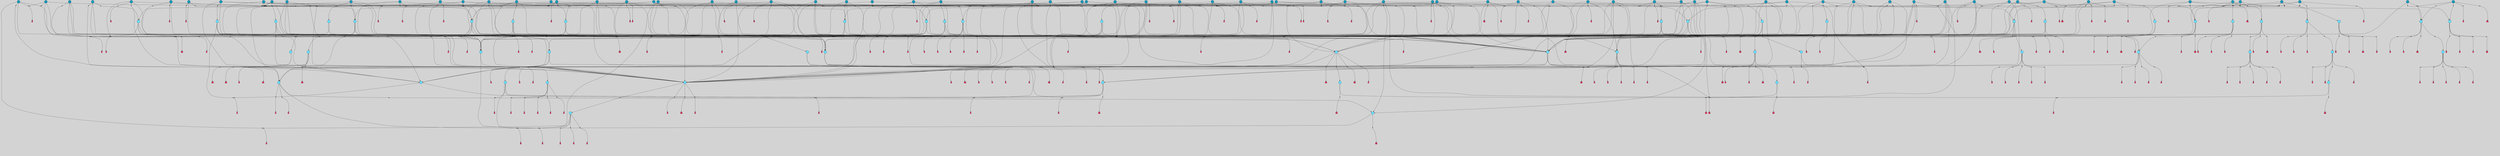 // File exported with GEGELATI v1.3.1
// On the 2024-04-08 17:43:45
// With the File::TPGGraphDotExporter
digraph{
	graph[pad = "0.212, 0.055" bgcolor = lightgray]
	node[shape=circle style = filled label = ""]
		T3 [fillcolor="#66ddff"]
		T7 [fillcolor="#66ddff"]
		T9 [fillcolor="#66ddff"]
		T11 [fillcolor="#66ddff"]
		T27 [fillcolor="#66ddff"]
		T54 [fillcolor="#66ddff"]
		T59 [fillcolor="#66ddff"]
		T95 [fillcolor="#66ddff"]
		T111 [fillcolor="#66ddff"]
		T129 [fillcolor="#66ddff"]
		T195 [fillcolor="#66ddff"]
		T213 [fillcolor="#66ddff"]
		T229 [fillcolor="#66ddff"]
		T240 [fillcolor="#66ddff"]
		T321 [fillcolor="#66ddff"]
		T322 [fillcolor="#66ddff"]
		T323 [fillcolor="#66ddff"]
		T324 [fillcolor="#66ddff"]
		T325 [fillcolor="#66ddff"]
		T327 [fillcolor="#66ddff"]
		T582 [fillcolor="#1199bb"]
		T603 [fillcolor="#66ddff"]
		T605 [fillcolor="#66ddff"]
		T633 [fillcolor="#66ddff"]
		T656 [fillcolor="#66ddff"]
		T670 [fillcolor="#66ddff"]
		T672 [fillcolor="#66ddff"]
		T731 [fillcolor="#1199bb"]
		T737 [fillcolor="#66ddff"]
		T740 [fillcolor="#1199bb"]
		T741 [fillcolor="#1199bb"]
		T742 [fillcolor="#66ddff"]
		T743 [fillcolor="#66ddff"]
		T744 [fillcolor="#66ddff"]
		T745 [fillcolor="#1199bb"]
		T746 [fillcolor="#66ddff"]
		T747 [fillcolor="#66ddff"]
		T748 [fillcolor="#66ddff"]
		T753 [fillcolor="#66ddff"]
		T754 [fillcolor="#66ddff"]
		T772 [fillcolor="#1199bb"]
		T780 [fillcolor="#66ddff"]
		T793 [fillcolor="#1199bb"]
		T796 [fillcolor="#1199bb"]
		T808 [fillcolor="#1199bb"]
		T812 [fillcolor="#66ddff"]
		T816 [fillcolor="#1199bb"]
		T819 [fillcolor="#66ddff"]
		T820 [fillcolor="#66ddff"]
		T821 [fillcolor="#1199bb"]
		T822 [fillcolor="#66ddff"]
		T823 [fillcolor="#66ddff"]
		T824 [fillcolor="#66ddff"]
		T825 [fillcolor="#66ddff"]
		T826 [fillcolor="#66ddff"]
		T827 [fillcolor="#1199bb"]
		T828 [fillcolor="#66ddff"]
		T829 [fillcolor="#66ddff"]
		T830 [fillcolor="#1199bb"]
		T833 [fillcolor="#1199bb"]
		T834 [fillcolor="#1199bb"]
		T835 [fillcolor="#1199bb"]
		T838 [fillcolor="#66ddff"]
		T839 [fillcolor="#1199bb"]
		T842 [fillcolor="#1199bb"]
		T866 [fillcolor="#1199bb"]
		T869 [fillcolor="#66ddff"]
		T870 [fillcolor="#1199bb"]
		T872 [fillcolor="#1199bb"]
		T874 [fillcolor="#66ddff"]
		T875 [fillcolor="#1199bb"]
		T878 [fillcolor="#1199bb"]
		T883 [fillcolor="#66ddff"]
		T886 [fillcolor="#1199bb"]
		T887 [fillcolor="#1199bb"]
		T888 [fillcolor="#1199bb"]
		T903 [fillcolor="#1199bb"]
		T909 [fillcolor="#1199bb"]
		T914 [fillcolor="#1199bb"]
		T920 [fillcolor="#1199bb"]
		T930 [fillcolor="#1199bb"]
		T936 [fillcolor="#1199bb"]
		T944 [fillcolor="#1199bb"]
		T952 [fillcolor="#66ddff"]
		T953 [fillcolor="#1199bb"]
		T954 [fillcolor="#66ddff"]
		T934 [fillcolor="#66ddff"]
		T955 [fillcolor="#1199bb"]
		T956 [fillcolor="#1199bb"]
		T957 [fillcolor="#1199bb"]
		T958 [fillcolor="#1199bb"]
		T959 [fillcolor="#1199bb"]
		T960 [fillcolor="#1199bb"]
		T961 [fillcolor="#66ddff"]
		T962 [fillcolor="#1199bb"]
		T963 [fillcolor="#1199bb"]
		T964 [fillcolor="#1199bb"]
		T967 [fillcolor="#1199bb"]
		T968 [fillcolor="#1199bb"]
		T970 [fillcolor="#1199bb"]
		T971 [fillcolor="#1199bb"]
		T972 [fillcolor="#1199bb"]
		T974 [fillcolor="#1199bb"]
		T977 [fillcolor="#1199bb"]
		T978 [fillcolor="#1199bb"]
		T979 [fillcolor="#1199bb"]
		T980 [fillcolor="#1199bb"]
		T981 [fillcolor="#1199bb"]
		T982 [fillcolor="#1199bb"]
		T984 [fillcolor="#1199bb"]
		T986 [fillcolor="#1199bb"]
		T987 [fillcolor="#1199bb"]
		T988 [fillcolor="#1199bb"]
		T989 [fillcolor="#1199bb"]
		T992 [fillcolor="#1199bb"]
		T993 [fillcolor="#1199bb"]
		T995 [fillcolor="#1199bb"]
		T996 [fillcolor="#1199bb"]
		T997 [fillcolor="#1199bb"]
		T1000 [fillcolor="#1199bb"]
		T1001 [fillcolor="#1199bb"]
		T1002 [fillcolor="#1199bb"]
		T1003 [fillcolor="#1199bb"]
		T1004 [fillcolor="#1199bb"]
		T1005 [fillcolor="#1199bb"]
		T1006 [fillcolor="#1199bb"]
		T1007 [fillcolor="#1199bb"]
		T1008 [fillcolor="#1199bb"]
		T1009 [fillcolor="#1199bb"]
		T1010 [fillcolor="#1199bb"]
		P15583 [fillcolor="#cccccc" shape=point] //6|
		I15583 [shape=box style=invis label="6|1&2|6#1|7&#92;n10|7&2|0#1|5&#92;n9|4&0|1#2|2&#92;n8|6&0|0#1|0&#92;n"]
		P15583 -> I15583[style=invis]
		A10009 [fillcolor="#ff3366" shape=box margin=0.03 width=0 height=0 label="3"]
		T3 -> P15583 -> A10009
		P15584 [fillcolor="#cccccc" shape=point] //3|
		I15584 [shape=box style=invis label="7|6&2|4#0|2&#92;n10|3&2|7#1|4&#92;n11|6&0|4#0|1&#92;n7|1&0|0#2|6&#92;n7|6&0|3#2|6&#92;n4|0&2|6#0|1&#92;n4|4&2|5#0|2&#92;n4|6&0|4#2|7&#92;n10|0&2|3#1|5&#92;n2|6&0|5#0|2&#92;n1|0&2|3#0|7&#92;n1|6&2|0#0|5&#92;n6|2&0|1#0|7&#92;n9|2&0|3#2|7&#92;n5|3&0|6#0|6&#92;n1|7&2|5#2|3&#92;n8|1&2|7#0|6&#92;n1|0&2|5#2|1&#92;n7|1&2|2#2|5&#92;n7|4&2|6#0|3&#92;n"]
		P15584 -> I15584[style=invis]
		A10010 [fillcolor="#ff3366" shape=box margin=0.03 width=0 height=0 label="4"]
		T3 -> P15584 -> A10010
		P15585 [fillcolor="#cccccc" shape=point] //-3|
		I15585 [shape=box style=invis label="1|6&2|7#0|7&#92;n10|2&0|7#1|3&#92;n9|6&2|7#2|2&#92;n5|3&0|7#0|7&#92;n1|6&2|3#0|0&#92;n2|3&2|3#2|2&#92;n5|1&2|6#0|6&#92;n"]
		P15585 -> I15585[style=invis]
		A10011 [fillcolor="#ff3366" shape=box margin=0.03 width=0 height=0 label="7"]
		T7 -> P15585 -> A10011
		P15586 [fillcolor="#cccccc" shape=point] //5|
		I15586 [shape=box style=invis label="0|5&2|3#0|1&#92;n0|6&2|1#2|4&#92;n6|2&2|6#0|7&#92;n7|4&0|3#0|1&#92;n5|4&0|7#1|6&#92;n9|1&0|5#2|2&#92;n6|3&2|3#1|7&#92;n11|7&2|4#1|6&#92;n2|5&0|1#0|0&#92;n4|7&0|0#0|2&#92;n6|2&0|6#0|0&#92;n2|1&2|6#2|4&#92;n10|0&2|0#1|0&#92;n6|6&2|4#0|6&#92;n"]
		P15586 -> I15586[style=invis]
		A10012 [fillcolor="#ff3366" shape=box margin=0.03 width=0 height=0 label="8"]
		T7 -> P15586 -> A10012
		P15587 [fillcolor="#cccccc" shape=point] //-6|
		I15587 [shape=box style=invis label="11|1&0|7#2|0&#92;n10|4&0|1#1|0&#92;n4|3&2|4#2|1&#92;n0|5&2|0#0|0&#92;n6|1&0|0#0|3&#92;n8|2&2|0#0|4&#92;n11|4&2|0#1|6&#92;n7|0&2|6#2|3&#92;n5|3&2|6#2|0&#92;n2|0&2|0#0|4&#92;n"]
		P15587 -> I15587[style=invis]
		A10013 [fillcolor="#ff3366" shape=box margin=0.03 width=0 height=0 label="9"]
		T9 -> P15587 -> A10013
		P15588 [fillcolor="#cccccc" shape=point] //2|
		I15588 [shape=box style=invis label="6|3&2|7#1|4&#92;n8|6&0|0#2|5&#92;n2|1&0|2#0|3&#92;n8|7&0|6#0|4&#92;n2|1&2|0#0|1&#92;n0|0&2|2#2|3&#92;n6|6&0|7#2|1&#92;n6|1&0|7#2|6&#92;n5|4&2|7#0|4&#92;n0|3&0|4#2|0&#92;n11|0&2|0#2|5&#92;n4|5&2|5#2|4&#92;n5|7&0|6#0|4&#92;n9|7&2|5#0|3&#92;n5|4&2|1#0|3&#92;n5|3&0|1#1|7&#92;n0|4&0|3#2|5&#92;n"]
		P15588 -> I15588[style=invis]
		A10014 [fillcolor="#ff3366" shape=box margin=0.03 width=0 height=0 label="10"]
		T9 -> P15588 -> A10014
		P15589 [fillcolor="#cccccc" shape=point] //6|
		I15589 [shape=box style=invis label="3|0&2|7#2|2&#92;n3|2&0|4#2|5&#92;n5|1&0|2#1|0&#92;n8|7&0|1#2|0&#92;n8|5&0|3#0|6&#92;n0|2&0|2#2|3&#92;n1|5&2|5#0|5&#92;n5|6&0|6#0|7&#92;n6|7&0|0#2|6&#92;n1|2&2|3#0|0&#92;n7|7&2|3#0|4&#92;n0|7&2|7#0|6&#92;n1|0&2|2#2|7&#92;n4|4&0|1#0|0&#92;n"]
		P15589 -> I15589[style=invis]
		A10015 [fillcolor="#ff3366" shape=box margin=0.03 width=0 height=0 label="11"]
		T11 -> P15589 -> A10015
		P15590 [fillcolor="#cccccc" shape=point] //-4|
		I15590 [shape=box style=invis label="4|1&0|4#2|6&#92;n1|2&2|2#2|0&#92;n1|2&2|0#0|6&#92;n8|4&2|3#2|5&#92;n5|5&2|1#1|0&#92;n"]
		P15590 -> I15590[style=invis]
		A10016 [fillcolor="#ff3366" shape=box margin=0.03 width=0 height=0 label="12"]
		T11 -> P15590 -> A10016
		P15591 [fillcolor="#cccccc" shape=point] //2|
		I15591 [shape=box style=invis label="9|1&2|3#0|1&#92;n5|2&2|0#2|4&#92;n3|6&2|5#2|7&#92;n7|0&2|5#0|4&#92;n1|2&0|3#0|5&#92;n7|3&2|7#0|0&#92;n"]
		P15591 -> I15591[style=invis]
		A10017 [fillcolor="#ff3366" shape=box margin=0.03 width=0 height=0 label="2"]
		T27 -> P15591 -> A10017
		P15592 [fillcolor="#cccccc" shape=point] //-6|
		I15592 [shape=box style=invis label="7|5&0|4#0|4&#92;n11|0&2|5#2|1&#92;n"]
		P15592 -> I15592[style=invis]
		A10018 [fillcolor="#ff3366" shape=box margin=0.03 width=0 height=0 label="3"]
		T27 -> P15592 -> A10018
		T27 -> P15584
		P15593 [fillcolor="#cccccc" shape=point] //0|
		I15593 [shape=box style=invis label="2|5&0|1#0|6&#92;n6|1&2|2#2|7&#92;n8|0&0|3#1|4&#92;n4|3&2|5#2|4&#92;n8|1&2|4#0|0&#92;n6|6&0|1#2|6&#92;n11|7&2|4#2|5&#92;n6|2&2|4#0|2&#92;n8|5&2|4#2|4&#92;n2|1&2|1#2|2&#92;n2|7&2|5#2|6&#92;n9|7&0|5#0|4&#92;n1|2&0|5#2|6&#92;n4|2&2|3#2|7&#92;n3|3&2|1#0|2&#92;n"]
		P15593 -> I15593[style=invis]
		A10019 [fillcolor="#ff3366" shape=box margin=0.03 width=0 height=0 label="5"]
		T27 -> P15593 -> A10019
		P15594 [fillcolor="#cccccc" shape=point] //0|
		I15594 [shape=box style=invis label="4|0&0|3#2|7&#92;n10|2&0|3#1|7&#92;n3|5&0|2#0|3&#92;n4|5&0|0#2|1&#92;n10|7&2|0#1|2&#92;n5|3&2|3#1|6&#92;n9|5&2|0#0|4&#92;n5|4&2|7#0|2&#92;n10|3&2|7#1|4&#92;n7|2&0|1#2|6&#92;n8|6&0|5#0|5&#92;n8|7&2|3#0|5&#92;n2|6&2|4#0|0&#92;n"]
		P15594 -> I15594[style=invis]
		A10020 [fillcolor="#ff3366" shape=box margin=0.03 width=0 height=0 label="5"]
		T27 -> P15594 -> A10020
		P15595 [fillcolor="#cccccc" shape=point] //8|
		I15595 [shape=box style=invis label="9|0&0|1#2|0&#92;n10|1&2|5#1|4&#92;n8|2&2|6#0|4&#92;n2|4&2|5#2|3&#92;n4|2&2|2#0|2&#92;n7|5&0|2#0|0&#92;n8|2&2|1#1|3&#92;n8|7&0|7#2|1&#92;n1|1&0|0#0|7&#92;n5|6&2|5#1|0&#92;n6|6&2|5#0|0&#92;n11|4&0|3#2|6&#92;n4|2&2|4#0|7&#92;n5|6&0|1#2|0&#92;n11|3&0|2#0|7&#92;n"]
		P15595 -> I15595[style=invis]
		A10021 [fillcolor="#ff3366" shape=box margin=0.03 width=0 height=0 label="6"]
		T54 -> P15595 -> A10021
		P15596 [fillcolor="#cccccc" shape=point] //5|
		I15596 [shape=box style=invis label="3|0&2|0#0|1&#92;n3|0&0|7#0|1&#92;n5|3&0|2#2|6&#92;n4|4&2|4#2|6&#92;n11|2&0|7#1|6&#92;n2|7&2|2#2|5&#92;n9|3&2|6#2|7&#92;n7|7&0|0#0|4&#92;n6|1&2|4#2|3&#92;n5|4&2|0#1|6&#92;n1|3&0|7#0|4&#92;n"]
		P15596 -> I15596[style=invis]
		A10022 [fillcolor="#ff3366" shape=box margin=0.03 width=0 height=0 label="7"]
		T54 -> P15596 -> A10022
		P15597 [fillcolor="#cccccc" shape=point] //-10|
		I15597 [shape=box style=invis label="3|6&0|0#0|4&#92;n4|1&2|4#0|1&#92;n5|1&0|1#0|4&#92;n5|5&2|6#0|5&#92;n6|5&0|6#0|3&#92;n11|1&2|0#0|1&#92;n0|7&2|0#0|3&#92;n1|2&0|6#0|1&#92;n8|0&0|4#2|0&#92;n0|4&0|7#2|7&#92;n7|0&2|7#1|3&#92;n3|1&0|5#2|5&#92;n5|1&0|4#0|3&#92;n2|2&0|2#0|0&#92;n8|3&0|1#0|7&#92;n3|0&0|3#0|5&#92;n7|2&0|5#2|0&#92;n6|3&2|7#1|5&#92;n4|7&2|7#2|1&#92;n"]
		P15597 -> I15597[style=invis]
		A10023 [fillcolor="#ff3366" shape=box margin=0.03 width=0 height=0 label="14"]
		T54 -> P15597 -> A10023
		T54 -> P15586
		P15598 [fillcolor="#cccccc" shape=point] //8|
		I15598 [shape=box style=invis label="9|0&0|1#2|0&#92;n10|1&2|5#1|4&#92;n8|2&2|6#0|4&#92;n4|5&0|3#0|1&#92;n2|4&2|5#2|3&#92;n4|2&2|2#0|2&#92;n7|5&0|2#0|0&#92;n8|2&2|1#1|3&#92;n8|7&0|7#2|1&#92;n1|1&0|0#0|7&#92;n5|6&2|5#1|0&#92;n6|3&2|5#0|0&#92;n11|4&0|3#2|6&#92;n1|2&2|4#0|7&#92;n5|6&0|1#2|0&#92;n11|3&0|2#0|7&#92;n"]
		P15598 -> I15598[style=invis]
		A10024 [fillcolor="#ff3366" shape=box margin=0.03 width=0 height=0 label="6"]
		T59 -> P15598 -> A10024
		T59 -> P15596
		T59 -> P15587
		T59 -> P15596
		P15599 [fillcolor="#cccccc" shape=point] //4|
		I15599 [shape=box style=invis label="4|3&0|6#0|3&#92;n5|7&2|3#2|2&#92;n5|6&0|7#1|2&#92;n1|4&2|6#0|3&#92;n8|4&2|1#2|5&#92;n9|5&2|4#1|4&#92;n2|4&0|5#0|7&#92;n10|0&0|6#1|3&#92;n3|0&0|6#0|2&#92;n2|7&2|7#2|6&#92;n5|2&0|5#1|5&#92;n10|4&2|5#1|7&#92;n4|0&0|4#2|4&#92;n11|1&0|4#2|6&#92;n10|6&2|0#1|4&#92;n9|7&0|3#1|4&#92;n4|5&2|7#0|6&#92;n11|5&2|6#2|3&#92;n0|3&0|5#0|1&#92;n"]
		P15599 -> I15599[style=invis]
		A10025 [fillcolor="#ff3366" shape=box margin=0.03 width=0 height=0 label="13"]
		T95 -> P15599 -> A10025
		P15600 [fillcolor="#cccccc" shape=point] //8|
		I15600 [shape=box style=invis label="9|7&0|5#2|5&#92;n3|3&2|3#0|2&#92;n9|5&2|2#1|0&#92;n2|3&0|6#0|3&#92;n4|4&2|5#2|7&#92;n11|3&2|0#1|5&#92;n6|6&2|1#2|2&#92;n4|6&0|1#2|2&#92;n2|5&2|7#2|2&#92;n7|7&2|2#2|3&#92;n6|5&0|3#2|6&#92;n6|7&0|6#0|2&#92;n"]
		P15600 -> I15600[style=invis]
		A10026 [fillcolor="#ff3366" shape=box margin=0.03 width=0 height=0 label="14"]
		T95 -> P15600 -> A10026
		P15601 [fillcolor="#cccccc" shape=point] //2|
		I15601 [shape=box style=invis label="4|1&0|4#2|6&#92;n5|5&2|1#1|0&#92;n1|0&2|0#0|6&#92;n8|4&2|3#2|5&#92;n"]
		P15601 -> I15601[style=invis]
		T95 -> P15601 -> T11
		P15602 [fillcolor="#cccccc" shape=point] //-9|
		I15602 [shape=box style=invis label="2|0&2|0#2|1&#92;n4|4&2|4#2|6&#92;n9|1&0|3#1|7&#92;n5|3&0|2#2|6&#92;n2|7&2|2#2|5&#92;n5|4&2|0#1|6&#92;n3|0&0|7#0|1&#92;n1|3&0|7#0|4&#92;n11|6&2|2#0|7&#92;n7|7&0|0#0|4&#92;n11|0&0|7#1|6&#92;n9|3&2|6#2|7&#92;n"]
		P15602 -> I15602[style=invis]
		A10027 [fillcolor="#ff3366" shape=box margin=0.03 width=0 height=0 label="7"]
		T95 -> P15602 -> A10027
		P15603 [fillcolor="#cccccc" shape=point] //-8|
		I15603 [shape=box style=invis label="7|5&0|4#2|4&#92;n"]
		P15603 -> I15603[style=invis]
		A10028 [fillcolor="#ff3366" shape=box margin=0.03 width=0 height=0 label="3"]
		T95 -> P15603 -> A10028
		P15604 [fillcolor="#cccccc" shape=point] //-5|
		I15604 [shape=box style=invis label="0|0&2|3#0|2&#92;n10|5&0|6#1|3&#92;n7|3&0|6#2|3&#92;n3|4&0|6#0|6&#92;n10|5&0|2#1|1&#92;n5|0&0|1#0|3&#92;n6|6&2|5#1|5&#92;n7|4&0|2#1|7&#92;n5|7&0|1#2|5&#92;n1|5&0|0#0|3&#92;n7|5&2|1#2|6&#92;n9|0&0|2#0|0&#92;n4|0&2|4#0|0&#92;n4|6&0|0#2|3&#92;n3|1&0|6#2|5&#92;n7|7&2|1#2|3&#92;n9|4&2|2#0|6&#92;n"]
		P15604 -> I15604[style=invis]
		T111 -> P15604 -> T9
		P15605 [fillcolor="#cccccc" shape=point] //7|
		I15605 [shape=box style=invis label="7|4&2|1#2|0&#92;n4|1&2|4#2|3&#92;n5|0&2|0#2|2&#92;n6|1&2|4#2|6&#92;n"]
		P15605 -> I15605[style=invis]
		A10029 [fillcolor="#ff3366" shape=box margin=0.03 width=0 height=0 label="9"]
		T111 -> P15605 -> A10029
		P15606 [fillcolor="#cccccc" shape=point] //2|
		I15606 [shape=box style=invis label="3|0&2|0#0|1&#92;n11|2&0|7#1|6&#92;n8|7&2|4#0|5&#92;n5|3&0|2#2|6&#92;n4|4&2|4#2|6&#92;n3|0&0|7#0|1&#92;n2|7&2|2#2|5&#92;n9|3&2|6#2|7&#92;n7|7&0|0#0|4&#92;n6|1&2|4#1|3&#92;n5|4&2|0#1|6&#92;n1|3&0|7#0|4&#92;n"]
		P15606 -> I15606[style=invis]
		A10030 [fillcolor="#ff3366" shape=box margin=0.03 width=0 height=0 label="7"]
		T111 -> P15606 -> A10030
		T111 -> P15587
		T129 -> P15595
		T129 -> P15596
		P15607 [fillcolor="#cccccc" shape=point] //10|
		I15607 [shape=box style=invis label="4|5&2|7#2|1&#92;n1|7&2|3#0|6&#92;n3|5&2|2#0|3&#92;n10|3&0|7#1|4&#92;n7|1&0|4#2|6&#92;n10|2&0|3#1|7&#92;n9|5&2|0#0|4&#92;n4|0&0|3#2|7&#92;n11|4&2|6#1|2&#92;n5|4&2|7#0|2&#92;n2|6&2|4#0|0&#92;n6|5&0|7#2|1&#92;n5|3&2|3#1|6&#92;n10|7&2|0#1|2&#92;n"]
		P15607 -> I15607[style=invis]
		A10031 [fillcolor="#ff3366" shape=box margin=0.03 width=0 height=0 label="5"]
		T129 -> P15607 -> A10031
		P15608 [fillcolor="#cccccc" shape=point] //5|
		I15608 [shape=box style=invis label="9|4&2|3#1|3&#92;n0|4&2|4#0|5&#92;n6|1&2|6#2|5&#92;n4|0&0|5#2|0&#92;n"]
		P15608 -> I15608[style=invis]
		A10032 [fillcolor="#ff3366" shape=box margin=0.03 width=0 height=0 label="7"]
		T129 -> P15608 -> A10032
		P15609 [fillcolor="#cccccc" shape=point] //6|
		I15609 [shape=box style=invis label="9|4&2|7#0|6&#92;n8|4&0|1#1|0&#92;n1|3&0|0#2|1&#92;n2|4&0|6#2|2&#92;n5|1&2|5#0|7&#92;n3|0&0|3#2|6&#92;n2|2&2|6#0|2&#92;n8|4&0|4#2|2&#92;n5|1&2|4#0|3&#92;n9|4&0|6#0|6&#92;n5|0&2|2#1|5&#92;n11|7&0|0#1|1&#92;n0|4&0|3#0|3&#92;n7|7&2|4#2|5&#92;n1|5&0|1#2|1&#92;n"]
		P15609 -> I15609[style=invis]
		A10033 [fillcolor="#ff3366" shape=box margin=0.03 width=0 height=0 label="1"]
		T129 -> P15609 -> A10033
		P15610 [fillcolor="#cccccc" shape=point] //5|
		I15610 [shape=box style=invis label="3|0&2|0#2|1&#92;n3|0&0|7#0|1&#92;n5|3&0|2#2|6&#92;n4|4&2|4#2|6&#92;n5|4&2|0#1|6&#92;n2|7&2|2#2|5&#92;n1|3&0|7#0|4&#92;n11|6&2|2#0|7&#92;n7|7&0|0#0|4&#92;n6|1&2|4#2|3&#92;n11|0&0|7#1|6&#92;n9|3&2|6#2|7&#92;n"]
		P15610 -> I15610[style=invis]
		A10034 [fillcolor="#ff3366" shape=box margin=0.03 width=0 height=0 label="7"]
		T195 -> P15610 -> A10034
		P15611 [fillcolor="#cccccc" shape=point] //4|
		I15611 [shape=box style=invis label="7|1&0|6#0|1&#92;n6|7&2|7#1|7&#92;n10|1&2|1#1|1&#92;n9|6&2|2#1|4&#92;n4|7&0|4#2|2&#92;n9|6&0|5#1|1&#92;n10|0&2|6#1|6&#92;n5|1&0|1#2|3&#92;n10|1&0|5#1|0&#92;n3|4&2|3#0|0&#92;n8|2&0|5#2|4&#92;n1|6&2|0#0|0&#92;n2|3&0|1#2|6&#92;n5|2&2|2#1|6&#92;n2|2&0|1#2|1&#92;n3|1&2|7#0|3&#92;n6|7&2|3#0|4&#92;n"]
		P15611 -> I15611[style=invis]
		A10035 [fillcolor="#ff3366" shape=box margin=0.03 width=0 height=0 label="10"]
		T195 -> P15611 -> A10035
		P15612 [fillcolor="#cccccc" shape=point] //-4|
		I15612 [shape=box style=invis label="0|4&0|0#2|7&#92;n8|5&2|4#2|4&#92;n4|3&2|5#2|4&#92;n11|7&2|2#2|5&#92;n6|5&2|2#2|7&#92;n3|2&0|7#0|7&#92;n3|3&2|1#0|3&#92;n2|6&0|3#2|5&#92;n0|1&2|6#2|2&#92;n8|2&0|0#1|6&#92;n0|7&0|5#0|4&#92;n9|5&0|3#2|7&#92;n2|7&2|5#2|6&#92;n9|0&2|0#0|1&#92;n1|2&2|4#0|2&#92;n"]
		P15612 -> I15612[style=invis]
		T195 -> P15612 -> T27
		P15613 [fillcolor="#cccccc" shape=point] //7|
		I15613 [shape=box style=invis label="7|4&2|7#0|4&#92;n4|6&0|1#2|5&#92;n2|1&2|3#0|0&#92;n4|3&2|0#0|1&#92;n0|0&2|7#2|7&#92;n7|7&0|5#2|3&#92;n5|0&2|1#2|2&#92;n10|0&0|4#1|2&#92;n4|4&0|7#0|0&#92;n6|7&0|2#0|1&#92;n1|4&2|5#0|4&#92;n"]
		P15613 -> I15613[style=invis]
		A10036 [fillcolor="#ff3366" shape=box margin=0.03 width=0 height=0 label="0"]
		T195 -> P15613 -> A10036
		P15614 [fillcolor="#cccccc" shape=point] //6|
		I15614 [shape=box style=invis label="9|4&2|7#0|6&#92;n8|4&0|1#1|0&#92;n1|3&0|0#2|1&#92;n2|4&0|6#2|2&#92;n5|1&2|5#0|7&#92;n3|0&0|3#2|6&#92;n2|2&2|6#0|2&#92;n8|4&0|4#2|2&#92;n5|1&2|4#0|3&#92;n9|4&0|6#0|6&#92;n5|0&2|2#1|5&#92;n11|7&0|0#1|1&#92;n0|4&0|3#0|3&#92;n7|7&2|4#2|5&#92;n1|5&0|1#2|1&#92;n"]
		P15614 -> I15614[style=invis]
		A10037 [fillcolor="#ff3366" shape=box margin=0.03 width=0 height=0 label="1"]
		T213 -> P15614 -> A10037
		P15615 [fillcolor="#cccccc" shape=point] //5|
		I15615 [shape=box style=invis label="9|4&2|3#1|3&#92;n0|4&2|4#0|5&#92;n6|1&2|6#2|5&#92;n4|0&0|5#2|0&#92;n"]
		P15615 -> I15615[style=invis]
		A10038 [fillcolor="#ff3366" shape=box margin=0.03 width=0 height=0 label="7"]
		T213 -> P15615 -> A10038
		P15616 [fillcolor="#cccccc" shape=point] //8|
		I15616 [shape=box style=invis label="9|0&0|1#2|0&#92;n10|1&2|5#1|4&#92;n8|2&2|6#0|4&#92;n2|4&2|5#2|3&#92;n4|2&2|2#0|2&#92;n7|5&0|2#0|0&#92;n8|2&2|1#1|3&#92;n8|7&0|7#2|1&#92;n1|1&0|0#0|7&#92;n5|6&2|5#1|0&#92;n6|6&2|5#0|0&#92;n11|4&0|3#2|6&#92;n4|2&2|4#0|7&#92;n5|6&0|1#2|0&#92;n11|3&0|2#0|7&#92;n"]
		P15616 -> I15616[style=invis]
		A10039 [fillcolor="#ff3366" shape=box margin=0.03 width=0 height=0 label="6"]
		T213 -> P15616 -> A10039
		P15617 [fillcolor="#cccccc" shape=point] //10|
		I15617 [shape=box style=invis label="4|5&2|7#2|1&#92;n1|7&2|3#0|6&#92;n3|5&2|2#0|3&#92;n10|3&0|7#1|4&#92;n7|1&0|4#2|6&#92;n10|2&0|3#1|7&#92;n9|5&2|0#0|4&#92;n4|0&0|3#2|7&#92;n11|4&2|6#1|2&#92;n5|4&2|7#0|2&#92;n2|6&2|4#0|0&#92;n6|5&0|7#2|1&#92;n5|3&2|3#1|6&#92;n10|7&2|0#1|2&#92;n"]
		P15617 -> I15617[style=invis]
		A10040 [fillcolor="#ff3366" shape=box margin=0.03 width=0 height=0 label="5"]
		T213 -> P15617 -> A10040
		P15618 [fillcolor="#cccccc" shape=point] //5|
		I15618 [shape=box style=invis label="3|0&2|0#0|1&#92;n3|0&0|7#0|1&#92;n5|3&0|2#2|6&#92;n4|4&2|4#2|6&#92;n11|2&0|7#1|6&#92;n2|7&2|2#2|5&#92;n9|3&2|6#2|7&#92;n7|7&0|0#0|4&#92;n6|1&2|4#2|3&#92;n5|4&2|0#1|6&#92;n1|3&0|7#0|4&#92;n"]
		P15618 -> I15618[style=invis]
		A10041 [fillcolor="#ff3366" shape=box margin=0.03 width=0 height=0 label="7"]
		T213 -> P15618 -> A10041
		P15619 [fillcolor="#cccccc" shape=point] //-2|
		I15619 [shape=box style=invis label="5|2&2|0#2|4&#92;n9|1&2|3#0|1&#92;n3|6&2|5#2|7&#92;n7|0&2|1#0|4&#92;n1|2&0|3#0|5&#92;n7|3&2|7#0|0&#92;n"]
		P15619 -> I15619[style=invis]
		A10042 [fillcolor="#ff3366" shape=box margin=0.03 width=0 height=0 label="2"]
		T229 -> P15619 -> A10042
		P15620 [fillcolor="#cccccc" shape=point] //9|
		I15620 [shape=box style=invis label="7|1&2|2#2|5&#92;n1|0&2|5#2|1&#92;n11|6&0|4#0|1&#92;n10|6&0|3#1|6&#92;n7|1&0|0#2|6&#92;n4|0&2|6#0|1&#92;n4|6&0|4#2|7&#92;n10|0&2|3#1|0&#92;n1|0&2|3#0|7&#92;n1|6&2|0#0|5&#92;n6|2&0|1#0|7&#92;n9|2&0|3#2|7&#92;n5|3&0|6#0|6&#92;n3|1&0|3#0|5&#92;n1|7&2|5#2|3&#92;n8|1&2|7#0|6&#92;n10|3&2|0#1|4&#92;n7|6&2|4#0|2&#92;n7|4&2|6#0|3&#92;n"]
		P15620 -> I15620[style=invis]
		T229 -> P15620 -> T7
		P15621 [fillcolor="#cccccc" shape=point] //2|
		I15621 [shape=box style=invis label="8|6&0|2#0|5&#92;n10|5&2|3#1|7&#92;n5|6&0|1#2|5&#92;n11|3&0|0#2|2&#92;n0|3&2|1#0|6&#92;n9|7&2|6#0|1&#92;n4|6&2|7#0|2&#92;n8|0&0|6#2|0&#92;n11|2&0|7#0|1&#92;n3|7&2|4#0|7&#92;n5|1&0|1#0|6&#92;n7|6&2|7#2|4&#92;n6|1&0|3#0|2&#92;n6|6&2|5#1|2&#92;n8|5&0|2#0|0&#92;n0|2&0|3#0|0&#92;n2|5&2|5#2|1&#92;n10|4&0|1#1|0&#92;n4|3&2|5#0|4&#92;n"]
		P15621 -> I15621[style=invis]
		A10043 [fillcolor="#ff3366" shape=box margin=0.03 width=0 height=0 label="11"]
		T229 -> P15621 -> A10043
		P15622 [fillcolor="#cccccc" shape=point] //-7|
		I15622 [shape=box style=invis label="11|2&2|6#1|1&#92;n2|3&0|6#2|3&#92;n10|0&0|2#1|4&#92;n"]
		P15622 -> I15622[style=invis]
		T229 -> P15622 -> T111
		P15623 [fillcolor="#cccccc" shape=point] //-1|
		I15623 [shape=box style=invis label="6|4&0|4#2|4&#92;n4|5&2|5#2|4&#92;n9|7&2|5#0|3&#92;n3|7&2|6#0|6&#92;n8|7&0|6#0|4&#92;n2|1&2|0#0|1&#92;n8|6&0|0#2|5&#92;n2|1&0|2#0|3&#92;n6|1&0|7#2|6&#92;n6|3&0|1#1|6&#92;n5|4&2|7#0|4&#92;n0|7&0|4#2|0&#92;n11|0&2|0#2|5&#92;n3|7&2|0#2|7&#92;n8|3&2|7#1|4&#92;n5|7&0|6#0|4&#92;n0|0&2|3#2|3&#92;n5|4&2|1#0|3&#92;n0|4&0|3#2|5&#92;n"]
		P15623 -> I15623[style=invis]
		A10044 [fillcolor="#ff3366" shape=box margin=0.03 width=0 height=0 label="10"]
		T229 -> P15623 -> A10044
		P15624 [fillcolor="#cccccc" shape=point] //5|
		I15624 [shape=box style=invis label="1|6&2|7#0|7&#92;n9|2&2|7#2|2&#92;n10|2&0|7#1|3&#92;n5|3&0|7#0|7&#92;n7|0&2|7#2|2&#92;n1|6&2|3#0|0&#92;n2|3&2|3#2|2&#92;n"]
		P15624 -> I15624[style=invis]
		A10045 [fillcolor="#ff3366" shape=box margin=0.03 width=0 height=0 label="7"]
		T240 -> P15624 -> A10045
		P15625 [fillcolor="#cccccc" shape=point] //-8|
		I15625 [shape=box style=invis label="7|5&0|2#2|1&#92;n1|0&2|6#0|0&#92;n7|1&2|6#1|1&#92;n8|7&0|3#1|6&#92;n3|7&2|3#2|4&#92;n"]
		P15625 -> I15625[style=invis]
		A10046 [fillcolor="#ff3366" shape=box margin=0.03 width=0 height=0 label="2"]
		T240 -> P15625 -> A10046
		P15626 [fillcolor="#cccccc" shape=point] //-3|
		I15626 [shape=box style=invis label="1|1&2|1#0|1&#92;n1|4&0|0#2|4&#92;n11|0&2|3#0|2&#92;n11|6&0|4#0|1&#92;n5|2&0|6#1|5&#92;n3|7&2|6#2|7&#92;n7|7&0|1#2|1&#92;n9|5&2|2#2|0&#92;n6|5&2|6#1|4&#92;n0|7&0|5#2|4&#92;n8|1&0|0#2|3&#92;n0|5&0|3#0|5&#92;n2|0&2|4#0|5&#92;n7|5&2|7#1|3&#92;n8|3&0|0#1|2&#92;n"]
		P15626 -> I15626[style=invis]
		A10047 [fillcolor="#ff3366" shape=box margin=0.03 width=0 height=0 label="1"]
		T240 -> P15626 -> A10047
		P15627 [fillcolor="#cccccc" shape=point] //-9|
		I15627 [shape=box style=invis label="2|0&2|0#2|1&#92;n4|4&2|4#2|6&#92;n9|1&0|3#1|7&#92;n5|3&0|2#2|6&#92;n2|7&2|2#2|5&#92;n5|4&2|0#1|6&#92;n3|0&0|7#0|1&#92;n1|3&0|7#0|4&#92;n11|6&2|2#0|7&#92;n7|7&0|0#0|4&#92;n11|0&0|7#1|6&#92;n9|3&2|6#2|7&#92;n"]
		P15627 -> I15627[style=invis]
		A10048 [fillcolor="#ff3366" shape=box margin=0.03 width=0 height=0 label="7"]
		T321 -> P15627 -> A10048
		P15628 [fillcolor="#cccccc" shape=point] //-4|
		I15628 [shape=box style=invis label="4|1&0|4#2|6&#92;n1|2&2|2#2|0&#92;n1|2&2|0#0|6&#92;n8|4&2|3#2|5&#92;n5|5&2|1#1|0&#92;n"]
		P15628 -> I15628[style=invis]
		A10049 [fillcolor="#ff3366" shape=box margin=0.03 width=0 height=0 label="12"]
		T322 -> P15628 -> A10049
		P15629 [fillcolor="#cccccc" shape=point] //8|
		I15629 [shape=box style=invis label="9|7&0|5#2|5&#92;n3|3&2|3#0|2&#92;n9|5&2|2#1|0&#92;n2|3&0|6#0|3&#92;n4|4&2|5#2|7&#92;n11|3&2|0#1|5&#92;n6|6&2|1#2|2&#92;n4|6&0|1#2|2&#92;n2|5&2|7#2|2&#92;n7|7&2|2#2|3&#92;n6|5&0|3#2|6&#92;n6|7&0|6#0|2&#92;n"]
		P15629 -> I15629[style=invis]
		A10050 [fillcolor="#ff3366" shape=box margin=0.03 width=0 height=0 label="14"]
		T321 -> P15629 -> A10050
		P15630 [fillcolor="#cccccc" shape=point] //-8|
		I15630 [shape=box style=invis label="7|5&0|4#2|4&#92;n"]
		P15630 -> I15630[style=invis]
		A10051 [fillcolor="#ff3366" shape=box margin=0.03 width=0 height=0 label="3"]
		T321 -> P15630 -> A10051
		P15631 [fillcolor="#cccccc" shape=point] //4|
		I15631 [shape=box style=invis label="4|3&0|6#0|3&#92;n5|7&2|3#2|2&#92;n5|6&0|7#1|2&#92;n1|4&2|6#0|3&#92;n8|4&2|1#2|5&#92;n9|5&2|4#1|4&#92;n2|4&0|5#0|7&#92;n10|0&0|6#1|3&#92;n3|0&0|6#0|2&#92;n2|7&2|7#2|6&#92;n5|2&0|5#1|5&#92;n10|4&2|5#1|7&#92;n4|0&0|4#2|4&#92;n11|1&0|4#2|6&#92;n10|6&2|0#1|4&#92;n9|7&0|3#1|4&#92;n4|5&2|7#0|6&#92;n11|5&2|6#2|3&#92;n0|3&0|5#0|1&#92;n"]
		P15631 -> I15631[style=invis]
		A10052 [fillcolor="#ff3366" shape=box margin=0.03 width=0 height=0 label="13"]
		T321 -> P15631 -> A10052
		P15632 [fillcolor="#cccccc" shape=point] //-3|
		I15632 [shape=box style=invis label="4|5&0|0#0|0&#92;n4|7&0|0#0|2&#92;n0|6&2|1#2|4&#92;n9|1&0|5#2|2&#92;n10|0&2|0#1|0&#92;n6|6&2|4#0|6&#92;n2|5&0|1#0|0&#92;n6|3&2|3#1|7&#92;n11|7&2|4#1|6&#92;n6|2&2|6#0|1&#92;n6|2&0|0#0|0&#92;n9|1&2|6#2|4&#92;n10|4&0|3#1|1&#92;n5|4&2|7#1|6&#92;n"]
		P15632 -> I15632[style=invis]
		T324 -> P15632 -> T321
		P15633 [fillcolor="#cccccc" shape=point] //2|
		I15633 [shape=box style=invis label="4|1&0|4#2|6&#92;n5|5&2|1#1|0&#92;n1|0&2|0#0|6&#92;n8|4&2|3#2|5&#92;n"]
		P15633 -> I15633[style=invis]
		T321 -> P15633 -> T322
		P15634 [fillcolor="#cccccc" shape=point] //5|
		I15634 [shape=box style=invis label="0|5&2|3#0|1&#92;n0|6&2|1#2|4&#92;n6|2&2|6#0|7&#92;n7|4&0|3#0|1&#92;n5|4&0|7#1|6&#92;n9|1&0|5#2|2&#92;n6|3&2|3#1|7&#92;n11|7&2|4#1|6&#92;n2|5&0|1#0|0&#92;n4|7&0|0#0|2&#92;n6|2&0|6#0|0&#92;n2|1&2|6#2|4&#92;n10|0&2|0#1|0&#92;n6|6&2|4#0|6&#92;n"]
		P15634 -> I15634[style=invis]
		A10053 [fillcolor="#ff3366" shape=box margin=0.03 width=0 height=0 label="8"]
		T323 -> P15634 -> A10053
		P15635 [fillcolor="#cccccc" shape=point] //-3|
		I15635 [shape=box style=invis label="1|6&2|7#0|7&#92;n10|2&0|7#1|3&#92;n9|6&2|7#2|2&#92;n5|3&0|7#0|7&#92;n1|6&2|3#0|0&#92;n2|3&2|3#2|2&#92;n5|1&2|6#0|6&#92;n"]
		P15635 -> I15635[style=invis]
		A10054 [fillcolor="#ff3366" shape=box margin=0.03 width=0 height=0 label="7"]
		T323 -> P15635 -> A10054
		P15636 [fillcolor="#cccccc" shape=point] //1|
		I15636 [shape=box style=invis label="0|4&0|1#0|1&#92;n10|5&2|5#1|6&#92;n7|7&2|5#2|2&#92;n9|5&0|7#2|7&#92;n8|4&0|3#2|7&#92;n11|0&2|3#0|5&#92;n7|0&0|0#0|1&#92;n4|2&0|4#0|5&#92;n5|1&0|6#2|7&#92;n11|3&0|7#1|3&#92;n"]
		P15636 -> I15636[style=invis]
		T324 -> P15636 -> T323
		P15637 [fillcolor="#cccccc" shape=point] //6|
		I15637 [shape=box style=invis label="3|0&2|7#2|2&#92;n3|2&0|4#2|5&#92;n5|1&0|2#1|0&#92;n8|7&0|1#2|0&#92;n8|5&0|3#0|6&#92;n0|2&0|2#2|3&#92;n1|5&2|5#0|5&#92;n5|6&0|6#0|7&#92;n6|7&0|0#2|6&#92;n1|2&2|3#0|0&#92;n7|7&2|3#0|4&#92;n0|7&2|7#0|6&#92;n1|0&2|2#2|7&#92;n4|4&0|1#0|0&#92;n"]
		P15637 -> I15637[style=invis]
		A10055 [fillcolor="#ff3366" shape=box margin=0.03 width=0 height=0 label="11"]
		T322 -> P15637 -> A10055
		P15638 [fillcolor="#cccccc" shape=point] //4|
		I15638 [shape=box style=invis label="4|3&0|6#0|3&#92;n5|7&2|3#2|2&#92;n5|6&0|7#1|2&#92;n1|4&2|6#0|3&#92;n8|4&2|1#2|5&#92;n9|5&2|4#1|4&#92;n2|4&0|5#0|7&#92;n10|0&0|6#1|3&#92;n3|0&0|6#0|2&#92;n2|7&2|7#2|6&#92;n5|2&0|5#1|5&#92;n10|4&2|5#1|7&#92;n4|0&0|4#2|4&#92;n11|1&0|4#2|6&#92;n10|6&2|0#1|4&#92;n9|7&0|3#1|4&#92;n4|5&2|7#0|6&#92;n11|5&2|6#2|3&#92;n0|3&0|5#0|1&#92;n"]
		P15638 -> I15638[style=invis]
		A10056 [fillcolor="#ff3366" shape=box margin=0.03 width=0 height=0 label="13"]
		T324 -> P15638 -> A10056
		P15639 [fillcolor="#cccccc" shape=point] //-4|
		I15639 [shape=box style=invis label="4|1&0|4#2|6&#92;n1|2&2|2#2|0&#92;n1|2&2|0#0|6&#92;n8|4&2|3#2|5&#92;n5|5&2|1#1|0&#92;n"]
		P15639 -> I15639[style=invis]
		A10057 [fillcolor="#ff3366" shape=box margin=0.03 width=0 height=0 label="12"]
		T325 -> P15639 -> A10057
		P15640 [fillcolor="#cccccc" shape=point] //6|
		I15640 [shape=box style=invis label="3|0&2|7#2|2&#92;n3|2&0|4#2|5&#92;n5|1&0|2#1|0&#92;n8|7&0|1#2|0&#92;n8|5&0|3#0|6&#92;n0|2&0|2#2|3&#92;n1|5&2|5#0|5&#92;n5|6&0|6#0|7&#92;n6|7&0|0#2|6&#92;n1|2&2|3#0|0&#92;n7|7&2|3#0|4&#92;n0|7&2|7#0|6&#92;n1|0&2|2#2|7&#92;n4|4&0|1#0|0&#92;n"]
		P15640 -> I15640[style=invis]
		A10058 [fillcolor="#ff3366" shape=box margin=0.03 width=0 height=0 label="11"]
		T325 -> P15640 -> A10058
		P15641 [fillcolor="#cccccc" shape=point] //5|
		I15641 [shape=box style=invis label="0|5&2|3#0|1&#92;n0|6&2|1#2|4&#92;n6|2&2|6#0|7&#92;n7|4&0|3#0|1&#92;n5|4&0|7#1|6&#92;n9|1&0|5#2|2&#92;n6|3&2|3#1|7&#92;n11|7&2|4#1|6&#92;n2|5&0|1#0|0&#92;n4|7&0|0#0|2&#92;n6|2&0|6#0|0&#92;n2|1&2|6#2|4&#92;n10|0&2|0#1|0&#92;n6|6&2|4#0|6&#92;n"]
		P15641 -> I15641[style=invis]
		A10059 [fillcolor="#ff3366" shape=box margin=0.03 width=0 height=0 label="8"]
		T327 -> P15641 -> A10059
		P15642 [fillcolor="#cccccc" shape=point] //-3|
		I15642 [shape=box style=invis label="1|6&2|7#0|7&#92;n10|2&0|7#1|3&#92;n9|6&2|7#2|2&#92;n5|3&0|7#0|7&#92;n1|6&2|3#0|0&#92;n2|3&2|3#2|2&#92;n5|1&2|6#0|6&#92;n"]
		P15642 -> I15642[style=invis]
		A10060 [fillcolor="#ff3366" shape=box margin=0.03 width=0 height=0 label="7"]
		T327 -> P15642 -> A10060
		P15643 [fillcolor="#cccccc" shape=point] //-9|
		I15643 [shape=box style=invis label="4|7&2|6#0|5&#92;n11|3&0|2#2|6&#92;n10|2&2|4#1|6&#92;n3|0&2|6#2|7&#92;n4|3&0|5#0|7&#92;n2|3&0|7#0|7&#92;n10|6&0|7#1|5&#92;n10|1&2|2#1|1&#92;n1|7&0|3#2|6&#92;n"]
		P15643 -> I15643[style=invis]
		A10061 [fillcolor="#ff3366" shape=box margin=0.03 width=0 height=0 label="4"]
		T582 -> P15643 -> A10061
		P15644 [fillcolor="#cccccc" shape=point] //-1|
		I15644 [shape=box style=invis label="5|7&2|4#0|7&#92;n6|4&2|4#2|6&#92;n3|0&0|5#0|0&#92;n9|5&0|7#1|4&#92;n8|0&0|2#2|1&#92;n3|0&2|6#0|7&#92;n1|7&2|5#2|5&#92;n9|4&0|2#0|6&#92;n4|4&2|5#0|6&#92;n"]
		P15644 -> I15644[style=invis]
		A10062 [fillcolor="#ff3366" shape=box margin=0.03 width=0 height=0 label="7"]
		T582 -> P15644 -> A10062
		P15645 [fillcolor="#cccccc" shape=point] //-6|
		I15645 [shape=box style=invis label="9|0&2|0#0|1&#92;n3|2&0|2#0|3&#92;n5|4&0|5#1|7&#92;n2|1&0|4#0|3&#92;n9|2&2|0#2|4&#92;n7|6&0|4#0|2&#92;n2|3&0|6#2|6&#92;n1|2&0|3#2|0&#92;n"]
		P15645 -> I15645[style=invis]
		T582 -> P15645 -> T54
		P15646 [fillcolor="#cccccc" shape=point] //-2|
		I15646 [shape=box style=invis label="1|3&0|2#0|7&#92;n6|1&0|7#0|0&#92;n6|1&2|4#1|7&#92;n3|0&2|3#0|3&#92;n0|2&0|7#2|6&#92;n"]
		P15646 -> I15646[style=invis]
		T582 -> P15646 -> T195
		T582 -> P15628
		P15647 [fillcolor="#cccccc" shape=point] //-7|
		I15647 [shape=box style=invis label="8|4&0|0#0|1&#92;n6|5&2|6#2|6&#92;n0|6&0|7#2|4&#92;n4|0&0|0#2|1&#92;n2|4&0|2#0|5&#92;n11|3&0|6#1|6&#92;n5|5&0|2#0|5&#92;n1|1&2|6#2|2&#92;n10|0&0|5#1|7&#92;n"]
		P15647 -> I15647[style=invis]
		T603 -> P15647 -> T7
		P15648 [fillcolor="#cccccc" shape=point] //5|
		I15648 [shape=box style=invis label="11|7&2|0#1|7&#92;n1|5&2|4#2|4&#92;n4|3&0|1#0|5&#92;n1|6&0|0#0|4&#92;n8|6&2|4#0|0&#92;n4|0&2|0#0|5&#92;n10|4&2|0#1|0&#92;n4|4&0|5#0|1&#92;n0|7&2|1#0|5&#92;n0|6&2|3#2|0&#92;n9|6&2|5#1|3&#92;n"]
		P15648 -> I15648[style=invis]
		T603 -> P15648 -> T195
		P15649 [fillcolor="#cccccc" shape=point] //8|
		I15649 [shape=box style=invis label="11|7&2|0#1|7&#92;n1|5&2|0#2|4&#92;n2|4&2|1#2|6&#92;n4|4&0|5#0|1&#92;n1|6&0|0#0|4&#92;n0|7&2|1#0|4&#92;n4|0&2|0#0|5&#92;n4|3&0|2#0|5&#92;n10|4&2|0#1|0&#92;n0|6&2|3#2|0&#92;n9|6&2|5#1|3&#92;n"]
		P15649 -> I15649[style=invis]
		T603 -> P15649 -> T195
		T603 -> P15643
		P15650 [fillcolor="#cccccc" shape=point] //4|
		I15650 [shape=box style=invis label="7|0&0|3#1|6&#92;n10|7&0|3#1|1&#92;n2|6&0|1#0|0&#92;n1|7&0|7#2|6&#92;n6|0&2|1#1|1&#92;n1|7&2|2#0|2&#92;n10|6&0|1#1|4&#92;n11|1&0|0#2|0&#92;n7|1&2|1#2|3&#92;n9|3&2|5#2|2&#92;n7|6&0|1#2|7&#92;n4|1&2|6#2|4&#92;n1|3&0|2#0|5&#92;n9|7&2|4#1|6&#92;n0|5&0|5#2|1&#92;n1|1&2|4#2|5&#92;n1|2&2|5#0|0&#92;n8|1&2|7#1|6&#92;n2|6&0|6#0|6&#92;n"]
		P15650 -> I15650[style=invis]
		T605 -> P15650 -> T95
		P15651 [fillcolor="#cccccc" shape=point] //5|
		I15651 [shape=box style=invis label="0|5&2|3#0|1&#92;n0|6&2|1#2|4&#92;n6|2&2|6#0|7&#92;n7|4&0|3#0|1&#92;n5|4&0|7#1|6&#92;n9|1&0|5#2|2&#92;n6|3&2|3#1|7&#92;n11|7&2|4#1|6&#92;n2|5&0|1#0|0&#92;n4|7&0|0#0|2&#92;n6|2&0|6#0|0&#92;n2|1&2|6#2|4&#92;n10|0&2|0#1|0&#92;n6|6&2|4#0|6&#92;n"]
		P15651 -> I15651[style=invis]
		A10063 [fillcolor="#ff3366" shape=box margin=0.03 width=0 height=0 label="8"]
		T605 -> P15651 -> A10063
		P15652 [fillcolor="#cccccc" shape=point] //-3|
		I15652 [shape=box style=invis label="8|0&2|5#1|1&#92;n11|3&2|5#2|5&#92;n"]
		P15652 -> I15652[style=invis]
		T605 -> P15652 -> T59
		T605 -> P15643
		P15653 [fillcolor="#cccccc" shape=point] //5|
		I15653 [shape=box style=invis label="1|2&2|4#2|0&#92;n5|1&2|1#0|6&#92;n1|2&2|1#2|3&#92;n10|2&0|7#1|3&#92;n9|6&2|7#2|6&#92;n2|2&2|3#2|2&#92;n5|3&2|7#0|7&#92;n0|4&2|3#0|3&#92;n1|0&2|7#0|7&#92;n"]
		P15653 -> I15653[style=invis]
		A10064 [fillcolor="#ff3366" shape=box margin=0.03 width=0 height=0 label="7"]
		T605 -> P15653 -> A10064
		T633 -> P15644
		P15654 [fillcolor="#cccccc" shape=point] //-2|
		I15654 [shape=box style=invis label="0|2&0|7#2|6&#92;n6|1&0|4#1|7&#92;n3|0&2|3#0|3&#92;n1|3&0|2#0|7&#92;n"]
		P15654 -> I15654[style=invis]
		T633 -> P15654 -> T195
		P15655 [fillcolor="#cccccc" shape=point] //-1|
		I15655 [shape=box style=invis label="6|6&0|0#1|5&#92;n3|0&0|2#2|3&#92;n1|0&0|5#0|3&#92;n10|4&0|0#1|0&#92;n1|7&2|5#2|5&#92;n9|4&0|0#1|5&#92;n11|3&2|1#1|6&#92;n6|3&2|6#2|0&#92;n6|1&0|2#0|6&#92;n8|0&0|6#2|4&#92;n"]
		P15655 -> I15655[style=invis]
		A10065 [fillcolor="#ff3366" shape=box margin=0.03 width=0 height=0 label="12"]
		T633 -> P15655 -> A10065
		T633 -> P15645
		P15656 [fillcolor="#cccccc" shape=point] //4|
		I15656 [shape=box style=invis label="9|6&0|4#2|0&#92;n6|1&0|7#0|0&#92;n3|0&2|3#0|3&#92;n1|3&0|2#0|7&#92;n6|1&2|4#1|7&#92;n6|3&0|7#2|6&#92;n"]
		P15656 -> I15656[style=invis]
		T633 -> P15656 -> T195
		P15657 [fillcolor="#cccccc" shape=point] //-5|
		I15657 [shape=box style=invis label="10|6&2|5#1|6&#92;n9|3&0|1#1|7&#92;n2|4&0|1#0|1&#92;n11|3&0|7#1|6&#92;n5|1&0|6#2|7&#92;n8|0&0|0#0|1&#92;n0|6&0|7#0|4&#92;n6|7&2|6#2|6&#92;n11|0&2|3#0|5&#92;n"]
		P15657 -> I15657[style=invis]
		T656 -> P15657 -> T7
		P15658 [fillcolor="#cccccc" shape=point] //-10|
		I15658 [shape=box style=invis label="3|6&0|6#2|2&#92;n9|4&0|0#2|7&#92;n2|5&0|0#0|1&#92;n11|6&0|0#2|2&#92;n0|2&2|7#0|5&#92;n6|3&0|3#0|7&#92;n0|7&2|7#2|7&#92;n2|0&2|3#2|2&#92;n10|1&2|6#1|3&#92;n4|4&0|3#2|0&#92;n1|1&0|0#0|2&#92;n4|3&0|1#2|5&#92;n1|0&2|0#0|0&#92;n"]
		P15658 -> I15658[style=invis]
		A10066 [fillcolor="#ff3366" shape=box margin=0.03 width=0 height=0 label="1"]
		T656 -> P15658 -> A10066
		P15659 [fillcolor="#cccccc" shape=point] //-2|
		I15659 [shape=box style=invis label="1|1&2|1#0|1&#92;n11|0&2|3#2|2&#92;n1|4&0|0#2|2&#92;n0|7&0|5#2|4&#92;n1|0&2|2#2|4&#92;n8|7&0|0#1|2&#92;n8|1&2|0#2|3&#92;n7|7&0|1#2|1&#92;n3|6&2|7#0|4&#92;n7|7&0|4#0|3&#92;n9|5&2|2#2|0&#92;n6|5&2|4#1|4&#92;n11|2&0|2#2|1&#92;n5|2&0|6#1|5&#92;n0|5&0|3#0|5&#92;n2|0&2|4#0|5&#92;n7|5&2|7#1|3&#92;n3|7&2|6#2|7&#92;n"]
		P15659 -> I15659[style=invis]
		T656 -> P15659 -> T229
		P15660 [fillcolor="#cccccc" shape=point] //-3|
		I15660 [shape=box style=invis label="2|5&2|2#0|5&#92;n9|5&2|2#2|7&#92;n7|5&2|5#1|0&#92;n9|2&2|7#1|5&#92;n3|6&0|6#2|2&#92;n0|0&2|6#0|0&#92;n1|0&2|0#0|0&#92;n8|6&2|0#2|2&#92;n10|3&0|0#1|7&#92;n11|6&0|4#2|5&#92;n1|0&0|5#2|6&#92;n5|5&0|0#1|1&#92;n3|3&2|7#0|7&#92;n1|7&0|7#0|3&#92;n10|4&2|4#1|2&#92;n7|5&2|2#2|5&#92;n2|0&0|7#2|4&#92;n6|2&2|4#1|6&#92;n"]
		P15660 -> I15660[style=invis]
		T656 -> P15660 -> T111
		P15661 [fillcolor="#cccccc" shape=point] //-6|
		I15661 [shape=box style=invis label="7|5&0|4#0|4&#92;n11|0&2|5#2|1&#92;n"]
		P15661 -> I15661[style=invis]
		A10067 [fillcolor="#ff3366" shape=box margin=0.03 width=0 height=0 label="3"]
		T670 -> P15661 -> A10067
		P15662 [fillcolor="#cccccc" shape=point] //2|
		I15662 [shape=box style=invis label="9|1&2|3#0|1&#92;n5|2&2|0#2|4&#92;n3|6&2|5#2|7&#92;n7|0&2|5#0|4&#92;n1|2&0|3#0|5&#92;n7|3&2|7#0|0&#92;n"]
		P15662 -> I15662[style=invis]
		A10068 [fillcolor="#ff3366" shape=box margin=0.03 width=0 height=0 label="2"]
		T670 -> P15662 -> A10068
		P15663 [fillcolor="#cccccc" shape=point] //0|
		I15663 [shape=box style=invis label="2|5&0|1#0|6&#92;n6|1&2|2#2|7&#92;n8|0&0|3#1|4&#92;n4|3&2|5#2|4&#92;n8|1&2|4#0|0&#92;n6|6&0|1#2|6&#92;n11|7&2|4#2|5&#92;n6|2&2|4#0|2&#92;n8|5&2|4#2|4&#92;n2|1&2|1#2|2&#92;n2|7&2|5#2|6&#92;n9|7&0|5#0|4&#92;n1|2&0|5#2|6&#92;n4|2&2|3#2|7&#92;n3|3&2|1#0|2&#92;n"]
		P15663 -> I15663[style=invis]
		A10069 [fillcolor="#ff3366" shape=box margin=0.03 width=0 height=0 label="5"]
		T670 -> P15663 -> A10069
		P15664 [fillcolor="#cccccc" shape=point] //3|
		I15664 [shape=box style=invis label="7|6&2|4#0|2&#92;n10|3&2|7#1|4&#92;n11|6&0|4#0|1&#92;n7|1&0|0#2|6&#92;n7|6&0|3#2|6&#92;n4|0&2|6#0|1&#92;n4|4&2|5#0|2&#92;n4|6&0|4#2|7&#92;n10|0&2|3#1|5&#92;n2|6&0|5#0|2&#92;n1|0&2|3#0|7&#92;n1|6&2|0#0|5&#92;n6|2&0|1#0|7&#92;n9|2&0|3#2|7&#92;n5|3&0|6#0|6&#92;n1|7&2|5#2|3&#92;n8|1&2|7#0|6&#92;n1|0&2|5#2|1&#92;n7|1&2|2#2|5&#92;n7|4&2|6#0|3&#92;n"]
		P15664 -> I15664[style=invis]
		A10070 [fillcolor="#ff3366" shape=box margin=0.03 width=0 height=0 label="4"]
		T670 -> P15664 -> A10070
		P15665 [fillcolor="#cccccc" shape=point] //0|
		I15665 [shape=box style=invis label="4|0&0|3#2|7&#92;n10|2&0|3#1|7&#92;n3|5&0|2#0|3&#92;n4|5&0|0#2|1&#92;n10|7&2|0#1|2&#92;n5|3&2|3#1|6&#92;n9|5&2|0#0|4&#92;n5|4&2|7#0|2&#92;n10|3&2|7#1|4&#92;n7|2&0|1#2|6&#92;n8|6&0|5#0|5&#92;n8|7&2|3#0|5&#92;n2|6&2|4#0|0&#92;n"]
		P15665 -> I15665[style=invis]
		A10071 [fillcolor="#ff3366" shape=box margin=0.03 width=0 height=0 label="5"]
		T670 -> P15665 -> A10071
		P15666 [fillcolor="#cccccc" shape=point] //-10|
		I15666 [shape=box style=invis label="3|6&0|0#0|4&#92;n4|1&2|4#0|1&#92;n5|1&0|1#0|4&#92;n5|5&2|6#0|5&#92;n6|5&0|6#0|3&#92;n11|1&2|0#0|1&#92;n0|7&2|0#0|3&#92;n1|2&0|6#0|1&#92;n8|0&0|4#2|0&#92;n0|4&0|7#2|7&#92;n7|0&2|7#1|3&#92;n3|1&0|5#2|5&#92;n5|1&0|4#0|3&#92;n2|2&0|2#0|0&#92;n8|3&0|1#0|7&#92;n3|0&0|3#0|5&#92;n7|2&0|5#2|0&#92;n6|3&2|7#1|5&#92;n4|7&2|7#2|1&#92;n"]
		P15666 -> I15666[style=invis]
		A10072 [fillcolor="#ff3366" shape=box margin=0.03 width=0 height=0 label="14"]
		T672 -> P15666 -> A10072
		P15667 [fillcolor="#cccccc" shape=point] //8|
		I15667 [shape=box style=invis label="9|0&0|1#2|0&#92;n10|1&2|5#1|4&#92;n8|2&2|6#0|4&#92;n2|4&2|5#2|3&#92;n4|2&2|2#0|2&#92;n7|5&0|2#0|0&#92;n8|2&2|1#1|3&#92;n8|7&0|7#2|1&#92;n1|1&0|0#0|7&#92;n5|6&2|5#1|0&#92;n6|6&2|5#0|0&#92;n11|4&0|3#2|6&#92;n4|2&2|4#0|7&#92;n5|6&0|1#2|0&#92;n11|3&0|2#0|7&#92;n"]
		P15667 -> I15667[style=invis]
		A10073 [fillcolor="#ff3366" shape=box margin=0.03 width=0 height=0 label="6"]
		T672 -> P15667 -> A10073
		P15668 [fillcolor="#cccccc" shape=point] //5|
		I15668 [shape=box style=invis label="3|0&2|0#0|1&#92;n3|0&0|7#0|1&#92;n5|3&0|2#2|6&#92;n4|4&2|4#2|6&#92;n11|2&0|7#1|6&#92;n2|7&2|2#2|5&#92;n9|3&2|6#2|7&#92;n7|7&0|0#0|4&#92;n6|1&2|4#2|3&#92;n5|4&2|0#1|6&#92;n1|3&0|7#0|4&#92;n"]
		P15668 -> I15668[style=invis]
		A10074 [fillcolor="#ff3366" shape=box margin=0.03 width=0 height=0 label="7"]
		T672 -> P15668 -> A10074
		P15669 [fillcolor="#cccccc" shape=point] //5|
		I15669 [shape=box style=invis label="0|5&2|3#0|1&#92;n0|6&2|1#2|4&#92;n6|2&2|6#0|7&#92;n7|4&0|3#0|1&#92;n5|4&0|7#1|6&#92;n9|1&0|5#2|2&#92;n6|3&2|3#1|7&#92;n11|7&2|4#1|6&#92;n2|5&0|1#0|0&#92;n4|7&0|0#0|2&#92;n6|2&0|6#0|0&#92;n2|1&2|6#2|4&#92;n10|0&2|0#1|0&#92;n6|6&2|4#0|6&#92;n"]
		P15669 -> I15669[style=invis]
		A10075 [fillcolor="#ff3366" shape=box margin=0.03 width=0 height=0 label="8"]
		T672 -> P15669 -> A10075
		T731 -> P15643
		P15670 [fillcolor="#cccccc" shape=point] //2|
		I15670 [shape=box style=invis label="9|5&0|7#1|4&#92;n6|0&2|4#2|6&#92;n8|0&0|2#2|1&#92;n3|0&2|6#0|7&#92;n5|7&2|4#0|7&#92;n1|7&2|5#2|5&#92;n2|4&0|0#0|2&#92;n9|4&0|2#0|7&#92;n"]
		P15670 -> I15670[style=invis]
		T731 -> P15670 -> T633
		T731 -> P15628
		T731 -> P15656
		P15671 [fillcolor="#cccccc" shape=point] //-5|
		I15671 [shape=box style=invis label="7|0&0|3#1|6&#92;n9|3&0|5#2|2&#92;n7|4&0|5#2|4&#92;n2|4&0|1#0|0&#92;n1|7&0|7#2|6&#92;n1|7&0|2#0|5&#92;n1|7&2|2#0|2&#92;n0|1&0|0#2|0&#92;n7|1&2|1#2|3&#92;n5|5&2|3#1|2&#92;n8|1&2|7#1|6&#92;n2|6&0|6#0|6&#92;n5|0&2|1#1|1&#92;n2|2&0|6#2|2&#92;n10|7&0|2#1|1&#92;n4|1&2|6#2|4&#92;n7|6&0|1#2|2&#92;n9|7&2|4#1|6&#92;n"]
		P15671 -> I15671[style=invis]
		T731 -> P15671 -> T95
		P15672 [fillcolor="#cccccc" shape=point] //5|
		I15672 [shape=box style=invis label="5|4&2|4#1|4&#92;n4|6&0|0#0|1&#92;n4|0&0|3#2|6&#92;n2|3&2|5#2|3&#92;n10|0&2|7#1|2&#92;n"]
		P15672 -> I15672[style=invis]
		T737 -> P15672 -> T3
		P15673 [fillcolor="#cccccc" shape=point] //0|
		I15673 [shape=box style=invis label="3|5&2|1#0|0&#92;n8|0&2|2#2|6&#92;n4|7&2|3#0|0&#92;n1|5&2|6#0|4&#92;n1|7&2|1#0|6&#92;n8|1&2|3#0|4&#92;n1|4&2|2#2|1&#92;n10|6&2|7#1|0&#92;n0|3&0|3#2|4&#92;n"]
		P15673 -> I15673[style=invis]
		T737 -> P15673 -> T3
		T737 -> P15670
		P15674 [fillcolor="#cccccc" shape=point] //-1|
		I15674 [shape=box style=invis label="5|4&2|5#2|7&#92;n6|1&2|6#0|6&#92;n10|5&0|1#1|2&#92;n10|3&0|5#1|7&#92;n4|5&2|2#0|3&#92;n3|0&2|6#0|7&#92;n2|0&0|0#0|6&#92;n4|1&0|6#2|7&#92;n10|6&2|7#1|5&#92;n10|4&0|0#1|0&#92;n"]
		P15674 -> I15674[style=invis]
		T740 -> P15674 -> T240
		T740 -> P15670
		T740 -> P15645
		P15675 [fillcolor="#cccccc" shape=point] //8|
		I15675 [shape=box style=invis label="10|4&2|5#1|7&#92;n7|5&0|7#2|7&#92;n0|1&0|6#0|6&#92;n11|2&0|2#1|5&#92;n1|0&2|5#2|3&#92;n3|2&0|4#2|0&#92;n11|5&2|4#1|0&#92;n8|5&0|0#2|5&#92;n9|7&2|3#1|0&#92;n1|1&2|5#2|6&#92;n10|4&0|3#1|3&#92;n10|6&0|5#1|6&#92;n7|2&0|0#2|3&#92;n11|5&0|4#2|3&#92;n7|2&0|3#0|1&#92;n"]
		P15675 -> I15675[style=invis]
		T740 -> P15675 -> T213
		P15676 [fillcolor="#cccccc" shape=point] //-4|
		I15676 [shape=box style=invis label="0|4&0|0#2|7&#92;n8|5&2|4#2|4&#92;n4|3&2|5#2|4&#92;n11|7&2|2#2|5&#92;n6|5&2|2#2|7&#92;n3|2&0|7#0|7&#92;n3|3&2|1#0|3&#92;n2|6&0|3#2|5&#92;n0|1&2|6#2|2&#92;n8|2&0|0#1|6&#92;n0|7&0|5#0|4&#92;n9|5&0|3#2|7&#92;n2|7&2|5#2|6&#92;n9|0&2|0#0|1&#92;n1|2&2|4#0|2&#92;n"]
		P15676 -> I15676[style=invis]
		T740 -> P15676 -> T670
		P15677 [fillcolor="#cccccc" shape=point] //-1|
		I15677 [shape=box style=invis label="5|7&2|4#0|7&#92;n6|4&2|4#2|6&#92;n3|0&0|5#0|0&#92;n9|5&0|7#1|4&#92;n8|0&0|2#2|1&#92;n3|0&2|6#0|7&#92;n1|7&2|5#2|5&#92;n9|4&0|2#0|6&#92;n4|4&2|5#0|6&#92;n"]
		P15677 -> I15677[style=invis]
		A10076 [fillcolor="#ff3366" shape=box margin=0.03 width=0 height=0 label="7"]
		T741 -> P15677 -> A10076
		P15678 [fillcolor="#cccccc" shape=point] //-6|
		I15678 [shape=box style=invis label="7|5&0|4#0|4&#92;n11|0&2|5#2|1&#92;n"]
		P15678 -> I15678[style=invis]
		A10077 [fillcolor="#ff3366" shape=box margin=0.03 width=0 height=0 label="3"]
		T744 -> P15678 -> A10077
		P15679 [fillcolor="#cccccc" shape=point] //2|
		I15679 [shape=box style=invis label="9|1&2|3#0|1&#92;n5|2&2|0#2|4&#92;n3|6&2|5#2|7&#92;n7|0&2|5#0|4&#92;n1|2&0|3#0|5&#92;n7|3&2|7#0|0&#92;n"]
		P15679 -> I15679[style=invis]
		A10078 [fillcolor="#ff3366" shape=box margin=0.03 width=0 height=0 label="2"]
		T744 -> P15679 -> A10078
		P15680 [fillcolor="#cccccc" shape=point] //0|
		I15680 [shape=box style=invis label="2|5&0|1#0|6&#92;n6|1&2|2#2|7&#92;n8|0&0|3#1|4&#92;n4|3&2|5#2|4&#92;n8|1&2|4#0|0&#92;n6|6&0|1#2|6&#92;n11|7&2|4#2|5&#92;n6|2&2|4#0|2&#92;n8|5&2|4#2|4&#92;n2|1&2|1#2|2&#92;n2|7&2|5#2|6&#92;n9|7&0|5#0|4&#92;n1|2&0|5#2|6&#92;n4|2&2|3#2|7&#92;n3|3&2|1#0|2&#92;n"]
		P15680 -> I15680[style=invis]
		A10079 [fillcolor="#ff3366" shape=box margin=0.03 width=0 height=0 label="5"]
		T744 -> P15680 -> A10079
		P15681 [fillcolor="#cccccc" shape=point] //-4|
		I15681 [shape=box style=invis label="4|1&0|4#2|6&#92;n1|2&2|2#2|0&#92;n1|2&2|0#0|6&#92;n8|4&2|3#2|5&#92;n5|5&2|1#1|0&#92;n"]
		P15681 -> I15681[style=invis]
		A10080 [fillcolor="#ff3366" shape=box margin=0.03 width=0 height=0 label="12"]
		T741 -> P15681 -> A10080
		P15682 [fillcolor="#cccccc" shape=point] //-4|
		I15682 [shape=box style=invis label="0|4&0|0#2|7&#92;n8|5&2|4#2|4&#92;n4|3&2|5#2|4&#92;n11|7&2|2#2|5&#92;n6|5&2|2#2|7&#92;n3|2&0|7#0|7&#92;n3|3&2|1#0|3&#92;n2|6&0|3#2|5&#92;n0|1&2|6#2|2&#92;n8|2&0|0#1|6&#92;n0|7&0|5#0|4&#92;n9|5&0|3#2|7&#92;n2|7&2|5#2|6&#92;n9|0&2|0#0|1&#92;n1|2&2|4#0|2&#92;n"]
		P15682 -> I15682[style=invis]
		T743 -> P15682 -> T744
		P15683 [fillcolor="#cccccc" shape=point] //-6|
		I15683 [shape=box style=invis label="9|0&2|0#0|1&#92;n3|2&0|2#0|3&#92;n5|4&0|5#1|7&#92;n2|1&0|4#0|3&#92;n9|2&2|0#2|4&#92;n7|6&0|4#0|2&#92;n2|3&0|6#2|6&#92;n1|2&0|3#2|0&#92;n"]
		P15683 -> I15683[style=invis]
		T741 -> P15683 -> T742
		P15684 [fillcolor="#cccccc" shape=point] //5|
		I15684 [shape=box style=invis label="3|0&2|0#0|1&#92;n3|0&0|7#0|1&#92;n5|3&0|2#2|6&#92;n4|4&2|4#2|6&#92;n11|2&0|7#1|6&#92;n2|7&2|2#2|5&#92;n9|3&2|6#2|7&#92;n7|7&0|0#0|4&#92;n6|1&2|4#2|3&#92;n5|4&2|0#1|6&#92;n1|3&0|7#0|4&#92;n"]
		P15684 -> I15684[style=invis]
		A10081 [fillcolor="#ff3366" shape=box margin=0.03 width=0 height=0 label="7"]
		T742 -> P15684 -> A10081
		P15685 [fillcolor="#cccccc" shape=point] //8|
		I15685 [shape=box style=invis label="9|0&0|1#2|0&#92;n10|1&2|5#1|4&#92;n8|2&2|6#0|4&#92;n2|4&2|5#2|3&#92;n4|2&2|2#0|2&#92;n7|5&0|2#0|0&#92;n8|2&2|1#1|3&#92;n8|7&0|7#2|1&#92;n1|1&0|0#0|7&#92;n5|6&2|5#1|0&#92;n6|6&2|5#0|0&#92;n11|4&0|3#2|6&#92;n4|2&2|4#0|7&#92;n5|6&0|1#2|0&#92;n11|3&0|2#0|7&#92;n"]
		P15685 -> I15685[style=invis]
		A10082 [fillcolor="#ff3366" shape=box margin=0.03 width=0 height=0 label="6"]
		T742 -> P15685 -> A10082
		P15686 [fillcolor="#cccccc" shape=point] //3|
		I15686 [shape=box style=invis label="7|6&2|4#0|2&#92;n10|3&2|7#1|4&#92;n11|6&0|4#0|1&#92;n7|1&0|0#2|6&#92;n7|6&0|3#2|6&#92;n4|0&2|6#0|1&#92;n4|4&2|5#0|2&#92;n4|6&0|4#2|7&#92;n10|0&2|3#1|5&#92;n2|6&0|5#0|2&#92;n1|0&2|3#0|7&#92;n1|6&2|0#0|5&#92;n6|2&0|1#0|7&#92;n9|2&0|3#2|7&#92;n5|3&0|6#0|6&#92;n1|7&2|5#2|3&#92;n8|1&2|7#0|6&#92;n1|0&2|5#2|1&#92;n7|1&2|2#2|5&#92;n7|4&2|6#0|3&#92;n"]
		P15686 -> I15686[style=invis]
		A10083 [fillcolor="#ff3366" shape=box margin=0.03 width=0 height=0 label="4"]
		T744 -> P15686 -> A10083
		P15687 [fillcolor="#cccccc" shape=point] //-10|
		I15687 [shape=box style=invis label="3|6&0|0#0|4&#92;n4|1&2|4#0|1&#92;n5|1&0|1#0|4&#92;n5|5&2|6#0|5&#92;n6|5&0|6#0|3&#92;n11|1&2|0#0|1&#92;n0|7&2|0#0|3&#92;n1|2&0|6#0|1&#92;n8|0&0|4#2|0&#92;n0|4&0|7#2|7&#92;n7|0&2|7#1|3&#92;n3|1&0|5#2|5&#92;n5|1&0|4#0|3&#92;n2|2&0|2#0|0&#92;n8|3&0|1#0|7&#92;n3|0&0|3#0|5&#92;n7|2&0|5#2|0&#92;n6|3&2|7#1|5&#92;n4|7&2|7#2|1&#92;n"]
		P15687 -> I15687[style=invis]
		A10084 [fillcolor="#ff3366" shape=box margin=0.03 width=0 height=0 label="14"]
		T742 -> P15687 -> A10084
		P15688 [fillcolor="#cccccc" shape=point] //5|
		I15688 [shape=box style=invis label="0|5&2|3#0|1&#92;n0|6&2|1#2|4&#92;n6|2&2|6#0|7&#92;n7|4&0|3#0|1&#92;n5|4&0|7#1|6&#92;n9|1&0|5#2|2&#92;n6|3&2|3#1|7&#92;n11|7&2|4#1|6&#92;n2|5&0|1#0|0&#92;n4|7&0|0#0|2&#92;n6|2&0|6#0|0&#92;n2|1&2|6#2|4&#92;n10|0&2|0#1|0&#92;n6|6&2|4#0|6&#92;n"]
		P15688 -> I15688[style=invis]
		A10085 [fillcolor="#ff3366" shape=box margin=0.03 width=0 height=0 label="8"]
		T742 -> P15688 -> A10085
		P15689 [fillcolor="#cccccc" shape=point] //7|
		I15689 [shape=box style=invis label="7|4&2|7#0|4&#92;n4|6&0|1#2|5&#92;n2|1&2|3#0|0&#92;n4|3&2|0#0|1&#92;n0|0&2|7#2|7&#92;n7|7&0|5#2|3&#92;n5|0&2|1#2|2&#92;n10|0&0|4#1|2&#92;n4|4&0|7#0|0&#92;n6|7&0|2#0|1&#92;n1|4&2|5#0|4&#92;n"]
		P15689 -> I15689[style=invis]
		A10086 [fillcolor="#ff3366" shape=box margin=0.03 width=0 height=0 label="0"]
		T743 -> P15689 -> A10086
		P15690 [fillcolor="#cccccc" shape=point] //-9|
		I15690 [shape=box style=invis label="4|7&2|6#0|5&#92;n11|3&0|2#2|6&#92;n10|2&2|4#1|6&#92;n3|0&2|6#2|7&#92;n4|3&0|5#0|7&#92;n2|3&0|7#0|7&#92;n10|6&0|7#1|5&#92;n10|1&2|2#1|1&#92;n1|7&0|3#2|6&#92;n"]
		P15690 -> I15690[style=invis]
		A10087 [fillcolor="#ff3366" shape=box margin=0.03 width=0 height=0 label="4"]
		T741 -> P15690 -> A10087
		P15691 [fillcolor="#cccccc" shape=point] //5|
		I15691 [shape=box style=invis label="3|0&2|0#2|1&#92;n3|0&0|7#0|1&#92;n5|3&0|2#2|6&#92;n4|4&2|4#2|6&#92;n5|4&2|0#1|6&#92;n2|7&2|2#2|5&#92;n1|3&0|7#0|4&#92;n11|6&2|2#0|7&#92;n7|7&0|0#0|4&#92;n6|1&2|4#2|3&#92;n11|0&0|7#1|6&#92;n9|3&2|6#2|7&#92;n"]
		P15691 -> I15691[style=invis]
		A10088 [fillcolor="#ff3366" shape=box margin=0.03 width=0 height=0 label="7"]
		T743 -> P15691 -> A10088
		P15692 [fillcolor="#cccccc" shape=point] //0|
		I15692 [shape=box style=invis label="4|0&0|3#2|7&#92;n10|2&0|3#1|7&#92;n3|5&0|2#0|3&#92;n4|5&0|0#2|1&#92;n10|7&2|0#1|2&#92;n5|3&2|3#1|6&#92;n9|5&2|0#0|4&#92;n5|4&2|7#0|2&#92;n10|3&2|7#1|4&#92;n7|2&0|1#2|6&#92;n8|6&0|5#0|5&#92;n8|7&2|3#0|5&#92;n2|6&2|4#0|0&#92;n"]
		P15692 -> I15692[style=invis]
		A10089 [fillcolor="#ff3366" shape=box margin=0.03 width=0 height=0 label="5"]
		T744 -> P15692 -> A10089
		P15693 [fillcolor="#cccccc" shape=point] //-2|
		I15693 [shape=box style=invis label="1|3&0|2#0|7&#92;n6|1&0|7#0|0&#92;n6|1&2|4#1|7&#92;n3|0&2|3#0|3&#92;n0|2&0|7#2|6&#92;n"]
		P15693 -> I15693[style=invis]
		T741 -> P15693 -> T743
		P15694 [fillcolor="#cccccc" shape=point] //4|
		I15694 [shape=box style=invis label="7|1&0|6#0|1&#92;n6|7&2|7#1|7&#92;n10|1&2|1#1|1&#92;n9|6&2|2#1|4&#92;n4|7&0|4#2|2&#92;n9|6&0|5#1|1&#92;n10|0&2|6#1|6&#92;n5|1&0|1#2|3&#92;n10|1&0|5#1|0&#92;n3|4&2|3#0|0&#92;n8|2&0|5#2|4&#92;n1|6&2|0#0|0&#92;n2|3&0|1#2|6&#92;n5|2&2|2#1|6&#92;n2|2&0|1#2|1&#92;n3|1&2|7#0|3&#92;n6|7&2|3#0|4&#92;n"]
		P15694 -> I15694[style=invis]
		A10090 [fillcolor="#ff3366" shape=box margin=0.03 width=0 height=0 label="10"]
		T743 -> P15694 -> A10090
		P15695 [fillcolor="#cccccc" shape=point] //-1|
		I15695 [shape=box style=invis label="5|7&2|4#0|7&#92;n6|4&2|4#2|6&#92;n3|0&0|5#0|0&#92;n9|5&0|7#1|4&#92;n8|0&0|2#2|1&#92;n3|0&2|6#0|7&#92;n1|7&2|5#2|5&#92;n9|4&0|2#0|6&#92;n4|4&2|5#0|6&#92;n"]
		P15695 -> I15695[style=invis]
		A10091 [fillcolor="#ff3366" shape=box margin=0.03 width=0 height=0 label="7"]
		T745 -> P15695 -> A10091
		P15696 [fillcolor="#cccccc" shape=point] //-6|
		I15696 [shape=box style=invis label="7|5&0|4#0|4&#92;n11|0&2|5#2|1&#92;n"]
		P15696 -> I15696[style=invis]
		A10092 [fillcolor="#ff3366" shape=box margin=0.03 width=0 height=0 label="3"]
		T748 -> P15696 -> A10092
		P15697 [fillcolor="#cccccc" shape=point] //2|
		I15697 [shape=box style=invis label="9|1&2|3#0|1&#92;n5|2&2|0#2|4&#92;n3|6&2|5#2|7&#92;n7|0&2|5#0|4&#92;n1|2&0|3#0|5&#92;n7|3&2|7#0|0&#92;n"]
		P15697 -> I15697[style=invis]
		A10093 [fillcolor="#ff3366" shape=box margin=0.03 width=0 height=0 label="2"]
		T748 -> P15697 -> A10093
		P15698 [fillcolor="#cccccc" shape=point] //0|
		I15698 [shape=box style=invis label="2|5&0|1#0|6&#92;n6|1&2|2#2|7&#92;n8|0&0|3#1|4&#92;n4|3&2|5#2|4&#92;n8|1&2|4#0|0&#92;n6|6&0|1#2|6&#92;n11|7&2|4#2|5&#92;n6|2&2|4#0|2&#92;n8|5&2|4#2|4&#92;n2|1&2|1#2|2&#92;n2|7&2|5#2|6&#92;n9|7&0|5#0|4&#92;n1|2&0|5#2|6&#92;n4|2&2|3#2|7&#92;n3|3&2|1#0|2&#92;n"]
		P15698 -> I15698[style=invis]
		A10094 [fillcolor="#ff3366" shape=box margin=0.03 width=0 height=0 label="5"]
		T748 -> P15698 -> A10094
		P15699 [fillcolor="#cccccc" shape=point] //-4|
		I15699 [shape=box style=invis label="4|1&0|4#2|6&#92;n1|2&2|2#2|0&#92;n1|2&2|0#0|6&#92;n8|4&2|3#2|5&#92;n5|5&2|1#1|0&#92;n"]
		P15699 -> I15699[style=invis]
		A10095 [fillcolor="#ff3366" shape=box margin=0.03 width=0 height=0 label="12"]
		T745 -> P15699 -> A10095
		P15700 [fillcolor="#cccccc" shape=point] //-10|
		I15700 [shape=box style=invis label="3|6&0|0#0|4&#92;n4|1&2|4#0|1&#92;n5|1&0|1#0|4&#92;n5|5&2|6#0|5&#92;n6|5&0|6#0|3&#92;n11|1&2|0#0|1&#92;n0|7&2|0#0|3&#92;n1|2&0|6#0|1&#92;n8|0&0|4#2|0&#92;n0|4&0|7#2|7&#92;n7|0&2|7#1|3&#92;n3|1&0|5#2|5&#92;n5|1&0|4#0|3&#92;n2|2&0|2#0|0&#92;n8|3&0|1#0|7&#92;n3|0&0|3#0|5&#92;n7|2&0|5#2|0&#92;n6|3&2|7#1|5&#92;n4|7&2|7#2|1&#92;n"]
		P15700 -> I15700[style=invis]
		A10096 [fillcolor="#ff3366" shape=box margin=0.03 width=0 height=0 label="14"]
		T746 -> P15700 -> A10096
		P15701 [fillcolor="#cccccc" shape=point] //3|
		I15701 [shape=box style=invis label="7|6&2|4#0|2&#92;n10|3&2|7#1|4&#92;n11|6&0|4#0|1&#92;n7|1&0|0#2|6&#92;n7|6&0|3#2|6&#92;n4|0&2|6#0|1&#92;n4|4&2|5#0|2&#92;n4|6&0|4#2|7&#92;n10|0&2|3#1|5&#92;n2|6&0|5#0|2&#92;n1|0&2|3#0|7&#92;n1|6&2|0#0|5&#92;n6|2&0|1#0|7&#92;n9|2&0|3#2|7&#92;n5|3&0|6#0|6&#92;n1|7&2|5#2|3&#92;n8|1&2|7#0|6&#92;n1|0&2|5#2|1&#92;n7|1&2|2#2|5&#92;n7|4&2|6#0|3&#92;n"]
		P15701 -> I15701[style=invis]
		A10097 [fillcolor="#ff3366" shape=box margin=0.03 width=0 height=0 label="4"]
		T748 -> P15701 -> A10097
		P15702 [fillcolor="#cccccc" shape=point] //-2|
		I15702 [shape=box style=invis label="1|3&0|2#0|7&#92;n6|1&0|7#0|0&#92;n6|1&2|4#1|7&#92;n3|0&2|3#0|3&#92;n0|2&0|7#2|6&#92;n"]
		P15702 -> I15702[style=invis]
		T745 -> P15702 -> T747
		P15703 [fillcolor="#cccccc" shape=point] //-9|
		I15703 [shape=box style=invis label="4|7&2|6#0|5&#92;n11|3&0|2#2|6&#92;n10|2&2|4#1|6&#92;n3|0&2|6#2|7&#92;n4|3&0|5#0|7&#92;n2|3&0|7#0|7&#92;n10|6&0|7#1|5&#92;n10|1&2|2#1|1&#92;n1|7&0|3#2|6&#92;n"]
		P15703 -> I15703[style=invis]
		A10098 [fillcolor="#ff3366" shape=box margin=0.03 width=0 height=0 label="4"]
		T745 -> P15703 -> A10098
		P15704 [fillcolor="#cccccc" shape=point] //8|
		I15704 [shape=box style=invis label="9|0&0|1#2|0&#92;n10|1&2|5#1|4&#92;n8|2&2|6#0|4&#92;n2|4&2|5#2|3&#92;n4|2&2|2#0|2&#92;n7|5&0|2#0|0&#92;n8|2&2|1#1|3&#92;n8|7&0|7#2|1&#92;n1|1&0|0#0|7&#92;n5|6&2|5#1|0&#92;n6|6&2|5#0|0&#92;n11|4&0|3#2|6&#92;n4|2&2|4#0|7&#92;n5|6&0|1#2|0&#92;n11|3&0|2#0|7&#92;n"]
		P15704 -> I15704[style=invis]
		A10099 [fillcolor="#ff3366" shape=box margin=0.03 width=0 height=0 label="6"]
		T746 -> P15704 -> A10099
		P15705 [fillcolor="#cccccc" shape=point] //5|
		I15705 [shape=box style=invis label="3|0&2|0#0|1&#92;n3|0&0|7#0|1&#92;n5|3&0|2#2|6&#92;n4|4&2|4#2|6&#92;n11|2&0|7#1|6&#92;n2|7&2|2#2|5&#92;n9|3&2|6#2|7&#92;n7|7&0|0#0|4&#92;n6|1&2|4#2|3&#92;n5|4&2|0#1|6&#92;n1|3&0|7#0|4&#92;n"]
		P15705 -> I15705[style=invis]
		A10100 [fillcolor="#ff3366" shape=box margin=0.03 width=0 height=0 label="7"]
		T746 -> P15705 -> A10100
		P15706 [fillcolor="#cccccc" shape=point] //7|
		I15706 [shape=box style=invis label="7|4&2|7#0|4&#92;n4|6&0|1#2|5&#92;n2|1&2|3#0|0&#92;n4|3&2|0#0|1&#92;n0|0&2|7#2|7&#92;n7|7&0|5#2|3&#92;n5|0&2|1#2|2&#92;n10|0&0|4#1|2&#92;n4|4&0|7#0|0&#92;n6|7&0|2#0|1&#92;n1|4&2|5#0|4&#92;n"]
		P15706 -> I15706[style=invis]
		A10101 [fillcolor="#ff3366" shape=box margin=0.03 width=0 height=0 label="0"]
		T747 -> P15706 -> A10101
		P15707 [fillcolor="#cccccc" shape=point] //5|
		I15707 [shape=box style=invis label="3|0&2|0#2|1&#92;n3|0&0|7#0|1&#92;n5|3&0|2#2|6&#92;n4|4&2|4#2|6&#92;n5|4&2|0#1|6&#92;n2|7&2|2#2|5&#92;n1|3&0|7#0|4&#92;n11|6&2|2#0|7&#92;n7|7&0|0#0|4&#92;n6|1&2|4#2|3&#92;n11|0&0|7#1|6&#92;n9|3&2|6#2|7&#92;n"]
		P15707 -> I15707[style=invis]
		A10102 [fillcolor="#ff3366" shape=box margin=0.03 width=0 height=0 label="7"]
		T747 -> P15707 -> A10102
		P15708 [fillcolor="#cccccc" shape=point] //-6|
		I15708 [shape=box style=invis label="9|0&2|0#0|1&#92;n3|2&0|2#0|3&#92;n5|4&0|5#1|7&#92;n2|1&0|4#0|3&#92;n9|2&2|0#2|4&#92;n7|6&0|4#0|2&#92;n2|3&0|6#2|6&#92;n1|2&0|3#2|0&#92;n"]
		P15708 -> I15708[style=invis]
		T745 -> P15708 -> T746
		P15709 [fillcolor="#cccccc" shape=point] //5|
		I15709 [shape=box style=invis label="0|5&2|3#0|1&#92;n0|6&2|1#2|4&#92;n6|2&2|6#0|7&#92;n7|4&0|3#0|1&#92;n5|4&0|7#1|6&#92;n9|1&0|5#2|2&#92;n6|3&2|3#1|7&#92;n11|7&2|4#1|6&#92;n2|5&0|1#0|0&#92;n4|7&0|0#0|2&#92;n6|2&0|6#0|0&#92;n2|1&2|6#2|4&#92;n10|0&2|0#1|0&#92;n6|6&2|4#0|6&#92;n"]
		P15709 -> I15709[style=invis]
		A10103 [fillcolor="#ff3366" shape=box margin=0.03 width=0 height=0 label="8"]
		T746 -> P15709 -> A10103
		P15710 [fillcolor="#cccccc" shape=point] //4|
		I15710 [shape=box style=invis label="7|1&0|6#0|1&#92;n6|7&2|7#1|7&#92;n10|1&2|1#1|1&#92;n9|6&2|2#1|4&#92;n4|7&0|4#2|2&#92;n9|6&0|5#1|1&#92;n10|0&2|6#1|6&#92;n5|1&0|1#2|3&#92;n10|1&0|5#1|0&#92;n3|4&2|3#0|0&#92;n8|2&0|5#2|4&#92;n1|6&2|0#0|0&#92;n2|3&0|1#2|6&#92;n5|2&2|2#1|6&#92;n2|2&0|1#2|1&#92;n3|1&2|7#0|3&#92;n6|7&2|3#0|4&#92;n"]
		P15710 -> I15710[style=invis]
		A10104 [fillcolor="#ff3366" shape=box margin=0.03 width=0 height=0 label="10"]
		T747 -> P15710 -> A10104
		P15711 [fillcolor="#cccccc" shape=point] //-4|
		I15711 [shape=box style=invis label="0|4&0|0#2|7&#92;n8|5&2|4#2|4&#92;n4|3&2|5#2|4&#92;n11|7&2|2#2|5&#92;n6|5&2|2#2|7&#92;n3|2&0|7#0|7&#92;n3|3&2|1#0|3&#92;n2|6&0|3#2|5&#92;n0|1&2|6#2|2&#92;n8|2&0|0#1|6&#92;n0|7&0|5#0|4&#92;n9|5&0|3#2|7&#92;n2|7&2|5#2|6&#92;n9|0&2|0#0|1&#92;n1|2&2|4#0|2&#92;n"]
		P15711 -> I15711[style=invis]
		T747 -> P15711 -> T748
		P15712 [fillcolor="#cccccc" shape=point] //0|
		I15712 [shape=box style=invis label="4|0&0|3#2|7&#92;n10|2&0|3#1|7&#92;n3|5&0|2#0|3&#92;n4|5&0|0#2|1&#92;n10|7&2|0#1|2&#92;n5|3&2|3#1|6&#92;n9|5&2|0#0|4&#92;n5|4&2|7#0|2&#92;n10|3&2|7#1|4&#92;n7|2&0|1#2|6&#92;n8|6&0|5#0|5&#92;n8|7&2|3#0|5&#92;n2|6&2|4#0|0&#92;n"]
		P15712 -> I15712[style=invis]
		A10105 [fillcolor="#ff3366" shape=box margin=0.03 width=0 height=0 label="5"]
		T748 -> P15712 -> A10105
		P15713 [fillcolor="#cccccc" shape=point] //6|
		I15713 [shape=box style=invis label="9|7&2|3#1|5&#92;n3|0&0|4#0|3&#92;n4|3&0|1#2|4&#92;n9|6&0|6#0|0&#92;n"]
		P15713 -> I15713[style=invis]
		T753 -> P15713 -> T3
		T753 -> P15670
		P15714 [fillcolor="#cccccc" shape=point] //2|
		I15714 [shape=box style=invis label="9|1&2|3#0|1&#92;n5|2&2|0#2|4&#92;n3|6&2|5#2|7&#92;n7|0&2|5#0|4&#92;n1|2&0|3#0|5&#92;n7|3&2|7#0|0&#92;n"]
		P15714 -> I15714[style=invis]
		A10106 [fillcolor="#ff3366" shape=box margin=0.03 width=0 height=0 label="2"]
		T753 -> P15714 -> A10106
		P15715 [fillcolor="#cccccc" shape=point] //2|
		I15715 [shape=box style=invis label="4|1&0|4#2|6&#92;n5|5&2|1#1|0&#92;n1|0&2|0#0|6&#92;n8|4&2|3#2|5&#92;n"]
		P15715 -> I15715[style=invis]
		T753 -> P15715 -> T325
		P15716 [fillcolor="#cccccc" shape=point] //6|
		I15716 [shape=box style=invis label="5|6&2|0#1|6&#92;n7|0&2|6#1|4&#92;n9|6&0|2#1|7&#92;n5|2&2|1#2|5&#92;n1|1&0|4#0|5&#92;n"]
		P15716 -> I15716[style=invis]
		T753 -> P15716 -> T195
		T754 -> P15651
		T754 -> P15643
		P15717 [fillcolor="#cccccc" shape=point] //-10|
		I15717 [shape=box style=invis label="0|0&2|3#0|0&#92;n8|4&0|7#2|3&#92;n11|1&0|6#0|0&#92;n11|1&0|5#0|7&#92;n1|4&0|6#2|1&#92;n7|5&2|4#0|6&#92;n9|5&0|0#0|0&#92;n7|3&2|2#0|3&#92;n0|1&2|5#2|1&#92;n0|6&2|7#0|1&#92;n"]
		P15717 -> I15717[style=invis]
		A10107 [fillcolor="#ff3366" shape=box margin=0.03 width=0 height=0 label="6"]
		T754 -> P15717 -> A10107
		P15718 [fillcolor="#cccccc" shape=point] //3|
		I15718 [shape=box style=invis label="0|5&2|3#0|1&#92;n0|6&2|1#2|4&#92;n6|2&2|6#0|7&#92;n7|4&2|3#0|1&#92;n5|4&0|7#1|6&#92;n9|1&0|5#2|2&#92;n6|6&2|4#0|6&#92;n11|7&2|4#1|6&#92;n4|7&0|0#0|2&#92;n6|2&0|6#0|0&#92;n2|1&2|6#2|4&#92;n10|0&2|0#1|0&#92;n6|3&2|3#1|7&#92;n"]
		P15718 -> I15718[style=invis]
		A10108 [fillcolor="#ff3366" shape=box margin=0.03 width=0 height=0 label="8"]
		T754 -> P15718 -> A10108
		T772 -> P15670
		P15719 [fillcolor="#cccccc" shape=point] //-5|
		I15719 [shape=box style=invis label="11|4&0|0#0|7&#92;n4|2&2|5#0|3&#92;n5|4&0|0#2|6&#92;n7|6&0|5#0|6&#92;n2|4&0|2#2|0&#92;n2|4&2|5#2|4&#92;n8|3&0|4#2|4&#92;n5|2&0|5#1|7&#92;n2|3&0|6#2|6&#92;n2|3&0|4#0|3&#92;n2|3&0|6#2|4&#92;n0|0&0|4#0|0&#92;n"]
		P15719 -> I15719[style=invis]
		T772 -> P15719 -> T54
		P15720 [fillcolor="#cccccc" shape=point] //0|
		I15720 [shape=box style=invis label="9|6&0|4#1|7&#92;n2|2&0|1#0|2&#92;n8|3&2|1#2|2&#92;n4|6&2|1#0|5&#92;n1|4&0|3#2|2&#92;n1|0&0|4#0|1&#92;n9|3&2|0#0|6&#92;n4|7&2|1#0|2&#92;n6|2&2|0#1|5&#92;n9|3&2|1#0|2&#92;n3|1&2|3#0|2&#92;n6|3&2|5#2|5&#92;n9|6&2|1#0|7&#92;n5|3&0|7#2|0&#92;n11|3&2|2#2|3&#92;n2|5&0|6#0|7&#92;n1|4&2|4#0|5&#92;n"]
		P15720 -> I15720[style=invis]
		T772 -> P15720 -> T195
		P15721 [fillcolor="#cccccc" shape=point] //9|
		I15721 [shape=box style=invis label="3|0&2|6#2|6&#92;n7|1&0|2#2|4&#92;n"]
		P15721 -> I15721[style=invis]
		T780 -> P15721 -> T3
		T780 -> P15670
		T780 -> P15715
		P15722 [fillcolor="#cccccc" shape=point] //-9|
		I15722 [shape=box style=invis label="9|0&0|1#1|4&#92;n5|0&2|7#1|4&#92;n8|7&0|0#2|6&#92;n6|7&2|2#1|6&#92;n0|4&2|7#2|2&#92;n2|4&2|1#2|0&#92;n6|6&0|2#2|0&#92;n"]
		P15722 -> I15722[style=invis]
		T780 -> P15722 -> T195
		T780 -> P15585
		P15723 [fillcolor="#cccccc" shape=point] //-3|
		I15723 [shape=box style=invis label="8|4&0|2#1|0&#92;n0|2&2|7#0|5&#92;n3|6&0|6#2|7&#92;n11|6&0|0#2|2&#92;n0|7&2|7#2|7&#92;n7|0&0|2#0|4&#92;n6|3&0|3#0|7&#92;n7|4&0|6#0|0&#92;n10|1&0|6#1|3&#92;n6|3&0|4#0|4&#92;n2|5&0|0#0|1&#92;n4|3&0|1#2|5&#92;n1|6&2|0#0|0&#92;n10|3&0|1#1|3&#92;n"]
		P15723 -> I15723[style=invis]
		A10109 [fillcolor="#ff3366" shape=box margin=0.03 width=0 height=0 label="1"]
		T793 -> P15723 -> A10109
		P15724 [fillcolor="#cccccc" shape=point] //-8|
		I15724 [shape=box style=invis label="6|1&2|4#1|7&#92;n3|0&2|5#0|3&#92;n1|3&0|2#0|7&#92;n6|1&0|7#0|0&#92;n6|3&0|7#2|6&#92;n"]
		P15724 -> I15724[style=invis]
		T793 -> P15724 -> T754
		P15725 [fillcolor="#cccccc" shape=point] //5|
		I15725 [shape=box style=invis label="3|0&2|0#2|1&#92;n11|0&0|7#1|6&#92;n5|3&0|2#2|6&#92;n3|4&0|6#2|1&#92;n4|4&2|4#2|6&#92;n5|4&2|0#1|6&#92;n1|3&0|7#0|4&#92;n11|6&2|2#0|7&#92;n7|7&0|0#0|4&#92;n6|6&2|4#2|3&#92;n3|0&0|7#0|1&#92;n1|2&2|4#0|7&#92;n9|3&2|6#2|1&#92;n"]
		P15725 -> I15725[style=invis]
		A10110 [fillcolor="#ff3366" shape=box margin=0.03 width=0 height=0 label="7"]
		T793 -> P15725 -> A10110
		T793 -> P15670
		P15726 [fillcolor="#cccccc" shape=point] //1|
		I15726 [shape=box style=invis label="5|4&0|4#1|4&#92;n2|3&2|5#2|3&#92;n4|0&0|3#2|6&#92;n4|6&0|0#0|1&#92;n10|0&2|7#1|2&#92;n"]
		P15726 -> I15726[style=invis]
		T796 -> P15726 -> T3
		T796 -> P15670
		T796 -> P15702
		P15727 [fillcolor="#cccccc" shape=point] //-2|
		I15727 [shape=box style=invis label="5|6&2|7#1|6&#92;n7|2&2|4#1|3&#92;n0|0&0|1#2|5&#92;n8|2&2|1#0|3&#92;n4|6&2|0#2|5&#92;n4|7&2|7#2|5&#92;n11|5&2|6#1|1&#92;n2|2&2|2#0|4&#92;n6|2&0|1#2|3&#92;n2|5&0|6#0|3&#92;n"]
		P15727 -> I15727[style=invis]
		A10111 [fillcolor="#ff3366" shape=box margin=0.03 width=0 height=0 label="4"]
		T796 -> P15727 -> A10111
		T796 -> P15667
		P15728 [fillcolor="#cccccc" shape=point] //1|
		I15728 [shape=box style=invis label="11|6&0|4#2|5&#92;n2|7&2|2#0|5&#92;n0|4&2|6#0|0&#92;n1|5&2|7#0|7&#92;n1|6&0|0#0|0&#92;n8|1&0|5#1|2&#92;n3|3&2|7#0|7&#92;n11|2&0|7#1|5&#92;n5|5&0|0#1|1&#92;n2|1&2|5#0|7&#92;n3|6&0|6#2|2&#92;n0|0&0|1#0|1&#92;n8|6&2|0#2|2&#92;n6|2&0|4#1|6&#92;n9|5&2|2#2|7&#92;n1|4&2|5#0|4&#92;n8|4&0|7#2|3&#92;n2|0&0|3#2|4&#92;n"]
		P15728 -> I15728[style=invis]
		T808 -> P15728 -> T111
		T808 -> P15670
		T808 -> P15658
		P15729 [fillcolor="#cccccc" shape=point] //2|
		I15729 [shape=box style=invis label="0|1&2|3#0|1&#92;n0|6&2|1#2|4&#92;n2|5&0|1#0|0&#92;n6|2&2|6#0|7&#92;n7|4&0|3#0|1&#92;n5|4&0|7#1|6&#92;n9|1&0|5#2|2&#92;n6|3&2|3#1|7&#92;n11|7&2|4#1|6&#92;n7|6&2|2#1|6&#92;n4|7&0|0#0|2&#92;n6|2&0|6#0|0&#92;n2|1&2|6#2|4&#92;n10|0&2|0#1|0&#92;n6|6&2|4#0|6&#92;n"]
		P15729 -> I15729[style=invis]
		A10112 [fillcolor="#ff3366" shape=box margin=0.03 width=0 height=0 label="8"]
		T808 -> P15729 -> A10112
		T812 -> P15699
		P15730 [fillcolor="#cccccc" shape=point] //-3|
		I15730 [shape=box style=invis label="1|3&0|2#0|1&#92;n3|0&2|3#0|3&#92;n6|1&0|7#0|0&#92;n6|1&2|4#1|7&#92;n10|5&2|2#1|0&#92;n0|2&0|7#2|6&#92;n"]
		P15730 -> I15730[style=invis]
		T812 -> P15730 -> T747
		T812 -> P15708
		P15731 [fillcolor="#cccccc" shape=point] //-6|
		I15731 [shape=box style=invis label="7|5&0|4#0|4&#92;n11|0&2|5#2|1&#92;n"]
		P15731 -> I15731[style=invis]
		A10113 [fillcolor="#ff3366" shape=box margin=0.03 width=0 height=0 label="3"]
		T812 -> P15731 -> A10113
		T812 -> P15670
		T816 -> P15721
		T816 -> P15670
		P15732 [fillcolor="#cccccc" shape=point] //4|
		I15732 [shape=box style=invis label="7|7&0|7#2|6&#92;n6|3&0|7#2|6&#92;n4|1&0|7#0|0&#92;n3|0&2|3#0|3&#92;n1|3&0|2#0|7&#92;n9|6&0|4#2|0&#92;n"]
		P15732 -> I15732[style=invis]
		T816 -> P15732 -> T195
		P15733 [fillcolor="#cccccc" shape=point] //-3|
		I15733 [shape=box style=invis label="8|7&0|7#1|4&#92;n4|7&2|0#0|1&#92;n0|1&0|1#0|6&#92;n7|6&2|0#0|4&#92;n10|0&0|6#1|1&#92;n1|5&2|4#2|4&#92;n3|2&0|7#0|1&#92;n10|4&2|4#1|3&#92;n0|7&0|1#0|5&#92;n"]
		P15733 -> I15733[style=invis]
		T816 -> P15733 -> T195
		P15734 [fillcolor="#cccccc" shape=point] //-5|
		I15734 [shape=box style=invis label="7|2&0|3#2|2&#92;n3|2&0|2#2|0&#92;n1|5&2|7#0|4&#92;n5|3&0|3#0|7&#92;n11|4&0|1#0|0&#92;n8|7&2|7#2|7&#92;n4|0&0|3#2|7&#92;n"]
		P15734 -> I15734[style=invis]
		A10114 [fillcolor="#ff3366" shape=box margin=0.03 width=0 height=0 label="7"]
		T820 -> P15734 -> A10114
		P15735 [fillcolor="#cccccc" shape=point] //-6|
		I15735 [shape=box style=invis label="11|1&0|7#2|0&#92;n10|4&0|1#1|0&#92;n4|3&2|4#2|1&#92;n0|5&2|0#0|0&#92;n6|1&0|0#0|3&#92;n8|2&2|0#0|4&#92;n11|4&2|0#1|6&#92;n7|0&2|6#2|3&#92;n5|3&2|6#2|0&#92;n2|0&2|0#0|4&#92;n"]
		P15735 -> I15735[style=invis]
		A10115 [fillcolor="#ff3366" shape=box margin=0.03 width=0 height=0 label="9"]
		T823 -> P15735 -> A10115
		P15736 [fillcolor="#cccccc" shape=point] //2|
		I15736 [shape=box style=invis label="3|0&2|0#0|1&#92;n11|2&0|7#1|6&#92;n8|7&2|4#0|5&#92;n5|3&0|2#2|6&#92;n4|4&2|4#2|6&#92;n3|0&0|7#0|1&#92;n2|7&2|2#2|5&#92;n9|3&2|6#2|7&#92;n7|7&0|0#0|4&#92;n6|1&2|4#1|3&#92;n5|4&2|0#1|6&#92;n1|3&0|7#0|4&#92;n"]
		P15736 -> I15736[style=invis]
		A10116 [fillcolor="#ff3366" shape=box margin=0.03 width=0 height=0 label="7"]
		T823 -> P15736 -> A10116
		P15737 [fillcolor="#cccccc" shape=point] //7|
		I15737 [shape=box style=invis label="7|4&2|1#2|0&#92;n4|1&2|4#2|3&#92;n5|0&2|0#2|2&#92;n6|1&2|4#2|6&#92;n"]
		P15737 -> I15737[style=invis]
		A10117 [fillcolor="#ff3366" shape=box margin=0.03 width=0 height=0 label="9"]
		T823 -> P15737 -> A10117
		P15738 [fillcolor="#cccccc" shape=point] //2|
		I15738 [shape=box style=invis label="6|3&2|7#1|4&#92;n8|6&0|0#2|5&#92;n2|1&0|2#0|3&#92;n8|7&0|6#0|4&#92;n2|1&2|0#0|1&#92;n0|0&2|2#2|3&#92;n6|6&0|7#2|1&#92;n6|1&0|7#2|6&#92;n5|4&2|7#0|4&#92;n0|3&0|4#2|0&#92;n11|0&2|0#2|5&#92;n4|5&2|5#2|4&#92;n5|7&0|6#0|4&#92;n9|7&2|5#0|3&#92;n5|4&2|1#0|3&#92;n5|3&0|1#1|7&#92;n0|4&0|3#2|5&#92;n"]
		P15738 -> I15738[style=invis]
		A10118 [fillcolor="#ff3366" shape=box margin=0.03 width=0 height=0 label="10"]
		T819 -> P15738 -> A10118
		P15739 [fillcolor="#cccccc" shape=point] //-6|
		I15739 [shape=box style=invis label="11|1&0|7#2|0&#92;n10|4&0|1#1|0&#92;n4|3&2|4#2|1&#92;n0|5&2|0#0|0&#92;n6|1&0|0#0|3&#92;n8|2&2|0#0|4&#92;n11|4&2|0#1|6&#92;n7|0&2|6#2|3&#92;n5|3&2|6#2|0&#92;n2|0&2|0#0|4&#92;n"]
		P15739 -> I15739[style=invis]
		A10119 [fillcolor="#ff3366" shape=box margin=0.03 width=0 height=0 label="9"]
		T819 -> P15739 -> A10119
		P15740 [fillcolor="#cccccc" shape=point] //-5|
		I15740 [shape=box style=invis label="0|0&2|3#0|2&#92;n10|5&0|6#1|3&#92;n7|3&0|6#2|3&#92;n3|4&0|6#0|6&#92;n10|5&0|2#1|1&#92;n5|0&0|1#0|3&#92;n6|6&2|5#1|5&#92;n7|4&0|2#1|7&#92;n5|7&0|1#2|5&#92;n1|5&0|0#0|3&#92;n7|5&2|1#2|6&#92;n9|0&0|2#0|0&#92;n4|0&2|4#0|0&#92;n4|6&0|0#2|3&#92;n3|1&0|6#2|5&#92;n7|7&2|1#2|3&#92;n9|4&2|2#0|6&#92;n"]
		P15740 -> I15740[style=invis]
		T823 -> P15740 -> T819
		P15741 [fillcolor="#cccccc" shape=point] //-5|
		I15741 [shape=box style=invis label="0|5&2|3#0|1&#92;n6|2&2|6#0|6&#92;n9|1&0|5#2|2&#92;n2|2&0|1#0|0&#92;n7|2&0|3#0|5&#92;n10|0&2|0#1|0&#92;n5|4&0|7#1|6&#92;n4|7&0|0#0|7&#92;n3|5&2|0#2|7&#92;n6|2&0|6#0|0&#92;n6|6&2|4#0|6&#92;n11|7&2|4#1|6&#92;n9|1&2|6#2|4&#92;n"]
		P15741 -> I15741[style=invis]
		T821 -> P15741 -> T820
		P15742 [fillcolor="#cccccc" shape=point] //7|
		I15742 [shape=box style=invis label="2|0&2|1#2|0&#92;n9|1&0|6#0|3&#92;n11|7&0|4#1|0&#92;n"]
		P15742 -> I15742[style=invis]
		T820 -> P15742 -> T823
		P15743 [fillcolor="#cccccc" shape=point] //8|
		I15743 [shape=box style=invis label="9|0&0|1#2|0&#92;n10|1&2|5#1|4&#92;n8|2&2|6#0|4&#92;n2|4&2|5#2|3&#92;n4|2&2|2#0|2&#92;n7|5&0|2#0|0&#92;n8|2&2|1#1|3&#92;n8|7&0|7#2|1&#92;n1|1&0|0#0|7&#92;n5|6&2|5#1|0&#92;n6|6&2|5#0|0&#92;n11|4&0|3#2|6&#92;n4|2&2|4#0|7&#92;n5|6&0|1#2|0&#92;n11|3&0|2#0|7&#92;n"]
		P15743 -> I15743[style=invis]
		A10120 [fillcolor="#ff3366" shape=box margin=0.03 width=0 height=0 label="6"]
		T825 -> P15743 -> A10120
		P15744 [fillcolor="#cccccc" shape=point] //5|
		I15744 [shape=box style=invis label="3|0&2|0#0|1&#92;n3|0&0|7#0|1&#92;n5|3&0|2#2|6&#92;n4|4&2|4#2|6&#92;n11|2&0|7#1|6&#92;n2|7&2|2#2|5&#92;n9|3&2|6#2|7&#92;n7|7&0|0#0|4&#92;n6|1&2|4#2|3&#92;n5|4&2|0#1|6&#92;n1|3&0|7#0|4&#92;n"]
		P15744 -> I15744[style=invis]
		A10121 [fillcolor="#ff3366" shape=box margin=0.03 width=0 height=0 label="7"]
		T825 -> P15744 -> A10121
		P15745 [fillcolor="#cccccc" shape=point] //5|
		I15745 [shape=box style=invis label="0|5&2|3#0|1&#92;n0|6&2|1#2|4&#92;n6|2&2|6#0|7&#92;n7|4&0|3#0|1&#92;n5|4&0|7#1|6&#92;n9|1&0|5#2|2&#92;n6|3&2|3#1|7&#92;n11|7&2|4#1|6&#92;n2|5&0|1#0|0&#92;n4|7&0|0#0|2&#92;n6|2&0|6#0|0&#92;n2|1&2|6#2|4&#92;n10|0&2|0#1|0&#92;n6|6&2|4#0|6&#92;n"]
		P15745 -> I15745[style=invis]
		A10122 [fillcolor="#ff3366" shape=box margin=0.03 width=0 height=0 label="8"]
		T825 -> P15745 -> A10122
		P15746 [fillcolor="#cccccc" shape=point] //-1|
		I15746 [shape=box style=invis label="5|7&2|4#0|7&#92;n6|4&2|4#2|6&#92;n3|0&0|5#0|0&#92;n9|5&0|7#1|4&#92;n8|0&0|2#2|1&#92;n3|0&2|6#0|7&#92;n1|7&2|5#2|5&#92;n9|4&0|2#0|6&#92;n4|4&2|5#0|6&#92;n"]
		P15746 -> I15746[style=invis]
		A10123 [fillcolor="#ff3366" shape=box margin=0.03 width=0 height=0 label="7"]
		T821 -> P15746 -> A10123
		P15747 [fillcolor="#cccccc" shape=point] //-2|
		I15747 [shape=box style=invis label="0|2&0|7#2|6&#92;n6|1&0|4#1|7&#92;n3|0&2|3#0|3&#92;n1|3&0|2#0|7&#92;n"]
		P15747 -> I15747[style=invis]
		T821 -> P15747 -> T822
		P15748 [fillcolor="#cccccc" shape=point] //-10|
		I15748 [shape=box style=invis label="3|6&0|0#0|4&#92;n4|1&2|4#0|1&#92;n5|1&0|1#0|4&#92;n5|5&2|6#0|5&#92;n6|5&0|6#0|3&#92;n11|1&2|0#0|1&#92;n0|7&2|0#0|3&#92;n1|2&0|6#0|1&#92;n8|0&0|4#2|0&#92;n0|4&0|7#2|7&#92;n7|0&2|7#1|3&#92;n3|1&0|5#2|5&#92;n5|1&0|4#0|3&#92;n2|2&0|2#0|0&#92;n8|3&0|1#0|7&#92;n3|0&0|3#0|5&#92;n7|2&0|5#2|0&#92;n6|3&2|7#1|5&#92;n4|7&2|7#2|1&#92;n"]
		P15748 -> I15748[style=invis]
		A10124 [fillcolor="#ff3366" shape=box margin=0.03 width=0 height=0 label="14"]
		T825 -> P15748 -> A10124
		P15749 [fillcolor="#cccccc" shape=point] //-6|
		I15749 [shape=box style=invis label="7|5&0|4#0|4&#92;n11|0&2|5#2|1&#92;n"]
		P15749 -> I15749[style=invis]
		A10125 [fillcolor="#ff3366" shape=box margin=0.03 width=0 height=0 label="3"]
		T824 -> P15749 -> A10125
		P15750 [fillcolor="#cccccc" shape=point] //-8|
		I15750 [shape=box style=invis label="9|6&0|4#2|0&#92;n3|0&2|3#0|0&#92;n6|3&0|7#2|6&#92;n8|2&2|7#2|4&#92;n6|1&2|4#1|7&#92;n"]
		P15750 -> I15750[style=invis]
		T821 -> P15750 -> T822
		P15751 [fillcolor="#cccccc" shape=point] //5|
		I15751 [shape=box style=invis label="3|0&2|0#2|1&#92;n3|0&0|7#0|1&#92;n5|3&0|2#2|6&#92;n4|4&2|4#2|6&#92;n5|4&2|0#1|6&#92;n2|7&2|2#2|5&#92;n1|3&0|7#0|4&#92;n11|6&2|2#0|7&#92;n7|7&0|0#0|4&#92;n6|1&2|4#2|3&#92;n11|0&0|7#1|6&#92;n9|3&2|6#2|7&#92;n"]
		P15751 -> I15751[style=invis]
		A10126 [fillcolor="#ff3366" shape=box margin=0.03 width=0 height=0 label="7"]
		T822 -> P15751 -> A10126
		P15752 [fillcolor="#cccccc" shape=point] //-4|
		I15752 [shape=box style=invis label="6|3&2|6#1|2&#92;n2|5&2|2#2|5&#92;n2|6&0|4#0|5&#92;n6|0&0|2#1|2&#92;n"]
		P15752 -> I15752[style=invis]
		A10127 [fillcolor="#ff3366" shape=box margin=0.03 width=0 height=0 label="7"]
		T820 -> P15752 -> A10127
		P15753 [fillcolor="#cccccc" shape=point] //4|
		I15753 [shape=box style=invis label="7|1&0|6#0|1&#92;n6|7&2|7#1|7&#92;n10|1&2|1#1|1&#92;n9|6&2|2#1|4&#92;n4|7&0|4#2|2&#92;n9|6&0|5#1|1&#92;n10|0&2|6#1|6&#92;n5|1&0|1#2|3&#92;n10|1&0|5#1|0&#92;n3|4&2|3#0|0&#92;n8|2&0|5#2|4&#92;n1|6&2|0#0|0&#92;n2|3&0|1#2|6&#92;n5|2&2|2#1|6&#92;n2|2&0|1#2|1&#92;n3|1&2|7#0|3&#92;n6|7&2|3#0|4&#92;n"]
		P15753 -> I15753[style=invis]
		A10128 [fillcolor="#ff3366" shape=box margin=0.03 width=0 height=0 label="10"]
		T822 -> P15753 -> A10128
		P15754 [fillcolor="#cccccc" shape=point] //-4|
		I15754 [shape=box style=invis label="0|4&0|0#2|7&#92;n8|5&2|4#2|4&#92;n4|3&2|5#2|4&#92;n11|7&2|2#2|5&#92;n6|5&2|2#2|7&#92;n3|2&0|7#0|7&#92;n3|3&2|1#0|3&#92;n2|6&0|3#2|5&#92;n0|1&2|6#2|2&#92;n8|2&0|0#1|6&#92;n0|7&0|5#0|4&#92;n9|5&0|3#2|7&#92;n2|7&2|5#2|6&#92;n9|0&2|0#0|1&#92;n1|2&2|4#0|2&#92;n"]
		P15754 -> I15754[style=invis]
		T822 -> P15754 -> T824
		P15755 [fillcolor="#cccccc" shape=point] //2|
		I15755 [shape=box style=invis label="9|1&2|3#0|1&#92;n5|2&2|0#2|4&#92;n3|6&2|5#2|7&#92;n7|0&2|5#0|4&#92;n1|2&0|3#0|5&#92;n7|3&2|7#0|0&#92;n"]
		P15755 -> I15755[style=invis]
		A10129 [fillcolor="#ff3366" shape=box margin=0.03 width=0 height=0 label="2"]
		T824 -> P15755 -> A10129
		P15756 [fillcolor="#cccccc" shape=point] //-6|
		I15756 [shape=box style=invis label="9|0&2|0#0|1&#92;n3|2&0|2#0|3&#92;n5|4&0|5#1|7&#92;n2|1&0|4#0|3&#92;n9|2&2|0#2|4&#92;n7|6&0|4#0|2&#92;n2|3&0|6#2|6&#92;n1|2&0|3#2|0&#92;n"]
		P15756 -> I15756[style=invis]
		T821 -> P15756 -> T825
		P15757 [fillcolor="#cccccc" shape=point] //0|
		I15757 [shape=box style=invis label="4|0&0|3#2|7&#92;n10|2&0|3#1|7&#92;n3|5&0|2#0|3&#92;n4|5&0|0#2|1&#92;n10|7&2|0#1|2&#92;n5|3&2|3#1|6&#92;n9|5&2|0#0|4&#92;n5|4&2|7#0|2&#92;n10|3&2|7#1|4&#92;n7|2&0|1#2|6&#92;n8|6&0|5#0|5&#92;n8|7&2|3#0|5&#92;n2|6&2|4#0|0&#92;n"]
		P15757 -> I15757[style=invis]
		A10130 [fillcolor="#ff3366" shape=box margin=0.03 width=0 height=0 label="5"]
		T824 -> P15757 -> A10130
		P15758 [fillcolor="#cccccc" shape=point] //7|
		I15758 [shape=box style=invis label="7|4&2|7#0|4&#92;n4|6&0|1#2|5&#92;n2|1&2|3#0|0&#92;n4|3&2|0#0|1&#92;n0|0&2|7#2|7&#92;n7|7&0|5#2|3&#92;n5|0&2|1#2|2&#92;n10|0&0|4#1|2&#92;n4|4&0|7#0|0&#92;n6|7&0|2#0|1&#92;n1|4&2|5#0|4&#92;n"]
		P15758 -> I15758[style=invis]
		A10131 [fillcolor="#ff3366" shape=box margin=0.03 width=0 height=0 label="0"]
		T822 -> P15758 -> A10131
		P15759 [fillcolor="#cccccc" shape=point] //6|
		I15759 [shape=box style=invis label="0|5&2|3#0|1&#92;n0|6&2|1#2|4&#92;n9|1&0|5#2|2&#92;n7|4&0|3#0|1&#92;n5|4&0|7#1|6&#92;n2|5&0|1#0|0&#92;n6|3&2|3#1|7&#92;n11|7&2|4#1|6&#92;n6|2&2|6#0|1&#92;n4|7&0|0#0|2&#92;n6|2&0|6#0|0&#92;n9|1&2|6#2|4&#92;n10|0&2|0#1|0&#92;n6|6&2|4#0|6&#92;n"]
		P15759 -> I15759[style=invis]
		A10132 [fillcolor="#ff3366" shape=box margin=0.03 width=0 height=0 label="8"]
		T820 -> P15759 -> A10132
		P15760 [fillcolor="#cccccc" shape=point] //3|
		I15760 [shape=box style=invis label="7|6&2|4#0|2&#92;n10|3&2|7#1|4&#92;n11|6&0|4#0|1&#92;n7|1&0|0#2|6&#92;n7|6&0|3#2|6&#92;n4|0&2|6#0|1&#92;n4|4&2|5#0|2&#92;n4|6&0|4#2|7&#92;n10|0&2|3#1|5&#92;n2|6&0|5#0|2&#92;n1|0&2|3#0|7&#92;n1|6&2|0#0|5&#92;n6|2&0|1#0|7&#92;n9|2&0|3#2|7&#92;n5|3&0|6#0|6&#92;n1|7&2|5#2|3&#92;n8|1&2|7#0|6&#92;n1|0&2|5#2|1&#92;n7|1&2|2#2|5&#92;n7|4&2|6#0|3&#92;n"]
		P15760 -> I15760[style=invis]
		A10133 [fillcolor="#ff3366" shape=box margin=0.03 width=0 height=0 label="4"]
		T824 -> P15760 -> A10133
		P15761 [fillcolor="#cccccc" shape=point] //0|
		I15761 [shape=box style=invis label="2|5&0|1#0|6&#92;n6|1&2|2#2|7&#92;n8|0&0|3#1|4&#92;n4|3&2|5#2|4&#92;n8|1&2|4#0|0&#92;n6|6&0|1#2|6&#92;n11|7&2|4#2|5&#92;n6|2&2|4#0|2&#92;n8|5&2|4#2|4&#92;n2|1&2|1#2|2&#92;n2|7&2|5#2|6&#92;n9|7&0|5#0|4&#92;n1|2&0|5#2|6&#92;n4|2&2|3#2|7&#92;n3|3&2|1#0|2&#92;n"]
		P15761 -> I15761[style=invis]
		A10134 [fillcolor="#ff3366" shape=box margin=0.03 width=0 height=0 label="5"]
		T824 -> P15761 -> A10134
		P15762 [fillcolor="#cccccc" shape=point] //8|
		I15762 [shape=box style=invis label="9|0&0|1#2|0&#92;n10|1&2|5#1|4&#92;n8|2&2|6#0|4&#92;n2|4&2|5#2|3&#92;n4|2&2|2#0|2&#92;n7|5&0|2#0|0&#92;n8|2&2|1#1|3&#92;n8|7&0|7#2|1&#92;n1|1&0|0#0|7&#92;n5|6&2|5#1|0&#92;n6|6&2|5#0|0&#92;n11|4&0|3#2|6&#92;n4|2&2|4#0|7&#92;n5|6&0|1#2|0&#92;n11|3&0|2#0|7&#92;n"]
		P15762 -> I15762[style=invis]
		A10135 [fillcolor="#ff3366" shape=box margin=0.03 width=0 height=0 label="6"]
		T829 -> P15762 -> A10135
		P15763 [fillcolor="#cccccc" shape=point] //5|
		I15763 [shape=box style=invis label="3|0&2|0#0|1&#92;n3|0&0|7#0|1&#92;n5|3&0|2#2|6&#92;n4|4&2|4#2|6&#92;n11|2&0|7#1|6&#92;n2|7&2|2#2|5&#92;n9|3&2|6#2|7&#92;n7|7&0|0#0|4&#92;n6|1&2|4#2|3&#92;n5|4&2|0#1|6&#92;n1|3&0|7#0|4&#92;n"]
		P15763 -> I15763[style=invis]
		A10136 [fillcolor="#ff3366" shape=box margin=0.03 width=0 height=0 label="7"]
		T829 -> P15763 -> A10136
		P15764 [fillcolor="#cccccc" shape=point] //-10|
		I15764 [shape=box style=invis label="3|6&0|0#0|4&#92;n4|1&2|4#0|1&#92;n5|1&0|1#0|4&#92;n5|5&2|6#0|5&#92;n6|5&0|6#0|3&#92;n11|1&2|0#0|1&#92;n0|7&2|0#0|3&#92;n1|2&0|6#0|1&#92;n8|0&0|4#2|0&#92;n0|4&0|7#2|7&#92;n7|0&2|7#1|3&#92;n3|1&0|5#2|5&#92;n5|1&0|4#0|3&#92;n2|2&0|2#0|0&#92;n8|3&0|1#0|7&#92;n3|0&0|3#0|5&#92;n7|2&0|5#2|0&#92;n6|3&2|7#1|5&#92;n4|7&2|7#2|1&#92;n"]
		P15764 -> I15764[style=invis]
		A10137 [fillcolor="#ff3366" shape=box margin=0.03 width=0 height=0 label="14"]
		T829 -> P15764 -> A10137
		P15765 [fillcolor="#cccccc" shape=point] //0|
		I15765 [shape=box style=invis label="2|5&0|1#0|6&#92;n6|1&2|2#2|7&#92;n8|0&0|3#1|4&#92;n4|3&2|5#2|4&#92;n8|1&2|4#0|0&#92;n6|6&0|1#2|6&#92;n11|7&2|4#2|5&#92;n6|2&2|4#0|2&#92;n8|5&2|4#2|4&#92;n2|1&2|1#2|2&#92;n2|7&2|5#2|6&#92;n9|7&0|5#0|4&#92;n1|2&0|5#2|6&#92;n4|2&2|3#2|7&#92;n3|3&2|1#0|2&#92;n"]
		P15765 -> I15765[style=invis]
		A10138 [fillcolor="#ff3366" shape=box margin=0.03 width=0 height=0 label="5"]
		T828 -> P15765 -> A10138
		P15766 [fillcolor="#cccccc" shape=point] //5|
		I15766 [shape=box style=invis label="0|5&2|3#0|1&#92;n0|6&2|1#2|4&#92;n6|2&2|6#0|7&#92;n7|4&0|3#0|1&#92;n5|4&0|7#1|6&#92;n9|1&0|5#2|2&#92;n6|3&2|3#1|7&#92;n11|7&2|4#1|6&#92;n2|5&0|1#0|0&#92;n4|7&0|0#0|2&#92;n6|2&0|6#0|0&#92;n2|1&2|6#2|4&#92;n10|0&2|0#1|0&#92;n6|6&2|4#0|6&#92;n"]
		P15766 -> I15766[style=invis]
		A10139 [fillcolor="#ff3366" shape=box margin=0.03 width=0 height=0 label="8"]
		T829 -> P15766 -> A10139
		P15767 [fillcolor="#cccccc" shape=point] //-2|
		I15767 [shape=box style=invis label="0|2&0|7#2|6&#92;n6|1&0|4#1|7&#92;n3|0&2|3#0|3&#92;n1|3&0|2#0|7&#92;n"]
		P15767 -> I15767[style=invis]
		T827 -> P15767 -> T826
		P15768 [fillcolor="#cccccc" shape=point] //4|
		I15768 [shape=box style=invis label="7|1&0|6#0|1&#92;n6|7&2|7#1|7&#92;n10|1&2|1#1|1&#92;n9|6&2|2#1|4&#92;n4|7&0|4#2|2&#92;n9|6&0|5#1|1&#92;n10|0&2|6#1|6&#92;n5|1&0|1#2|3&#92;n10|1&0|5#1|0&#92;n3|4&2|3#0|0&#92;n8|2&0|5#2|4&#92;n1|6&2|0#0|0&#92;n2|3&0|1#2|6&#92;n5|2&2|2#1|6&#92;n2|2&0|1#2|1&#92;n3|1&2|7#0|3&#92;n6|7&2|3#0|4&#92;n"]
		P15768 -> I15768[style=invis]
		A10140 [fillcolor="#ff3366" shape=box margin=0.03 width=0 height=0 label="10"]
		T826 -> P15768 -> A10140
		P15769 [fillcolor="#cccccc" shape=point] //-4|
		I15769 [shape=box style=invis label="0|4&0|0#2|7&#92;n8|5&2|4#2|4&#92;n4|3&2|5#2|4&#92;n11|7&2|2#2|5&#92;n6|5&2|2#2|7&#92;n3|2&0|7#0|7&#92;n3|3&2|1#0|3&#92;n2|6&0|3#2|5&#92;n0|1&2|6#2|2&#92;n8|2&0|0#1|6&#92;n0|7&0|5#0|4&#92;n9|5&0|3#2|7&#92;n2|7&2|5#2|6&#92;n9|0&2|0#0|1&#92;n1|2&2|4#0|2&#92;n"]
		P15769 -> I15769[style=invis]
		T826 -> P15769 -> T828
		P15770 [fillcolor="#cccccc" shape=point] //3|
		I15770 [shape=box style=invis label="7|6&2|4#0|2&#92;n10|3&2|7#1|4&#92;n11|6&0|4#0|1&#92;n7|1&0|0#2|6&#92;n7|6&0|3#2|6&#92;n4|0&2|6#0|1&#92;n4|4&2|5#0|2&#92;n4|6&0|4#2|7&#92;n10|0&2|3#1|5&#92;n2|6&0|5#0|2&#92;n1|0&2|3#0|7&#92;n1|6&2|0#0|5&#92;n6|2&0|1#0|7&#92;n9|2&0|3#2|7&#92;n5|3&0|6#0|6&#92;n1|7&2|5#2|3&#92;n8|1&2|7#0|6&#92;n1|0&2|5#2|1&#92;n7|1&2|2#2|5&#92;n7|4&2|6#0|3&#92;n"]
		P15770 -> I15770[style=invis]
		A10141 [fillcolor="#ff3366" shape=box margin=0.03 width=0 height=0 label="4"]
		T828 -> P15770 -> A10141
		P15771 [fillcolor="#cccccc" shape=point] //7|
		I15771 [shape=box style=invis label="7|4&2|7#0|4&#92;n4|6&0|1#2|5&#92;n2|1&2|3#0|0&#92;n4|3&2|0#0|1&#92;n0|0&2|7#2|7&#92;n7|7&0|5#2|3&#92;n5|0&2|1#2|2&#92;n10|0&0|4#1|2&#92;n4|4&0|7#0|0&#92;n6|7&0|2#0|1&#92;n1|4&2|5#0|4&#92;n"]
		P15771 -> I15771[style=invis]
		A10142 [fillcolor="#ff3366" shape=box margin=0.03 width=0 height=0 label="0"]
		T826 -> P15771 -> A10142
		P15772 [fillcolor="#cccccc" shape=point] //5|
		I15772 [shape=box style=invis label="3|0&2|0#2|1&#92;n3|0&0|7#0|1&#92;n5|3&0|2#2|6&#92;n4|4&2|4#2|6&#92;n5|4&2|0#1|6&#92;n2|7&2|2#2|5&#92;n1|3&0|7#0|4&#92;n11|6&2|2#0|7&#92;n7|7&0|0#0|4&#92;n6|1&2|4#2|3&#92;n11|0&0|7#1|6&#92;n9|3&2|6#2|7&#92;n"]
		P15772 -> I15772[style=invis]
		A10143 [fillcolor="#ff3366" shape=box margin=0.03 width=0 height=0 label="7"]
		T826 -> P15772 -> A10143
		P15773 [fillcolor="#cccccc" shape=point] //-1|
		I15773 [shape=box style=invis label="6|6&0|0#1|5&#92;n3|0&0|2#2|3&#92;n1|0&0|5#0|3&#92;n10|4&0|0#1|0&#92;n1|7&2|5#2|5&#92;n9|4&0|0#1|5&#92;n11|3&2|1#1|6&#92;n6|3&2|6#2|0&#92;n6|1&0|2#0|6&#92;n8|0&0|6#2|4&#92;n"]
		P15773 -> I15773[style=invis]
		A10144 [fillcolor="#ff3366" shape=box margin=0.03 width=0 height=0 label="12"]
		T827 -> P15773 -> A10144
		P15774 [fillcolor="#cccccc" shape=point] //2|
		I15774 [shape=box style=invis label="9|1&2|3#0|1&#92;n5|2&2|0#2|4&#92;n3|6&2|5#2|7&#92;n7|0&2|5#0|4&#92;n1|2&0|3#0|5&#92;n7|3&2|7#0|0&#92;n"]
		P15774 -> I15774[style=invis]
		A10145 [fillcolor="#ff3366" shape=box margin=0.03 width=0 height=0 label="2"]
		T828 -> P15774 -> A10145
		P15775 [fillcolor="#cccccc" shape=point] //-6|
		I15775 [shape=box style=invis label="7|5&0|4#0|4&#92;n11|0&2|5#2|1&#92;n"]
		P15775 -> I15775[style=invis]
		A10146 [fillcolor="#ff3366" shape=box margin=0.03 width=0 height=0 label="3"]
		T828 -> P15775 -> A10146
		P15776 [fillcolor="#cccccc" shape=point] //-1|
		I15776 [shape=box style=invis label="5|7&2|4#0|7&#92;n6|4&2|4#2|6&#92;n3|0&0|5#0|0&#92;n9|5&0|7#1|4&#92;n8|0&0|2#2|1&#92;n3|0&2|6#0|7&#92;n1|7&2|5#2|5&#92;n9|4&0|2#0|6&#92;n4|4&2|5#0|6&#92;n"]
		P15776 -> I15776[style=invis]
		A10147 [fillcolor="#ff3366" shape=box margin=0.03 width=0 height=0 label="7"]
		T827 -> P15776 -> A10147
		P15777 [fillcolor="#cccccc" shape=point] //0|
		I15777 [shape=box style=invis label="4|0&0|3#2|7&#92;n10|2&0|3#1|7&#92;n3|5&0|2#0|3&#92;n4|5&0|0#2|1&#92;n10|7&2|0#1|2&#92;n5|3&2|3#1|6&#92;n9|5&2|0#0|4&#92;n5|4&2|7#0|2&#92;n10|3&2|7#1|4&#92;n7|2&0|1#2|6&#92;n8|6&0|5#0|5&#92;n8|7&2|3#0|5&#92;n2|6&2|4#0|0&#92;n"]
		P15777 -> I15777[style=invis]
		A10148 [fillcolor="#ff3366" shape=box margin=0.03 width=0 height=0 label="5"]
		T828 -> P15777 -> A10148
		P15778 [fillcolor="#cccccc" shape=point] //4|
		I15778 [shape=box style=invis label="9|6&0|4#2|0&#92;n6|1&0|7#0|0&#92;n3|0&2|3#0|3&#92;n1|3&0|2#0|7&#92;n6|1&2|4#1|7&#92;n6|3&0|7#2|6&#92;n"]
		P15778 -> I15778[style=invis]
		T827 -> P15778 -> T826
		P15779 [fillcolor="#cccccc" shape=point] //-6|
		I15779 [shape=box style=invis label="9|0&2|0#0|1&#92;n3|2&0|2#0|3&#92;n5|4&0|5#1|7&#92;n2|1&0|4#0|3&#92;n9|2&2|0#2|4&#92;n7|6&0|4#0|2&#92;n2|3&0|6#2|6&#92;n1|2&0|3#2|0&#92;n"]
		P15779 -> I15779[style=invis]
		T827 -> P15779 -> T829
		T830 -> P15681
		T830 -> P15690
		P15780 [fillcolor="#cccccc" shape=point] //0|
		I15780 [shape=box style=invis label="4|1&2|3#2|6&#92;n6|1&0|7#0|0&#92;n6|1&2|4#1|7&#92;n3|0&2|3#0|3&#92;n0|3&0|7#2|6&#92;n"]
		P15780 -> I15780[style=invis]
		T830 -> P15780 -> T743
		T830 -> P15670
		T833 -> P15670
		P15781 [fillcolor="#cccccc" shape=point] //3|
		I15781 [shape=box style=invis label="0|7&2|7#2|7&#92;n4|4&0|0#2|7&#92;n2|5&0|0#0|1&#92;n11|6&0|0#2|2&#92;n1|0&2|0#0|0&#92;n6|3&0|3#0|7&#92;n3|6&0|6#2|2&#92;n2|0&2|3#2|2&#92;n10|1&2|3#1|3&#92;n1|1&0|0#0|2&#92;n7|7&0|3#1|7&#92;n4|4&0|3#2|0&#92;n0|2&2|7#0|5&#92;n"]
		P15781 -> I15781[style=invis]
		A10149 [fillcolor="#ff3366" shape=box margin=0.03 width=0 height=0 label="1"]
		T833 -> P15781 -> A10149
		P15782 [fillcolor="#cccccc" shape=point] //10|
		I15782 [shape=box style=invis label="3|2&0|7#2|6&#92;n11|6&0|0#2|0&#92;n3|0&0|3#0|3&#92;n1|3&0|2#0|7&#92;n"]
		P15782 -> I15782[style=invis]
		T833 -> P15782 -> T195
		P15783 [fillcolor="#cccccc" shape=point] //-3|
		I15783 [shape=box style=invis label="9|3&2|6#2|7&#92;n6|5&2|1#0|0&#92;n10|5&2|0#1|6&#92;n10|7&2|1#1|4&#92;n2|1&0|2#0|7&#92;n1|3&0|3#0|4&#92;n3|7&0|2#0|3&#92;n11|0&0|7#1|6&#92;n1|6&2|3#2|0&#92;n1|0&2|0#2|1&#92;n"]
		P15783 -> I15783[style=invis]
		A10150 [fillcolor="#ff3366" shape=box margin=0.03 width=0 height=0 label="7"]
		T833 -> P15783 -> A10150
		P15784 [fillcolor="#cccccc" shape=point] //-8|
		I15784 [shape=box style=invis label="0|5&2|3#0|1&#92;n2|2&0|7#0|0&#92;n9|1&0|5#2|2&#92;n6|2&2|6#0|6&#92;n6|2&0|6#0|0&#92;n10|0&2|0#1|0&#92;n9|1&2|6#2|6&#92;n6|6&0|1#2|0&#92;n4|7&0|0#2|7&#92;n0|6&2|2#0|3&#92;n11|7&2|4#1|6&#92;n7|2&0|3#0|5&#92;n"]
		P15784 -> I15784[style=invis]
		T834 -> P15784 -> T820
		T834 -> P15750
		T834 -> P15756
		T834 -> P15776
		P15785 [fillcolor="#cccccc" shape=point] //4|
		I15785 [shape=box style=invis label="7|5&2|1#1|0&#92;n5|1&0|2#1|0&#92;n3|0&2|3#2|2&#92;n1|2&0|3#0|0&#92;n7|7&2|3#0|4&#92;n1|5&2|5#0|5&#92;n1|6&0|6#0|7&#92;n8|7&0|1#2|6&#92;n6|3&0|2#2|4&#92;n8|0&0|7#1|7&#92;n6|7&0|0#2|6&#92;n5|7&0|6#1|5&#92;n8|5&0|3#0|6&#92;n0|7&0|7#0|6&#92;n3|2&0|4#2|5&#92;n"]
		P15785 -> I15785[style=invis]
		T835 -> P15785 -> T111
		P15786 [fillcolor="#cccccc" shape=point] //7|
		I15786 [shape=box style=invis label="6|3&2|2#1|0&#92;n6|1&0|1#1|2&#92;n9|0&2|5#2|0&#92;n0|2&0|4#2|3&#92;n8|6&0|3#2|0&#92;n8|1&2|2#2|0&#92;n4|1&2|2#0|3&#92;n11|2&0|3#2|6&#92;n7|3&0|6#2|5&#92;n7|2&2|3#1|3&#92;n11|0&2|0#0|5&#92;n6|2&0|2#0|4&#92;n8|1&2|3#0|7&#92;n4|5&2|0#0|0&#92;n10|2&2|3#1|5&#92;n0|0&2|3#2|6&#92;n7|6&2|4#2|1&#92;n8|3&0|1#2|1&#92;n"]
		P15786 -> I15786[style=invis]
		T835 -> P15786 -> T656
		P15787 [fillcolor="#cccccc" shape=point] //7|
		I15787 [shape=box style=invis label="6|3&2|0#2|6&#92;n7|6&2|5#0|1&#92;n7|2&2|4#0|0&#92;n9|2&0|2#2|2&#92;n8|4&2|7#0|4&#92;n5|2&0|0#0|2&#92;n2|2&2|7#0|2&#92;n10|2&2|0#1|4&#92;n3|6&0|0#2|4&#92;n10|1&0|1#1|0&#92;n7|6&0|2#0|6&#92;n3|5&2|2#2|3&#92;n0|1&2|5#0|2&#92;n0|0&0|0#0|2&#92;n"]
		P15787 -> I15787[style=invis]
		T835 -> P15787 -> T603
		T835 -> P15670
		P15788 [fillcolor="#cccccc" shape=point] //9|
		I15788 [shape=box style=invis label="3|0&2|4#2|6&#92;n"]
		P15788 -> I15788[style=invis]
		T835 -> P15788 -> T3
		P15789 [fillcolor="#cccccc" shape=point] //-10|
		I15789 [shape=box style=invis label="4|1&0|0#0|6&#92;n3|6&0|5#0|0&#92;n1|2&0|3#2|4&#92;n2|4&2|5#2|7&#92;n5|2&2|3#2|4&#92;n11|7&0|4#2|7&#92;n7|6&0|4#0|2&#92;n8|5&2|0#2|5&#92;n3|2&0|2#0|3&#92;n1|7&0|6#0|5&#92;n5|3&0|5#1|5&#92;n8|7&2|1#0|4&#92;n2|0&0|3#2|2&#92;n7|2&2|5#2|1&#92;n5|1&2|1#0|2&#92;n2|5&0|2#0|0&#92;n"]
		P15789 -> I15789[style=invis]
		T838 -> P15789 -> T54
		P15790 [fillcolor="#cccccc" shape=point] //-10|
		I15790 [shape=box style=invis label="0|2&2|5#0|5&#92;n9|0&0|2#1|4&#92;n6|4&2|0#0|3&#92;n6|3&0|5#2|2&#92;n5|4&0|7#1|3&#92;n5|1&0|6#0|0&#92;n6|2&2|7#0|4&#92;n8|6&0|4#1|5&#92;n"]
		P15790 -> I15790[style=invis]
		T838 -> P15790 -> T129
		P15791 [fillcolor="#cccccc" shape=point] //-5|
		I15791 [shape=box style=invis label="10|3&2|7#1|4&#92;n7|6&0|7#1|4&#92;n1|3&2|5#2|3&#92;n9|4&0|6#1|3&#92;n9|4&2|6#1|6&#92;n5|6&0|4#0|3&#92;n4|0&2|6#0|1&#92;n4|4&0|5#0|2&#92;n5|3&0|4#0|7&#92;n7|6&0|3#2|6&#92;n3|6&2|4#0|2&#92;n1|0&2|5#2|1&#92;n11|6&0|4#0|1&#92;n4|5&2|5#2|7&#92;n6|2&0|7#2|7&#92;n10|7&2|5#1|4&#92;n1|0&2|3#0|7&#92;n2|6&0|5#2|1&#92;n7|7&0|2#1|7&#92;n6|6&0|1#0|7&#92;n"]
		P15791 -> I15791[style=invis]
		A10151 [fillcolor="#ff3366" shape=box margin=0.03 width=0 height=0 label="4"]
		T838 -> P15791 -> A10151
		T838 -> P15670
		T838 -> P15723
		T839 -> P15670
		T839 -> P15676
		P15792 [fillcolor="#cccccc" shape=point] //3|
		I15792 [shape=box style=invis label="5|3&2|5#1|6&#92;n6|1&2|4#2|3&#92;n4|4&2|4#2|6&#92;n7|6&0|1#2|5&#92;n10|2&0|3#1|3&#92;n11|5&2|5#0|6&#92;n5|4&2|0#1|6&#92;n2|7&2|2#2|0&#92;n1|4&0|7#0|4&#92;n4|1&2|2#2|1&#92;n6|7&2|3#1|2&#92;n4|0&0|0#0|7&#92;n6|0&0|1#0|3&#92;n9|3&2|7#2|7&#92;n"]
		P15792 -> I15792[style=invis]
		A10152 [fillcolor="#ff3366" shape=box margin=0.03 width=0 height=0 label="7"]
		T839 -> P15792 -> A10152
		P15793 [fillcolor="#cccccc" shape=point] //3|
		I15793 [shape=box style=invis label="3|0&2|3#0|3&#92;n6|3&0|7#2|6&#92;n4|1&0|7#0|0&#92;n7|7&0|7#2|6&#92;n1|3&0|2#0|7&#92;n9|6&0|4#2|0&#92;n7|5&0|2#1|5&#92;n"]
		P15793 -> I15793[style=invis]
		T839 -> P15793 -> T195
		T842 -> P15643
		T842 -> P15670
		P15794 [fillcolor="#cccccc" shape=point] //-10|
		I15794 [shape=box style=invis label="6|5&0|7#2|7&#92;n4|6&0|1#0|5&#92;n4|1&0|3#0|1&#92;n6|0&2|1#2|3&#92;n3|7&2|3#2|7&#92;n"]
		P15794 -> I15794[style=invis]
		T842 -> P15794 -> T195
		P15795 [fillcolor="#cccccc" shape=point] //-7|
		I15795 [shape=box style=invis label="7|0&0|3#1|6&#92;n9|3&0|5#2|2&#92;n2|4&0|3#0|0&#92;n1|7&0|7#2|2&#92;n5|0&2|1#1|1&#92;n9|1&2|7#1|3&#92;n5|3&0|2#0|6&#92;n7|3&0|5#2|4&#92;n5|5&2|3#1|2&#92;n9|3&0|1#1|7&#92;n6|1&2|7#2|6&#92;n1|0&0|4#0|1&#92;n2|6&2|6#0|6&#92;n0|1&0|0#2|0&#92;n2|2&0|6#2|2&#92;n10|7&0|2#1|1&#92;n9|7&2|4#1|6&#92;n7|6&0|1#2|2&#92;n1|7&0|2#0|5&#92;n"]
		P15795 -> I15795[style=invis]
		T842 -> P15795 -> T95
		T842 -> P15587
		T866 -> P15785
		T866 -> P15670
		P15796 [fillcolor="#cccccc" shape=point] //6|
		I15796 [shape=box style=invis label="6|1&0|1#1|2&#92;n7|7&2|3#1|6&#92;n7|1&0|2#2|4&#92;n7|6&2|4#2|1&#92;n9|0&0|2#0|1&#92;n4|5&2|0#0|0&#92;n0|1&0|4#2|2&#92;n0|0&2|3#0|6&#92;n4|4&2|7#0|3&#92;n8|6&0|3#2|0&#92;n5|4&0|3#2|6&#92;n6|2&0|2#0|4&#92;n8|7&2|3#0|7&#92;n7|3&2|7#2|5&#92;n8|1&2|2#2|0&#92;n"]
		P15796 -> I15796[style=invis]
		T866 -> P15796 -> T7
		P15797 [fillcolor="#cccccc" shape=point] //-1|
		I15797 [shape=box style=invis label="0|5&2|3#0|1&#92;n0|6&2|1#2|4&#92;n6|2&2|6#0|7&#92;n9|0&2|7#1|1&#92;n7|4&0|3#0|1&#92;n11|7&2|4#1|6&#92;n9|1&0|5#2|2&#92;n5|4&0|7#1|6&#92;n2|5&0|1#0|0&#92;n6|2&0|6#2|0&#92;n4|7&0|0#0|2&#92;n2|1&2|6#2|4&#92;n10|0&0|0#1|0&#92;n6|6&2|4#0|6&#92;n"]
		P15797 -> I15797[style=invis]
		T866 -> P15797 -> T129
		P15798 [fillcolor="#cccccc" shape=point] //7|
		I15798 [shape=box style=invis label="7|4&0|3#0|1&#92;n0|6&2|1#2|4&#92;n6|2&2|6#0|7&#92;n0|5&2|3#0|1&#92;n4|7&0|0#0|2&#92;n5|4&2|0#1|6&#92;n9|1&0|5#2|2&#92;n0|4&0|2#2|5&#92;n11|7&2|4#1|6&#92;n3|3&0|4#2|3&#92;n6|2&2|6#0|0&#92;n10|0&2|0#1|0&#92;n2|1&2|6#2|4&#92;n6|6&2|4#0|3&#92;n"]
		P15798 -> I15798[style=invis]
		A10153 [fillcolor="#ff3366" shape=box margin=0.03 width=0 height=0 label="8"]
		T866 -> P15798 -> A10153
		T869 -> P15676
		T869 -> P15792
		T869 -> P15670
		P15799 [fillcolor="#cccccc" shape=point] //3|
		I15799 [shape=box style=invis label="2|6&0|6#2|1&#92;n9|5&0|3#1|7&#92;n4|3&2|3#2|1&#92;n0|1&2|2#2|2&#92;n0|4&0|0#2|7&#92;n10|1&2|7#1|2&#92;n8|6&2|4#2|4&#92;n0|7&0|3#0|4&#92;n6|1&2|3#1|3&#92;n10|7&2|2#1|5&#92;n9|6&0|4#0|7&#92;n9|0&0|0#0|4&#92;n11|3&2|1#0|3&#92;n10|7&0|7#1|2&#92;n0|0&0|3#2|1&#92;n"]
		P15799 -> I15799[style=invis]
		T869 -> P15799 -> T670
		T870 -> P15785
		P15800 [fillcolor="#cccccc" shape=point] //-9|
		I15800 [shape=box style=invis label="8|1&0|3#0|2&#92;n4|6&2|0#2|0&#92;n6|5&0|5#2|1&#92;n8|6&0|3#2|0&#92;n11|2&0|3#2|6&#92;n10|3&2|1#1|4&#92;n6|2&0|2#0|4&#92;n11|0&2|0#0|5&#92;n7|4&0|6#2|5&#92;n7|2&2|3#1|3&#92;n3|6&0|6#2|0&#92;n4|1&2|2#0|3&#92;n11|4&2|5#0|6&#92;n9|0&0|5#2|0&#92;n6|3&2|6#1|0&#92;n2|4&2|4#2|1&#92;n4|3&2|5#0|6&#92;n8|3&0|0#2|1&#92;n0|2&0|4#2|3&#92;n"]
		P15800 -> I15800[style=invis]
		T870 -> P15800 -> T656
		T870 -> P15670
		T870 -> P15788
		T870 -> P15674
		P15801 [fillcolor="#cccccc" shape=point] //8|
		I15801 [shape=box style=invis label="3|0&2|6#2|7&#92;n9|5&0|7#2|4&#92;n9|4&0|2#0|7&#92;n5|3&2|4#0|0&#92;n1|4&2|5#2|5&#92;n6|2&2|1#1|7&#92;n8|0&0|2#2|1&#92;n2|4&0|0#0|6&#92;n"]
		P15801 -> I15801[style=invis]
		T872 -> P15801 -> T633
		T872 -> P15732
		T872 -> P15760
		P15802 [fillcolor="#cccccc" shape=point] //9|
		I15802 [shape=box style=invis label="7|1&0|6#0|1&#92;n6|7&2|7#1|7&#92;n10|1&2|1#1|3&#92;n9|0&2|0#1|3&#92;n10|0&2|6#1|6&#92;n4|7&0|4#2|2&#92;n9|6&0|5#1|1&#92;n9|6&2|2#1|4&#92;n5|2&2|2#1|6&#92;n10|1&0|5#1|0&#92;n3|4&2|3#0|0&#92;n8|2&0|5#2|4&#92;n1|6&2|0#0|0&#92;n2|3&0|1#2|6&#92;n0|0&0|6#2|4&#92;n5|1&0|1#2|3&#92;n2|2&0|1#2|1&#92;n3|1&2|7#0|3&#92;n6|7&2|3#0|4&#92;n"]
		P15802 -> I15802[style=invis]
		T872 -> P15802 -> T753
		P15803 [fillcolor="#cccccc" shape=point] //7|
		I15803 [shape=box style=invis label="4|7&2|6#0|5&#92;n11|3&0|2#2|6&#92;n10|2&2|4#1|6&#92;n2|3&0|7#0|7&#92;n4|3&0|5#0|7&#92;n4|7&0|3#0|5&#92;n3|0&2|6#2|7&#92;n10|0&0|7#1|5&#92;n10|1&2|2#1|1&#92;n1|7&0|3#2|6&#92;n"]
		P15803 -> I15803[style=invis]
		A10154 [fillcolor="#ff3366" shape=box margin=0.03 width=0 height=0 label="4"]
		T874 -> P15803 -> A10154
		T874 -> P15654
		T874 -> P15654
		T874 -> P15670
		P15804 [fillcolor="#cccccc" shape=point] //9|
		I15804 [shape=box style=invis label="10|4&2|3#1|2&#92;n1|2&2|6#0|0&#92;n4|2&0|5#0|4&#92;n9|6&2|0#2|0&#92;n9|3&0|1#1|1&#92;n9|7&0|6#1|3&#92;n9|2&2|7#1|6&#92;n0|6&0|6#2|2&#92;n0|0&2|3#0|7&#92;n4|6&0|4#2|2&#92;n0|0&2|1#0|0&#92;n10|2&2|4#1|2&#92;n5|5&0|2#0|4&#92;n1|7&2|2#2|0&#92;n10|3&2|3#1|7&#92;n0|6&0|0#0|1&#92;n"]
		P15804 -> I15804[style=invis]
		T875 -> P15804 -> T95
		P15805 [fillcolor="#cccccc" shape=point] //1|
		I15805 [shape=box style=invis label="8|2&0|5#2|4&#92;n9|0&0|0#1|3&#92;n5|2&2|2#1|6&#92;n10|1&2|1#1|3&#92;n5|6&0|0#1|5&#92;n7|1&0|6#0|1&#92;n10|1&0|5#1|3&#92;n9|6&2|2#1|4&#92;n3|1&2|0#0|3&#92;n10|4&2|7#1|6&#92;n2|3&0|1#2|6&#92;n1|0&0|4#2|0&#92;n6|6&2|0#0|0&#92;n5|1&0|1#2|6&#92;n7|6&2|1#1|5&#92;n1|7&0|4#2|2&#92;n"]
		P15805 -> I15805[style=invis]
		T875 -> P15805 -> T753
		P15806 [fillcolor="#cccccc" shape=point] //-7|
		I15806 [shape=box style=invis label="3|7&0|0#2|7&#92;n6|0&0|2#2|1&#92;n2|2&0|2#0|7&#92;n5|3&0|4#1|6&#92;n"]
		P15806 -> I15806[style=invis]
		A10155 [fillcolor="#ff3366" shape=box margin=0.03 width=0 height=0 label="3"]
		T875 -> P15806 -> A10155
		T875 -> P15670
		P15807 [fillcolor="#cccccc" shape=point] //1|
		I15807 [shape=box style=invis label="11|3&0|2#2|6&#92;n10|0&2|4#1|6&#92;n6|1&2|4#2|6&#92;n10|6&0|7#1|5&#92;n10|1&2|2#1|2&#92;n2|3&0|7#0|7&#92;n1|7&0|3#2|6&#92;n"]
		P15807 -> I15807[style=invis]
		A10156 [fillcolor="#ff3366" shape=box margin=0.03 width=0 height=0 label="4"]
		T875 -> P15807 -> A10156
		T878 -> P15670
		P15808 [fillcolor="#cccccc" shape=point] //-4|
		I15808 [shape=box style=invis label="10|2&0|6#1|1&#92;n9|1&0|3#1|7&#92;n9|5&2|4#0|5&#92;n5|1&2|5#0|4&#92;n10|2&2|3#1|1&#92;n2|0&2|0#2|7&#92;n8|4&0|5#1|0&#92;n5|3&0|3#0|7&#92;n"]
		P15808 -> I15808[style=invis]
		T878 -> P15808 -> T3
		P15809 [fillcolor="#cccccc" shape=point] //9|
		I15809 [shape=box style=invis label="9|6&2|0#2|5&#92;n8|2&2|5#0|7&#92;n1|3&2|2#0|0&#92;n8|7&0|5#0|5&#92;n11|0&0|1#0|6&#92;n8|0&2|7#0|5&#92;n2|2&2|2#0|3&#92;n3|2&2|3#0|0&#92;n"]
		P15809 -> I15809[style=invis]
		A10157 [fillcolor="#ff3366" shape=box margin=0.03 width=0 height=0 label="4"]
		T878 -> P15809 -> A10157
		T878 -> P15643
		P15810 [fillcolor="#cccccc" shape=point] //-5|
		I15810 [shape=box style=invis label="5|3&2|5#0|2&#92;n6|1&2|4#2|3&#92;n10|6&0|2#1|2&#92;n9|3&2|7#2|7&#92;n11|5&2|5#0|6&#92;n2|1&2|0#2|0&#92;n4|4&2|4#2|6&#92;n9|5&2|2#1|2&#92;n6|7&2|3#1|2&#92;n1|4&0|7#0|4&#92;n4|0&0|0#0|7&#92;n6|0&0|1#0|3&#92;n7|6&0|1#2|5&#92;n"]
		P15810 -> I15810[style=invis]
		T878 -> P15810 -> T812
		T883 -> P15721
		T883 -> P15670
		T883 -> P15733
		P15811 [fillcolor="#cccccc" shape=point] //-6|
		I15811 [shape=box style=invis label="1|4&2|3#2|0&#92;n5|4&0|0#0|7&#92;n2|1&2|3#0|7&#92;n3|0&0|0#2|1&#92;n9|0&2|5#1|5&#92;n1|0&2|0#2|1&#92;n10|4&2|4#1|7&#92;n1|3&2|0#0|3&#92;n2|1&2|1#2|5&#92;n7|7&0|0#0|4&#92;n1|2&0|7#0|4&#92;n8|7&0|7#2|7&#92;n11|0&0|7#1|6&#92;n7|0&0|2#2|2&#92;n"]
		P15811 -> I15811[style=invis]
		A10158 [fillcolor="#ff3366" shape=box margin=0.03 width=0 height=0 label="7"]
		T883 -> P15811 -> A10158
		T883 -> P15691
		T886 -> P15728
		T886 -> P15670
		T886 -> P15658
		P15812 [fillcolor="#cccccc" shape=point] //2|
		I15812 [shape=box style=invis label="9|5&0|7#1|4&#92;n6|0&2|4#2|6&#92;n10|7&0|2#1|5&#92;n8|0&0|2#2|1&#92;n3|0&2|6#0|7&#92;n1|7&0|5#2|5&#92;n5|7&2|4#0|7&#92;n2|4&0|0#0|2&#92;n9|4&0|2#0|7&#92;n"]
		P15812 -> I15812[style=invis]
		T886 -> P15812 -> T633
		P15813 [fillcolor="#cccccc" shape=point] //2|
		I15813 [shape=box style=invis label="6|0&2|4#2|6&#92;n9|4&0|2#0|7&#92;n8|6&2|5#1|0&#92;n9|5&0|7#1|4&#92;n8|1&0|6#2|1&#92;n6|1&2|5#2|6&#92;n3|0&2|6#0|3&#92;n1|7&2|5#2|5&#92;n10|6&0|5#1|1&#92;n"]
		P15813 -> I15813[style=invis]
		T886 -> P15813 -> T633
		P15814 [fillcolor="#cccccc" shape=point] //-4|
		I15814 [shape=box style=invis label="4|3&2|1#2|6&#92;n0|4&0|0#2|5&#92;n8|2&0|0#1|6&#92;n11|4&2|1#0|4&#92;n9|2&0|4#2|7&#92;n6|5&2|2#2|7&#92;n3|0&2|2#0|2&#92;n8|5&0|4#1|0&#92;n11|7&2|2#2|5&#92;n8|5&2|4#2|4&#92;n8|2&2|0#0|7&#92;n3|5&2|1#0|3&#92;n2|2&2|5#2|0&#92;n0|7&0|5#2|4&#92;n2|1&0|3#2|5&#92;n6|5&2|0#2|7&#92;n6|2&0|1#0|0&#92;n"]
		P15814 -> I15814[style=invis]
		T887 -> P15814 -> T7
		T887 -> P15793
		P15815 [fillcolor="#cccccc" shape=point] //-2|
		I15815 [shape=box style=invis label="0|2&0|7#2|6&#92;n3|3&0|7#2|5&#92;n3|0&2|3#0|3&#92;n6|1&0|4#1|7&#92;n1|3&0|2#2|7&#92;n"]
		P15815 -> I15815[style=invis]
		T887 -> P15815 -> T195
		T887 -> P15670
		P15816 [fillcolor="#cccccc" shape=point] //5|
		I15816 [shape=box style=invis label="3|0&2|0#0|1&#92;n3|0&0|7#0|3&#92;n5|3&0|2#2|6&#92;n4|4&2|4#2|6&#92;n11|2&0|7#1|6&#92;n9|3&2|6#2|7&#92;n2|7&2|2#2|5&#92;n7|7&0|0#0|4&#92;n6|1&2|4#2|3&#92;n1|3&0|7#0|4&#92;n"]
		P15816 -> I15816[style=invis]
		A10159 [fillcolor="#ff3366" shape=box margin=0.03 width=0 height=0 label="7"]
		T887 -> P15816 -> A10159
		P15817 [fillcolor="#cccccc" shape=point] //-10|
		I15817 [shape=box style=invis label="9|5&0|7#1|4&#92;n6|0&2|4#2|6&#92;n10|7&0|2#1|5&#92;n8|0&0|2#2|4&#92;n3|0&2|6#0|7&#92;n1|7&0|5#2|5&#92;n2|4&0|0#0|2&#92;n5|7&2|4#0|7&#92;n9|4&0|2#0|7&#92;n"]
		P15817 -> I15817[style=invis]
		T888 -> P15817 -> T633
		T888 -> P15670
		T888 -> P15723
		P15818 [fillcolor="#cccccc" shape=point] //-5|
		I15818 [shape=box style=invis label="1|7&0|6#2|6&#92;n10|2&2|4#1|6&#92;n3|0&0|6#2|7&#92;n7|7&2|5#1|2&#92;n0|3&2|0#2|3&#92;n4|7&2|6#0|5&#92;n10|0&2|3#1|0&#92;n10|6&0|7#1|5&#92;n2|3&0|7#0|7&#92;n"]
		P15818 -> I15818[style=invis]
		A10160 [fillcolor="#ff3366" shape=box margin=0.03 width=0 height=0 label="4"]
		T888 -> P15818 -> A10160
		T888 -> P15644
		T903 -> P15670
		P15819 [fillcolor="#cccccc" shape=point] //-10|
		I15819 [shape=box style=invis label="3|6&0|6#2|2&#92;n2|0&2|3#2|2&#92;n7|6&0|5#2|0&#92;n9|4&0|0#2|7&#92;n11|6&0|0#2|2&#92;n0|2&2|7#0|5&#92;n6|3&0|3#0|7&#92;n2|5&0|0#0|1&#92;n10|1&2|6#1|3&#92;n4|4&0|3#2|0&#92;n1|7&0|0#0|2&#92;n4|3&0|1#2|5&#92;n1|7&2|0#0|0&#92;n"]
		P15819 -> I15819[style=invis]
		A10161 [fillcolor="#ff3366" shape=box margin=0.03 width=0 height=0 label="1"]
		T903 -> P15819 -> A10161
		T903 -> P15785
		P15820 [fillcolor="#cccccc" shape=point] //0|
		I15820 [shape=box style=invis label="4|0&0|3#2|7&#92;n10|2&0|3#1|7&#92;n3|5&0|2#0|3&#92;n4|5&0|0#2|1&#92;n10|7&2|0#1|2&#92;n5|3&2|3#1|6&#92;n9|5&2|0#0|4&#92;n5|4&2|7#0|2&#92;n10|3&2|7#1|4&#92;n7|2&0|1#2|6&#92;n8|6&0|5#0|5&#92;n8|7&2|3#0|5&#92;n2|6&2|4#0|0&#92;n"]
		P15820 -> I15820[style=invis]
		A10162 [fillcolor="#ff3366" shape=box margin=0.03 width=0 height=0 label="5"]
		T903 -> P15820 -> A10162
		T903 -> P15609
		P15821 [fillcolor="#cccccc" shape=point] //6|
		I15821 [shape=box style=invis label="6|5&0|5#0|0&#92;n9|3&2|6#2|7&#92;n2|7&2|1#2|5&#92;n2|1&0|3#0|7&#92;n1|0&2|6#2|1&#92;n7|7&0|0#0|4&#92;n6|3&2|7#2|6&#92;n1|3&2|0#0|3&#92;n11|0&0|7#1|6&#92;n3|0&0|0#2|1&#92;n10|4&2|4#1|7&#92;n1|3&0|7#0|4&#92;n8|7&0|7#2|6&#92;n0|3&0|2#2|6&#92;n1|6&2|3#2|0&#92;n"]
		P15821 -> I15821[style=invis]
		A10163 [fillcolor="#ff3366" shape=box margin=0.03 width=0 height=0 label="7"]
		T909 -> P15821 -> A10163
		P15822 [fillcolor="#cccccc" shape=point] //3|
		I15822 [shape=box style=invis label="8|0&0|1#1|4&#92;n7|3&0|4#1|0&#92;n4|7&2|0#2|3&#92;n4|2&2|4#2|3&#92;n3|0&0|2#2|6&#92;n"]
		P15822 -> I15822[style=invis]
		A10164 [fillcolor="#ff3366" shape=box margin=0.03 width=0 height=0 label="1"]
		T909 -> P15822 -> A10164
		T909 -> P15670
		P15823 [fillcolor="#cccccc" shape=point] //2|
		I15823 [shape=box style=invis label="9|5&0|7#1|4&#92;n3|0&2|6#0|7&#92;n8|0&0|2#2|1&#92;n6|0&2|4#0|6&#92;n5|7&2|4#0|7&#92;n2|4&0|0#0|2&#92;n9|4&0|2#0|7&#92;n9|2&2|5#1|1&#92;n"]
		P15823 -> I15823[style=invis]
		T909 -> P15823 -> T633
		P15824 [fillcolor="#cccccc" shape=point] //-2|
		I15824 [shape=box style=invis label="9|5&0|7#1|4&#92;n8|1&0|2#2|1&#92;n5|7&2|4#0|7&#92;n9|4&0|2#0|7&#92;n1|7&2|5#2|5&#92;n2|4&0|0#0|2&#92;n3|0&2|6#0|7&#92;n"]
		P15824 -> I15824[style=invis]
		T914 -> P15824 -> T633
		P15825 [fillcolor="#cccccc" shape=point] //-8|
		I15825 [shape=box style=invis label="5|3&2|3#2|7&#92;n9|0&2|0#0|1&#92;n6|3&2|2#2|7&#92;n0|3&2|6#0|2&#92;n10|3&2|1#1|3&#92;n6|0&2|5#1|4&#92;n6|6&0|0#1|3&#92;n2|6&0|3#0|1&#92;n3|2&0|7#0|7&#92;n5|6&2|5#0|0&#92;n0|7&2|5#0|4&#92;n"]
		P15825 -> I15825[style=invis]
		T914 -> P15825 -> T670
		P15826 [fillcolor="#cccccc" shape=point] //-10|
		I15826 [shape=box style=invis label="1|2&0|7#0|4&#92;n8|2&0|3#2|1&#92;n0|6&2|4#2|0&#92;n11|7&2|0#1|7&#92;n1|2&2|6#2|5&#92;n3|4&2|7#2|5&#92;n2|0&2|7#2|7&#92;n4|3&0|2#0|5&#92;n"]
		P15826 -> I15826[style=invis]
		T914 -> P15826 -> T195
		P15827 [fillcolor="#cccccc" shape=point] //-10|
		I15827 [shape=box style=invis label="9|5&0|7#1|4&#92;n6|0&2|4#2|6&#92;n8|0&0|2#2|1&#92;n9|4&0|2#0|7&#92;n5|7&2|4#0|7&#92;n6|7&2|5#2|5&#92;n2|4&0|0#0|2&#92;n3|0&2|6#0|7&#92;n"]
		P15827 -> I15827[style=invis]
		T914 -> P15827 -> T633
		T914 -> P15810
		P15828 [fillcolor="#cccccc" shape=point] //7|
		I15828 [shape=box style=invis label="4|6&0|0#0|1&#92;n0|6&0|5#2|2&#92;n4|0&0|3#2|6&#92;n10|0&2|7#1|2&#92;n2|3&0|5#2|3&#92;n"]
		P15828 -> I15828[style=invis]
		T920 -> P15828 -> T3
		T920 -> P15785
		P15829 [fillcolor="#cccccc" shape=point] //9|
		I15829 [shape=box style=invis label="4|3&0|5#0|4&#92;n4|7&2|6#0|3&#92;n2|3&0|2#0|7&#92;n1|7&0|3#2|6&#92;n8|3&2|6#2|2&#92;n10|0&2|4#1|2&#92;n2|7&0|4#2|4&#92;n10|1&2|2#1|1&#92;n7|6&2|1#0|1&#92;n4|0&0|1#2|6&#92;n8|7&0|3#2|0&#92;n"]
		P15829 -> I15829[style=invis]
		A10165 [fillcolor="#ff3366" shape=box margin=0.03 width=0 height=0 label="4"]
		T920 -> P15829 -> A10165
		T920 -> P15670
		P15830 [fillcolor="#cccccc" shape=point] //10|
		I15830 [shape=box style=invis label="3|0&2|4#2|7&#92;n4|3&0|5#0|7&#92;n9|2&2|4#0|1&#92;n7|6&2|3#1|1&#92;n4|0&2|2#0|6&#92;n8|1&0|0#2|0&#92;n10|4&0|6#1|6&#92;n10|6&0|7#1|5&#92;n2|1&2|7#2|6&#92;n"]
		P15830 -> I15830[style=invis]
		T930 -> P15830 -> T737
		T930 -> P15720
		P15831 [fillcolor="#cccccc" shape=point] //-3|
		I15831 [shape=box style=invis label="1|3&0|2#0|7&#92;n6|1&0|7#0|0&#92;n9|0&0|6#0|2&#92;n3|0&2|3#0|3&#92;n9|6&0|4#2|0&#92;n6|1&2|4#1|7&#92;n"]
		P15831 -> I15831[style=invis]
		T930 -> P15831 -> T195
		T936 -> P15824
		T936 -> P15825
		T936 -> P15810
		P15832 [fillcolor="#cccccc" shape=point] //-1|
		I15832 [shape=box style=invis label="11|0&2|3#0|4&#92;n0|4&0|6#0|3&#92;n7|1&2|3#2|7&#92;n8|0&0|0#0|1&#92;n10|0&2|1#1|7&#92;n9|3&0|1#1|7&#92;n11|2&2|0#1|0&#92;n"]
		P15832 -> I15832[style=invis]
		T936 -> P15832 -> T7
		P15833 [fillcolor="#cccccc" shape=point] //3|
		I15833 [shape=box style=invis label="5|3&2|5#1|6&#92;n6|1&2|4#2|3&#92;n4|4&2|4#2|6&#92;n7|6&0|1#2|5&#92;n10|0&0|7#1|2&#92;n9|3&2|7#2|7&#92;n11|5&2|5#0|6&#92;n5|4&2|0#1|6&#92;n2|7&2|2#2|0&#92;n1|4&0|7#0|4&#92;n4|1&2|2#0|1&#92;n6|7&2|3#1|2&#92;n4|0&0|0#0|7&#92;n6|0&0|1#0|3&#92;n10|2&0|3#1|3&#92;n"]
		P15833 -> I15833[style=invis]
		A10166 [fillcolor="#ff3366" shape=box margin=0.03 width=0 height=0 label="7"]
		T936 -> P15833 -> A10166
		T944 -> P15670
		P15834 [fillcolor="#cccccc" shape=point] //-4|
		I15834 [shape=box style=invis label="9|0&2|2#0|3&#92;n5|1&2|1#0|5&#92;n10|0&2|7#1|2&#92;n9|2&2|4#1|4&#92;n9|4&2|1#0|3&#92;n3|5&0|4#2|7&#92;n3|6&2|6#2|0&#92;n10|5&2|3#1|1&#92;n5|4&0|3#1|7&#92;n"]
		P15834 -> I15834[style=invis]
		T944 -> P15834 -> T3
		T944 -> P15643
		T944 -> P15810
		P15835 [fillcolor="#cccccc" shape=point] //-4|
		I15835 [shape=box style=invis label="0|5&2|3#0|1&#92;n0|6&2|1#2|4&#92;n9|1&2|5#2|2&#92;n9|0&2|7#1|1&#92;n7|4&0|3#0|1&#92;n6|2&2|6#0|7&#92;n5|4&0|7#1|6&#92;n2|5&0|1#0|0&#92;n6|2&0|6#2|0&#92;n4|7&0|0#0|2&#92;n2|1&2|6#2|4&#92;n10|0&0|0#1|0&#92;n6|6&2|4#0|6&#92;n"]
		P15835 -> I15835[style=invis]
		T944 -> P15835 -> T129
		P15836 [fillcolor="#cccccc" shape=point] //8|
		I15836 [shape=box style=invis label="9|0&0|1#2|0&#92;n10|1&2|5#1|4&#92;n8|2&2|6#0|4&#92;n2|4&2|5#2|3&#92;n4|2&2|2#0|2&#92;n7|5&0|2#0|0&#92;n8|2&2|1#1|3&#92;n8|7&0|7#2|1&#92;n1|1&0|0#0|7&#92;n5|6&2|5#1|0&#92;n6|6&2|5#0|0&#92;n11|4&0|3#2|6&#92;n4|2&2|4#0|7&#92;n5|6&0|1#2|0&#92;n11|3&0|2#0|7&#92;n"]
		P15836 -> I15836[style=invis]
		A10167 [fillcolor="#ff3366" shape=box margin=0.03 width=0 height=0 label="6"]
		T934 -> P15836 -> A10167
		P15837 [fillcolor="#cccccc" shape=point] //5|
		I15837 [shape=box style=invis label="3|0&2|0#0|1&#92;n3|0&0|7#0|1&#92;n5|3&0|2#2|6&#92;n4|4&2|4#2|6&#92;n11|2&0|7#1|6&#92;n2|7&2|2#2|5&#92;n9|3&2|6#2|7&#92;n7|7&0|0#0|4&#92;n6|1&2|4#2|3&#92;n5|4&2|0#1|6&#92;n1|3&0|7#0|4&#92;n"]
		P15837 -> I15837[style=invis]
		A10168 [fillcolor="#ff3366" shape=box margin=0.03 width=0 height=0 label="7"]
		T934 -> P15837 -> A10168
		P15838 [fillcolor="#cccccc" shape=point] //-10|
		I15838 [shape=box style=invis label="3|6&0|0#0|4&#92;n4|1&2|4#0|1&#92;n5|1&0|1#0|4&#92;n5|5&2|6#0|5&#92;n6|5&0|6#0|3&#92;n11|1&2|0#0|1&#92;n0|7&2|0#0|3&#92;n1|2&0|6#0|1&#92;n8|0&0|4#2|0&#92;n0|4&0|7#2|7&#92;n7|0&2|7#1|3&#92;n3|1&0|5#2|5&#92;n5|1&0|4#0|3&#92;n2|2&0|2#0|0&#92;n8|3&0|1#0|7&#92;n3|0&0|3#0|5&#92;n7|2&0|5#2|0&#92;n6|3&2|7#1|5&#92;n4|7&2|7#2|1&#92;n"]
		P15838 -> I15838[style=invis]
		A10169 [fillcolor="#ff3366" shape=box margin=0.03 width=0 height=0 label="14"]
		T934 -> P15838 -> A10169
		P15839 [fillcolor="#cccccc" shape=point] //0|
		I15839 [shape=box style=invis label="2|5&0|1#0|6&#92;n6|1&2|2#2|7&#92;n8|0&0|3#1|4&#92;n4|3&2|5#2|4&#92;n8|1&2|4#0|0&#92;n6|6&0|1#2|6&#92;n11|7&2|4#2|5&#92;n6|2&2|4#0|2&#92;n8|5&2|4#2|4&#92;n2|1&2|1#2|2&#92;n2|7&2|5#2|6&#92;n9|7&0|5#0|4&#92;n1|2&0|5#2|6&#92;n4|2&2|3#2|7&#92;n3|3&2|1#0|2&#92;n"]
		P15839 -> I15839[style=invis]
		A10170 [fillcolor="#ff3366" shape=box margin=0.03 width=0 height=0 label="5"]
		T954 -> P15839 -> A10170
		P15840 [fillcolor="#cccccc" shape=point] //5|
		I15840 [shape=box style=invis label="0|5&2|3#0|1&#92;n0|6&2|1#2|4&#92;n6|2&2|6#0|7&#92;n7|4&0|3#0|1&#92;n5|4&0|7#1|6&#92;n9|1&0|5#2|2&#92;n6|3&2|3#1|7&#92;n11|7&2|4#1|6&#92;n2|5&0|1#0|0&#92;n4|7&0|0#0|2&#92;n6|2&0|6#0|0&#92;n2|1&2|6#2|4&#92;n10|0&2|0#1|0&#92;n6|6&2|4#0|6&#92;n"]
		P15840 -> I15840[style=invis]
		A10171 [fillcolor="#ff3366" shape=box margin=0.03 width=0 height=0 label="8"]
		T934 -> P15840 -> A10171
		P15841 [fillcolor="#cccccc" shape=point] //-2|
		I15841 [shape=box style=invis label="0|2&0|7#2|6&#92;n6|1&0|4#1|7&#92;n3|0&2|3#0|3&#92;n1|3&0|2#0|7&#92;n"]
		P15841 -> I15841[style=invis]
		T953 -> P15841 -> T952
		P15842 [fillcolor="#cccccc" shape=point] //4|
		I15842 [shape=box style=invis label="7|1&0|6#0|1&#92;n6|7&2|7#1|7&#92;n10|1&2|1#1|1&#92;n9|6&2|2#1|4&#92;n4|7&0|4#2|2&#92;n9|6&0|5#1|1&#92;n10|0&2|6#1|6&#92;n5|1&0|1#2|3&#92;n10|1&0|5#1|0&#92;n3|4&2|3#0|0&#92;n8|2&0|5#2|4&#92;n1|6&2|0#0|0&#92;n2|3&0|1#2|6&#92;n5|2&2|2#1|6&#92;n2|2&0|1#2|1&#92;n3|1&2|7#0|3&#92;n6|7&2|3#0|4&#92;n"]
		P15842 -> I15842[style=invis]
		A10172 [fillcolor="#ff3366" shape=box margin=0.03 width=0 height=0 label="10"]
		T952 -> P15842 -> A10172
		P15843 [fillcolor="#cccccc" shape=point] //-4|
		I15843 [shape=box style=invis label="0|4&0|0#2|7&#92;n8|5&2|4#2|4&#92;n4|3&2|5#2|4&#92;n11|7&2|2#2|5&#92;n6|5&2|2#2|7&#92;n3|2&0|7#0|7&#92;n3|3&2|1#0|3&#92;n2|6&0|3#2|5&#92;n0|1&2|6#2|2&#92;n8|2&0|0#1|6&#92;n0|7&0|5#0|4&#92;n9|5&0|3#2|7&#92;n2|7&2|5#2|6&#92;n9|0&2|0#0|1&#92;n1|2&2|4#0|2&#92;n"]
		P15843 -> I15843[style=invis]
		T952 -> P15843 -> T954
		P15844 [fillcolor="#cccccc" shape=point] //3|
		I15844 [shape=box style=invis label="7|6&2|4#0|2&#92;n10|3&2|7#1|4&#92;n11|6&0|4#0|1&#92;n7|1&0|0#2|6&#92;n7|6&0|3#2|6&#92;n4|0&2|6#0|1&#92;n4|4&2|5#0|2&#92;n4|6&0|4#2|7&#92;n10|0&2|3#1|5&#92;n2|6&0|5#0|2&#92;n1|0&2|3#0|7&#92;n1|6&2|0#0|5&#92;n6|2&0|1#0|7&#92;n9|2&0|3#2|7&#92;n5|3&0|6#0|6&#92;n1|7&2|5#2|3&#92;n8|1&2|7#0|6&#92;n1|0&2|5#2|1&#92;n7|1&2|2#2|5&#92;n7|4&2|6#0|3&#92;n"]
		P15844 -> I15844[style=invis]
		A10173 [fillcolor="#ff3366" shape=box margin=0.03 width=0 height=0 label="4"]
		T954 -> P15844 -> A10173
		P15845 [fillcolor="#cccccc" shape=point] //7|
		I15845 [shape=box style=invis label="7|4&2|7#0|4&#92;n4|6&0|1#2|5&#92;n2|1&2|3#0|0&#92;n4|3&2|0#0|1&#92;n0|0&2|7#2|7&#92;n7|7&0|5#2|3&#92;n5|0&2|1#2|2&#92;n10|0&0|4#1|2&#92;n4|4&0|7#0|0&#92;n6|7&0|2#0|1&#92;n1|4&2|5#0|4&#92;n"]
		P15845 -> I15845[style=invis]
		A10174 [fillcolor="#ff3366" shape=box margin=0.03 width=0 height=0 label="0"]
		T952 -> P15845 -> A10174
		P15846 [fillcolor="#cccccc" shape=point] //5|
		I15846 [shape=box style=invis label="3|0&2|0#2|1&#92;n3|0&0|7#0|1&#92;n5|3&0|2#2|6&#92;n4|4&2|4#2|6&#92;n5|4&2|0#1|6&#92;n2|7&2|2#2|5&#92;n1|3&0|7#0|4&#92;n11|6&2|2#0|7&#92;n7|7&0|0#0|4&#92;n6|1&2|4#2|3&#92;n11|0&0|7#1|6&#92;n9|3&2|6#2|7&#92;n"]
		P15846 -> I15846[style=invis]
		A10175 [fillcolor="#ff3366" shape=box margin=0.03 width=0 height=0 label="7"]
		T952 -> P15846 -> A10175
		P15847 [fillcolor="#cccccc" shape=point] //-1|
		I15847 [shape=box style=invis label="6|6&0|0#1|5&#92;n3|0&0|2#2|3&#92;n1|0&0|5#0|3&#92;n10|4&0|0#1|0&#92;n1|7&2|5#2|5&#92;n9|4&0|0#1|5&#92;n11|3&2|1#1|6&#92;n6|3&2|6#2|0&#92;n6|1&0|2#0|6&#92;n8|0&0|6#2|4&#92;n"]
		P15847 -> I15847[style=invis]
		A10176 [fillcolor="#ff3366" shape=box margin=0.03 width=0 height=0 label="12"]
		T953 -> P15847 -> A10176
		P15848 [fillcolor="#cccccc" shape=point] //2|
		I15848 [shape=box style=invis label="9|1&2|3#0|1&#92;n5|2&2|0#2|4&#92;n3|6&2|5#2|7&#92;n7|0&2|5#0|4&#92;n1|2&0|3#0|5&#92;n7|3&2|7#0|0&#92;n"]
		P15848 -> I15848[style=invis]
		A10177 [fillcolor="#ff3366" shape=box margin=0.03 width=0 height=0 label="2"]
		T954 -> P15848 -> A10177
		P15849 [fillcolor="#cccccc" shape=point] //-6|
		I15849 [shape=box style=invis label="7|5&0|4#0|4&#92;n11|0&2|5#2|1&#92;n"]
		P15849 -> I15849[style=invis]
		A10178 [fillcolor="#ff3366" shape=box margin=0.03 width=0 height=0 label="3"]
		T954 -> P15849 -> A10178
		P15850 [fillcolor="#cccccc" shape=point] //-1|
		I15850 [shape=box style=invis label="5|7&2|4#0|7&#92;n6|4&2|4#2|6&#92;n3|0&0|5#0|0&#92;n9|5&0|7#1|4&#92;n8|0&0|2#2|1&#92;n3|0&2|6#0|7&#92;n1|7&2|5#2|5&#92;n9|4&0|2#0|6&#92;n4|4&2|5#0|6&#92;n"]
		P15850 -> I15850[style=invis]
		A10179 [fillcolor="#ff3366" shape=box margin=0.03 width=0 height=0 label="7"]
		T953 -> P15850 -> A10179
		P15851 [fillcolor="#cccccc" shape=point] //0|
		I15851 [shape=box style=invis label="4|0&0|3#2|7&#92;n10|2&0|3#1|7&#92;n3|5&0|2#0|3&#92;n4|5&0|0#2|1&#92;n10|7&2|0#1|2&#92;n5|3&2|3#1|6&#92;n9|5&2|0#0|4&#92;n5|4&2|7#0|2&#92;n10|3&2|7#1|4&#92;n7|2&0|1#2|6&#92;n8|6&0|5#0|5&#92;n8|7&2|3#0|5&#92;n2|6&2|4#0|0&#92;n"]
		P15851 -> I15851[style=invis]
		A10180 [fillcolor="#ff3366" shape=box margin=0.03 width=0 height=0 label="5"]
		T954 -> P15851 -> A10180
		P15852 [fillcolor="#cccccc" shape=point] //4|
		I15852 [shape=box style=invis label="9|6&0|4#2|0&#92;n6|1&0|7#0|0&#92;n3|0&2|3#0|3&#92;n1|3&0|2#0|7&#92;n6|1&2|4#1|7&#92;n6|3&0|7#2|6&#92;n"]
		P15852 -> I15852[style=invis]
		T953 -> P15852 -> T952
		P15853 [fillcolor="#cccccc" shape=point] //-6|
		I15853 [shape=box style=invis label="9|0&2|0#0|1&#92;n3|2&0|2#0|3&#92;n5|4&0|5#1|7&#92;n2|1&0|4#0|3&#92;n9|2&2|0#2|4&#92;n7|6&0|4#0|2&#92;n2|3&0|6#2|6&#92;n1|2&0|3#2|0&#92;n"]
		P15853 -> I15853[style=invis]
		T953 -> P15853 -> T934
		P15854 [fillcolor="#cccccc" shape=point] //8|
		I15854 [shape=box style=invis label="4|6&2|0#2|0&#92;n0|0&2|6#0|2&#92;n4|3&2|5#0|6&#92;n8|6&0|4#2|0&#92;n4|1&2|2#0|3&#92;n10|3&2|1#1|4&#92;n11|4&2|5#0|6&#92;n11|0&2|0#0|5&#92;n10|5&2|2#1|6&#92;n7|2&2|3#1|3&#92;n3|6&0|6#2|0&#92;n11|2&0|3#2|6&#92;n5|7&0|2#0|0&#92;n6|2&0|2#0|4&#92;n9|0&0|5#2|0&#92;n6|3&2|6#1|0&#92;n2|4&2|4#2|1&#92;n6|5&0|5#2|1&#92;n7|4&0|6#2|5&#92;n8|3&0|0#2|1&#92;n"]
		P15854 -> I15854[style=invis]
		T955 -> P15854 -> T656
		T955 -> P15670
		T955 -> P15788
		T955 -> P15674
		P15855 [fillcolor="#cccccc" shape=point] //8|
		I15855 [shape=box style=invis label="11|5&2|6#1|1&#92;n5|6&0|7#2|7&#92;n0|2&2|3#0|3&#92;n4|7&2|5#0|2&#92;n4|5&2|5#0|2&#92;n7|2&0|0#0|0&#92;n0|4&2|1#2|6&#92;n7|1&2|3#1|5&#92;n7|4&2|0#2|6&#92;n3|0&2|4#2|7&#92;n3|1&2|3#0|3&#92;n7|7&0|1#1|5&#92;n10|7&2|5#1|5&#92;n11|4&2|5#2|1&#92;n11|4&2|3#1|5&#92;n"]
		P15855 -> I15855[style=invis]
		T955 -> P15855 -> T129
		T956 -> P15670
		T956 -> P15793
		P15856 [fillcolor="#cccccc" shape=point] //2|
		I15856 [shape=box style=invis label="7|5&0|2#0|0&#92;n2|5&0|4#0|7&#92;n10|1&2|5#1|4&#92;n8|2&2|6#0|4&#92;n2|4&2|5#2|3&#92;n4|2&2|2#0|2&#92;n9|0&0|1#2|0&#92;n8|2&2|1#1|3&#92;n8|7&0|7#2|0&#92;n1|1&0|0#0|7&#92;n5|6&2|5#1|0&#92;n6|6&2|5#0|0&#92;n11|4&0|3#2|6&#92;n4|2&2|4#0|7&#92;n5|6&0|1#2|0&#92;n11|3&0|2#0|7&#92;n"]
		P15856 -> I15856[style=invis]
		A10181 [fillcolor="#ff3366" shape=box margin=0.03 width=0 height=0 label="6"]
		T956 -> P15856 -> A10181
		P15857 [fillcolor="#cccccc" shape=point] //5|
		I15857 [shape=box style=invis label="9|3&2|6#1|3&#92;n11|0&0|7#1|6&#92;n4|4&2|4#2|6&#92;n5|4&2|0#1|6&#92;n2|7&2|2#2|5&#92;n1|3&0|7#0|4&#92;n11|6&2|2#0|7&#92;n7|7&0|0#0|4&#92;n6|1&2|4#2|3&#92;n5|3&0|2#2|6&#92;n3|0&0|7#0|1&#92;n"]
		P15857 -> I15857[style=invis]
		T956 -> P15857 -> T874
		T957 -> P15773
		T957 -> P15776
		T957 -> P15778
		T957 -> P15779
		P15858 [fillcolor="#cccccc" shape=point] //-6|
		I15858 [shape=box style=invis label="6|2&2|4#2|6&#92;n3|0&2|6#0|7&#92;n8|0&0|2#2|1&#92;n7|4&0|2#0|7&#92;n4|1&2|4#2|7&#92;n9|5&0|7#1|4&#92;n5|2&2|5#0|2&#92;n"]
		P15858 -> I15858[style=invis]
		T957 -> P15858 -> T633
		P15859 [fillcolor="#cccccc" shape=point] //-2|
		I15859 [shape=box style=invis label="6|0&2|6#0|4&#92;n6|1&0|4#1|0&#92;n11|3&0|2#0|7&#92;n4|2&0|1#2|3&#92;n0|2&0|7#2|6&#92;n"]
		P15859 -> I15859[style=invis]
		T958 -> P15859 -> T195
		T958 -> P15670
		T958 -> P15780
		P15860 [fillcolor="#cccccc" shape=point] //-2|
		I15860 [shape=box style=invis label="9|5&0|7#1|4&#92;n6|0&2|4#2|6&#92;n8|0&0|2#2|1&#92;n2|3&2|3#0|3&#92;n9|4&0|2#0|7&#92;n5|7&2|4#0|1&#92;n1|7&2|5#2|5&#92;n2|4&0|0#0|2&#92;n3|0&2|6#0|7&#92;n"]
		P15860 -> I15860[style=invis]
		T958 -> P15860 -> T633
		P15861 [fillcolor="#cccccc" shape=point] //1|
		I15861 [shape=box style=invis label="0|4&0|1#0|1&#92;n10|5&2|5#1|6&#92;n7|7&2|5#2|2&#92;n9|5&0|7#2|7&#92;n8|4&0|3#2|7&#92;n11|0&2|3#0|5&#92;n7|0&0|0#0|1&#92;n4|2&0|4#0|5&#92;n5|1&0|6#2|7&#92;n11|3&0|7#1|3&#92;n"]
		P15861 -> I15861[style=invis]
		T958 -> P15861 -> T327
		P15862 [fillcolor="#cccccc" shape=point] //8|
		I15862 [shape=box style=invis label="10|4&2|5#1|7&#92;n7|5&0|7#2|7&#92;n7|2&0|3#0|1&#92;n0|1&0|6#0|6&#92;n0|1&2|3#0|4&#92;n1|0&2|5#2|3&#92;n3|2&0|4#2|0&#92;n11|5&0|4#2|4&#92;n5|0&0|0#2|5&#92;n9|7&2|3#1|0&#92;n1|1&2|5#2|6&#92;n10|4&0|3#1|3&#92;n10|6&0|5#1|6&#92;n7|2&0|0#2|3&#92;n11|5&2|4#1|0&#92;n11|2&0|2#1|5&#92;n"]
		P15862 -> I15862[style=invis]
		T959 -> P15862 -> T869
		P15863 [fillcolor="#cccccc" shape=point] //-10|
		I15863 [shape=box style=invis label="9|5&0|7#1|4&#92;n6|0&2|4#2|6&#92;n9|4&0|2#0|7&#92;n3|0&2|6#0|7&#92;n1|7&0|5#2|5&#92;n2|4&0|0#0|2&#92;n5|7&2|4#0|7&#92;n10|7&0|2#1|4&#92;n7|3&0|7#0|0&#92;n"]
		P15863 -> I15863[style=invis]
		T959 -> P15863 -> T633
		T959 -> P15670
		P15864 [fillcolor="#cccccc" shape=point] //5|
		I15864 [shape=box style=invis label="1|1&2|6#2|2&#92;n6|4&2|7#0|0&#92;n1|6&2|2#2|3&#92;n11|5&2|1#2|2&#92;n11|0&2|2#1|3&#92;n9|0&0|1#2|0&#92;n11|4&0|1#1|4&#92;n11|6&0|5#0|7&#92;n8|7&0|6#0|0&#92;n1|6&2|4#2|2&#92;n0|5&0|7#0|2&#92;n9|7&0|4#2|0&#92;n8|2&2|1#1|3&#92;n7|4&2|6#0|7&#92;n5|7&0|3#1|5&#92;n7|1&2|1#0|1&#92;n"]
		P15864 -> I15864[style=invis]
		A10182 [fillcolor="#ff3366" shape=box margin=0.03 width=0 height=0 label="6"]
		T959 -> P15864 -> A10182
		P15865 [fillcolor="#cccccc" shape=point] //10|
		I15865 [shape=box style=invis label="0|3&0|2#0|7&#92;n2|7&0|7#2|4&#92;n7|0&0|0#1|4&#92;n"]
		P15865 -> I15865[style=invis]
		T959 -> P15865 -> T838
		P15866 [fillcolor="#cccccc" shape=point] //-6|
		I15866 [shape=box style=invis label="9|0&2|0#0|1&#92;n3|2&0|2#0|3&#92;n5|4&0|5#1|7&#92;n2|1&0|4#0|3&#92;n9|2&2|0#2|4&#92;n7|6&0|4#0|2&#92;n2|3&0|6#2|6&#92;n1|2&0|3#2|0&#92;n"]
		P15866 -> I15866[style=invis]
		T960 -> P15866 -> T672
		P15867 [fillcolor="#cccccc" shape=point] //-2|
		I15867 [shape=box style=invis label="7|1&0|6#0|1&#92;n6|7&2|7#1|7&#92;n2|0&2|7#0|3&#92;n5|2&2|2#1|6&#92;n4|6&2|5#2|3&#92;n1|6&2|0#0|0&#92;n4|7&0|4#2|2&#92;n10|0&2|6#1|6&#92;n9|5&2|2#1|4&#92;n3|4&2|6#0|0&#92;n8|0&2|6#2|4&#92;n10|1&0|5#1|0&#92;n2|1&2|7#0|3&#92;n8|1&0|4#1|5&#92;n2|2&0|1#0|1&#92;n9|0&2|7#1|3&#92;n2|3&0|1#2|6&#92;n6|7&2|3#0|4&#92;n"]
		P15867 -> I15867[style=invis]
		T960 -> P15867 -> T753
		T960 -> P15781
		P15868 [fillcolor="#cccccc" shape=point] //-8|
		I15868 [shape=box style=invis label="8|2&0|5#2|4&#92;n9|0&0|0#1|3&#92;n5|2&2|2#1|6&#92;n1|0&0|4#2|0&#92;n5|6&0|0#1|5&#92;n7|1&0|6#0|1&#92;n10|1&0|5#1|3&#92;n9|6&2|2#1|4&#92;n3|1&2|0#0|3&#92;n10|6&2|7#1|6&#92;n2|3&0|1#2|6&#92;n10|1&2|1#1|3&#92;n6|6&2|0#0|0&#92;n5|1&0|1#2|6&#92;n7|6&2|1#1|5&#92;n1|7&0|4#2|2&#92;n1|1&2|2#0|7&#92;n"]
		P15868 -> I15868[style=invis]
		T960 -> P15868 -> T753
		T960 -> P15670
		T961 -> P15670
		T961 -> P15656
		P15869 [fillcolor="#cccccc" shape=point] //-8|
		I15869 [shape=box style=invis label="8|6&2|2#1|5&#92;n11|3&0|3#2|0&#92;n1|6&0|1#2|5&#92;n3|5&2|4#0|7&#92;n8|5&2|4#0|0&#92;n0|7&2|5#0|5&#92;n11|5&2|6#1|1&#92;n10|5&0|6#1|6&#92;n11|3&0|0#1|3&#92;n11|3&0|1#2|2&#92;n6|3&2|7#0|7&#92;n11|7&2|2#1|7&#92;n5|4&0|7#1|7&#92;n4|1&0|0#2|4&#92;n5|0&0|5#2|7&#92;n"]
		P15869 -> I15869[style=invis]
		T961 -> P15869 -> T129
		T961 -> P15764
		P15870 [fillcolor="#cccccc" shape=point] //9|
		I15870 [shape=box style=invis label="5|3&0|3#0|7&#92;n7|5&2|5#0|2&#92;n3|6&0|6#2|7&#92;n2|5&0|0#0|1&#92;n0|7&2|7#2|7&#92;n3|3&2|0#0|6&#92;n0|2&2|7#0|5&#92;n7|4&0|6#0|0&#92;n11|6&0|0#2|2&#92;n6|3&0|4#0|4&#92;n6|0&2|2#1|3&#92;n7|2&0|2#0|4&#92;n8|2&0|2#1|0&#92;n10|1&0|1#1|3&#92;n"]
		P15870 -> I15870[style=invis]
		A10183 [fillcolor="#ff3366" shape=box margin=0.03 width=0 height=0 label="1"]
		T961 -> P15870 -> A10183
		T962 -> P15817
		P15871 [fillcolor="#cccccc" shape=point] //6|
		I15871 [shape=box style=invis label="8|0&0|2#2|1&#92;n6|0&2|4#2|6&#92;n2|4&0|0#0|2&#92;n5|7&2|7#0|7&#92;n9|5&0|7#1|4&#92;n9|4&0|2#0|7&#92;n"]
		P15871 -> I15871[style=invis]
		T962 -> P15871 -> T633
		T962 -> P15644
		T962 -> P15750
		P15872 [fillcolor="#cccccc" shape=point] //-6|
		I15872 [shape=box style=invis label="9|5&0|7#1|4&#92;n6|0&2|4#2|6&#92;n10|7&0|2#1|5&#92;n8|0&0|2#2|4&#92;n3|0&2|6#0|7&#92;n1|7&0|5#2|3&#92;n3|3&2|1#0|3&#92;n5|7&2|4#0|7&#92;n2|4&0|0#0|2&#92;n9|4&0|2#0|7&#92;n"]
		P15872 -> I15872[style=invis]
		T963 -> P15872 -> T633
		T963 -> P15626
		T963 -> P15670
		T963 -> P15643
		T963 -> P15802
		P15873 [fillcolor="#cccccc" shape=point] //-8|
		I15873 [shape=box style=invis label="7|0&0|3#2|6&#92;n4|1&2|4#2|7&#92;n9|3&0|1#0|5&#92;n2|6&2|3#0|7&#92;n2|3&0|1#2|0&#92;n8|1&2|0#2|3&#92;n5|1&0|7#2|7&#92;n10|4&0|2#1|1&#92;n7|7&2|6#1|1&#92;n5|0&0|7#1|7&#92;n2|6&2|7#2|4&#92;n2|2&2|6#2|7&#92;n"]
		P15873 -> I15873[style=invis]
		T964 -> P15873 -> T672
		P15874 [fillcolor="#cccccc" shape=point] //-9|
		I15874 [shape=box style=invis label="10|5&2|5#1|1&#92;n6|0&2|3#2|1&#92;n1|6&2|4#0|4&#92;n1|2&2|4#2|0&#92;n"]
		P15874 -> I15874[style=invis]
		T964 -> P15874 -> T195
		T964 -> P15721
		T964 -> P15670
		P15875 [fillcolor="#cccccc" shape=point] //3|
		I15875 [shape=box style=invis label="10|4&2|3#1|2&#92;n1|2&2|6#0|0&#92;n9|6&2|0#2|0&#92;n9|3&0|5#1|1&#92;n4|6&0|4#2|2&#92;n0|0&2|1#0|0&#92;n0|6&0|6#2|2&#92;n0|0&2|3#0|7&#92;n9|7&0|6#1|3&#92;n9|2&2|7#1|6&#92;n10|2&2|4#1|2&#92;n5|5&0|2#0|4&#92;n1|7&2|2#2|0&#92;n10|0&0|0#1|7&#92;n10|3&2|3#1|7&#92;n0|6&0|0#2|1&#92;n"]
		P15875 -> I15875[style=invis]
		T967 -> P15875 -> T95
		T967 -> P15805
		T967 -> P15806
		T967 -> P15807
		T967 -> P15794
		T968 -> P15824
		P15876 [fillcolor="#cccccc" shape=point] //6|
		I15876 [shape=box style=invis label="11|5&2|5#1|6&#92;n8|0&2|5#2|6&#92;n1|4&0|7#0|4&#92;n2|5&2|0#0|4&#92;n7|5&2|1#2|0&#92;n6|1&2|4#2|3&#92;n5|3&2|5#0|2&#92;n9|3&2|2#1|2&#92;n7|2&2|0#2|3&#92;n6|4&2|3#1|2&#92;n4|0&2|0#0|0&#92;n2|1&2|0#2|0&#92;n0|0&2|5#0|5&#92;n"]
		P15876 -> I15876[style=invis]
		T968 -> P15876 -> T812
		T968 -> P15833
		P15877 [fillcolor="#cccccc" shape=point] //-2|
		I15877 [shape=box style=invis label="7|4&0|6#0|0&#92;n8|0&2|4#1|0&#92;n3|6&0|6#2|7&#92;n2|2&2|6#0|2&#92;n7|4&2|0#1|5&#92;n0|2&2|7#0|5&#92;n1|1&2|2#0|0&#92;n3|6&0|4#0|4&#92;n10|7&0|7#1|7&#92;n4|1&0|0#2|1&#92;n6|4&0|2#1|0&#92;n6|3&0|4#0|4&#92;n6|3&0|3#0|7&#92;n4|3&0|1#2|5&#92;n2|5&0|0#0|1&#92;n"]
		P15877 -> I15877[style=invis]
		T968 -> P15877 -> T213
		T968 -> P15802
		P15878 [fillcolor="#cccccc" shape=point] //3|
		I15878 [shape=box style=invis label="3|0&2|4#0|7&#92;n4|3&0|6#0|7&#92;n8|1&0|0#2|0&#92;n1|4&2|7#0|6&#92;n3|3&0|3#0|3&#92;n10|4&0|6#1|5&#92;n3|4&0|2#0|6&#92;n7|6&2|3#1|7&#92;n10|6&0|7#1|5&#92;n0|1&2|2#2|3&#92;n2|3&2|7#2|6&#92;n0|2&0|7#0|3&#92;n"]
		P15878 -> I15878[style=invis]
		T970 -> P15878 -> T737
		P15879 [fillcolor="#cccccc" shape=point] //3|
		I15879 [shape=box style=invis label="5|3&2|5#1|6&#92;n6|1&2|4#2|3&#92;n4|4&2|4#2|6&#92;n7|6&0|1#2|5&#92;n10|2&0|3#1|3&#92;n5|4&2|0#1|6&#92;n2|7&2|2#2|0&#92;n6|0&2|1#0|3&#92;n9|3&2|7#2|7&#92;n6|7&2|3#1|2&#92;n4|0&0|0#0|7&#92;n1|4&0|7#0|3&#92;n4|1&2|2#2|1&#92;n"]
		P15879 -> I15879[style=invis]
		A10184 [fillcolor="#ff3366" shape=box margin=0.03 width=0 height=0 label="7"]
		T970 -> P15879 -> A10184
		T970 -> P15670
		T971 -> P15646
		P15880 [fillcolor="#cccccc" shape=point] //-6|
		I15880 [shape=box style=invis label="6|6&2|4#0|6&#92;n6|2&0|0#0|0&#92;n9|1&0|6#2|4&#92;n4|5&0|0#2|0&#92;n7|5&2|0#1|5&#92;n6|2&2|6#0|1&#92;n4|7&0|0#0|0&#92;n10|4&0|3#1|1&#92;n9|1&0|5#1|2&#92;n11|4&2|7#0|5&#92;n10|0&2|0#1|0&#92;n"]
		P15880 -> I15880[style=invis]
		T971 -> P15880 -> T605
		T971 -> P15868
		T971 -> P15771
		T971 -> P15675
		T972 -> P15784
		P15881 [fillcolor="#cccccc" shape=point] //-4|
		I15881 [shape=box style=invis label="3|0&2|0#0|1&#92;n6|6&0|2#2|4&#92;n"]
		P15881 -> I15881[style=invis]
		T972 -> P15881 -> T822
		T972 -> P15776
		T972 -> P15670
		P15882 [fillcolor="#cccccc" shape=point] //-1|
		I15882 [shape=box style=invis label="5|7&2|4#0|7&#92;n6|4&2|4#2|6&#92;n3|0&0|5#0|0&#92;n1|7&2|5#2|5&#92;n8|0&0|2#2|1&#92;n3|0&2|6#0|7&#92;n9|5&0|7#1|4&#92;n2|0&2|1#2|3&#92;n9|4&0|3#0|6&#92;n4|4&2|5#0|6&#92;n"]
		P15882 -> I15882[style=invis]
		A10185 [fillcolor="#ff3366" shape=box margin=0.03 width=0 height=0 label="7"]
		T972 -> P15882 -> A10185
		T974 -> P15862
		P15883 [fillcolor="#cccccc" shape=point] //-4|
		I15883 [shape=box style=invis label="9|5&0|7#1|4&#92;n9|4&0|2#0|7&#92;n6|0&2|4#2|6&#92;n3|6&2|6#0|7&#92;n1|7&0|5#2|5&#92;n9|0&0|6#2|6&#92;n5|7&2|4#0|7&#92;n10|7&0|6#1|4&#92;n7|3&0|7#0|0&#92;n2|4&0|0#0|2&#92;n"]
		P15883 -> I15883[style=invis]
		T974 -> P15883 -> T633
		P15884 [fillcolor="#cccccc" shape=point] //-2|
		I15884 [shape=box style=invis label="9|5&0|7#1|4&#92;n6|0&2|4#2|6&#92;n8|0&0|2#2|1&#92;n3|0&2|6#0|2&#92;n1|7&2|5#2|5&#92;n5|7&2|4#0|7&#92;n2|4&0|0#0|2&#92;n9|4&0|2#0|7&#92;n"]
		P15884 -> I15884[style=invis]
		T974 -> P15884 -> T633
		T974 -> P15624
		T977 -> P15670
		T977 -> P15732
		P15885 [fillcolor="#cccccc" shape=point] //10|
		I15885 [shape=box style=invis label="8|7&0|7#1|4&#92;n0|1&0|1#0|6&#92;n4|7&2|0#0|1&#92;n7|6&2|0#0|4&#92;n10|0&0|6#1|1&#92;n1|5&2|4#2|4&#92;n3|2&0|3#0|1&#92;n10|4&2|4#1|3&#92;n0|7&0|1#0|5&#92;n"]
		P15885 -> I15885[style=invis]
		T977 -> P15885 -> T195
		T977 -> P15625
		P15886 [fillcolor="#cccccc" shape=point] //2|
		I15886 [shape=box style=invis label="9|1&2|3#0|1&#92;n5|2&2|0#2|4&#92;n3|6&2|5#2|7&#92;n7|0&2|5#0|4&#92;n1|2&0|3#0|5&#92;n7|3&2|7#0|0&#92;n"]
		P15886 -> I15886[style=invis]
		A10186 [fillcolor="#ff3366" shape=box margin=0.03 width=0 height=0 label="2"]
		T977 -> P15886 -> A10186
		T978 -> P15699
		T978 -> P15884
		T978 -> P15786
		T978 -> P15643
		P15887 [fillcolor="#cccccc" shape=point] //0|
		I15887 [shape=box style=invis label="3|2&0|2#2|2&#92;n2|0&2|6#2|4&#92;n1|2&0|7#2|0&#92;n2|3&2|3#2|6&#92;n"]
		P15887 -> I15887[style=invis]
		T978 -> P15887 -> T883
		T979 -> P15646
		P15888 [fillcolor="#cccccc" shape=point] //2|
		I15888 [shape=box style=invis label="6|6&2|4#0|6&#92;n6|2&0|0#0|0&#92;n9|1&0|6#2|4&#92;n4|5&0|0#2|0&#92;n6|3&2|3#1|7&#92;n6|2&2|6#0|1&#92;n4|7&0|0#0|0&#92;n10|0&2|0#1|0&#92;n9|1&0|5#1|2&#92;n11|4&2|7#0|5&#92;n10|4&0|3#1|1&#92;n"]
		P15888 -> I15888[style=invis]
		T979 -> P15888 -> T605
		P15889 [fillcolor="#cccccc" shape=point] //-9|
		I15889 [shape=box style=invis label="11|3&2|7#2|5&#92;n11|5&2|1#2|2&#92;n8|6&2|2#0|2&#92;n0|3&2|2#2|3&#92;n9|3&0|7#0|4&#92;n10|0&0|6#1|3&#92;n7|1&2|2#0|1&#92;n7|4&2|6#0|7&#92;n11|0&2|6#1|3&#92;n6|4&2|7#0|0&#92;n5|5&0|3#2|0&#92;n9|0&0|1#2|0&#92;n0|5&0|7#0|2&#92;n5|7&2|6#1|5&#92;n1|6&2|6#0|2&#92;n11|4&0|1#1|4&#92;n11|2&0|5#0|2&#92;n7|5&0|6#2|5&#92;n"]
		P15889 -> I15889[style=invis]
		A10187 [fillcolor="#ff3366" shape=box margin=0.03 width=0 height=0 label="6"]
		T979 -> P15889 -> A10187
		T979 -> P15802
		T980 -> P15859
		T980 -> P15670
		T980 -> P15780
		P15890 [fillcolor="#cccccc" shape=point] //-2|
		I15890 [shape=box style=invis label="9|5&0|7#1|4&#92;n6|0&2|4#2|6&#92;n3|0&2|6#0|7&#92;n2|3&2|3#0|3&#92;n5|7&2|4#0|1&#92;n1|7&2|5#2|5&#92;n2|4&0|0#0|2&#92;n8|0&2|2#2|1&#92;n"]
		P15890 -> I15890[style=invis]
		T980 -> P15890 -> T633
		T980 -> P15758
		T981 -> P15791
		P15891 [fillcolor="#cccccc" shape=point] //5|
		I15891 [shape=box style=invis label="9|5&0|7#1|4&#92;n1|7&2|5#2|5&#92;n8|0&0|2#2|1&#92;n3|0&2|6#0|7&#92;n6|0&2|4#2|6&#92;n2|4&0|0#0|3&#92;n9|4&0|2#0|7&#92;n"]
		P15891 -> I15891[style=invis]
		T981 -> P15891 -> T633
		T981 -> P15670
		T981 -> P15623
		T981 -> P15723
		P15892 [fillcolor="#cccccc" shape=point] //2|
		I15892 [shape=box style=invis label="9|5&0|7#1|4&#92;n7|7&0|5#1|5&#92;n8|0&0|2#2|1&#92;n3|0&2|6#0|7&#92;n5|7&2|4#0|7&#92;n1|7&2|5#2|5&#92;n6|0&2|4#2|6&#92;n2|4&0|0#0|2&#92;n2|4&0|2#0|7&#92;n"]
		P15892 -> I15892[style=invis]
		T982 -> P15892 -> T633
		P15893 [fillcolor="#cccccc" shape=point] //2|
		I15893 [shape=box style=invis label="6|0&2|4#2|6&#92;n5|7&2|4#0|7&#92;n3|2&2|6#0|7&#92;n8|0&0|2#2|1&#92;n1|7&2|5#2|5&#92;n2|4&0|0#0|2&#92;n9|4&0|2#0|7&#92;n"]
		P15893 -> I15893[style=invis]
		T982 -> P15893 -> T633
		T982 -> P15670
		T982 -> P15644
		P15894 [fillcolor="#cccccc" shape=point] //-5|
		I15894 [shape=box style=invis label="0|0&2|0#2|2&#92;n2|1&0|0#2|4&#92;n11|6&0|5#0|1&#92;n5|0&0|3#0|7&#92;n3|1&0|5#2|4&#92;n0|0&0|5#0|0&#92;n2|7&0|6#2|1&#92;n3|6&2|5#0|4&#92;n9|1&0|1#0|6&#92;n0|4&0|1#2|4&#92;n11|3&0|3#1|7&#92;n6|6&2|4#0|2&#92;n2|5&2|0#0|0&#92;n3|1&2|1#2|1&#92;n4|7&2|5#2|2&#92;n"]
		P15894 -> I15894[style=invis]
		T984 -> P15894 -> T95
		P15895 [fillcolor="#cccccc" shape=point] //-4|
		I15895 [shape=box style=invis label="2|1&2|3#0|3&#92;n8|0&2|5#2|1&#92;n"]
		P15895 -> I15895[style=invis]
		T984 -> P15895 -> T324
		P15896 [fillcolor="#cccccc" shape=point] //2|
		I15896 [shape=box style=invis label="2|7&2|7#2|7&#92;n9|7&2|1#0|3&#92;n7|7&0|6#0|5&#92;n9|0&2|5#1|7&#92;n0|2&2|3#2|5&#92;n6|6&2|5#0|6&#92;n6|4&2|3#2|2&#92;n10|5&0|1#1|4&#92;n"]
		P15896 -> I15896[style=invis]
		T984 -> P15896 -> T9
		T984 -> P15670
		P15897 [fillcolor="#cccccc" shape=point] //-1|
		I15897 [shape=box style=invis label="3|0&2|3#0|3&#92;n6|5&2|4#1|7&#92;n1|3&0|2#0|7&#92;n0|2&0|7#2|6&#92;n4|4&0|5#2|6&#92;n"]
		P15897 -> I15897[style=invis]
		T984 -> P15897 -> T195
		T986 -> P15832
		T986 -> P15670
		T986 -> P15721
		P15898 [fillcolor="#cccccc" shape=point] //4|
		I15898 [shape=box style=invis label="6|0&2|7#0|7&#92;n9|6&2|2#1|4&#92;n10|1&2|1#1|1&#92;n10|6&0|1#1|0&#92;n9|6&0|5#1|1&#92;n10|6&2|6#1|6&#92;n5|1&0|1#2|3&#92;n4|7&0|4#2|2&#92;n10|1&0|5#1|0&#92;n1|6&2|0#0|0&#92;n2|3&2|1#2|6&#92;n8|2&0|5#2|4&#92;n5|2&2|2#1|6&#92;n2|2&0|1#2|1&#92;n3|1&2|7#0|3&#92;n4|3&0|0#2|1&#92;n"]
		P15898 -> I15898[style=invis]
		T986 -> P15898 -> T961
		T986 -> P15625
		P15899 [fillcolor="#cccccc" shape=point] //4|
		I15899 [shape=box style=invis label="0|3&0|5#0|1&#92;n5|7&2|3#2|2&#92;n5|6&0|7#1|2&#92;n1|4&2|6#0|3&#92;n8|4&2|1#2|5&#92;n9|2&2|4#1|4&#92;n2|4&0|5#0|7&#92;n10|0&0|6#1|3&#92;n3|0&0|6#0|2&#92;n2|7&2|7#2|6&#92;n5|2&0|5#1|5&#92;n10|4&2|5#1|7&#92;n4|0&0|4#2|4&#92;n10|6&2|0#1|4&#92;n9|7&0|3#1|4&#92;n4|5&2|7#0|6&#92;n6|0&0|1#0|7&#92;n11|5&2|6#2|3&#92;n4|3&0|6#0|3&#92;n"]
		P15899 -> I15899[style=invis]
		A10188 [fillcolor="#ff3366" shape=box margin=0.03 width=0 height=0 label="13"]
		T987 -> P15899 -> A10188
		T987 -> P15830
		P15900 [fillcolor="#cccccc" shape=point] //7|
		I15900 [shape=box style=invis label="6|4&2|5#2|3&#92;n3|0&0|6#2|7&#92;n10|2&2|4#1|6&#92;n11|3&0|2#0|6&#92;n4|3&0|5#0|7&#92;n4|7&2|6#0|5&#92;n2|2&0|4#2|0&#92;n3|0&2|2#0|1&#92;n"]
		P15900 -> I15900[style=invis]
		A10189 [fillcolor="#ff3366" shape=box margin=0.03 width=0 height=0 label="4"]
		T987 -> P15900 -> A10189
		T987 -> P15670
		T987 -> P15644
		T988 -> P15670
		T988 -> P15676
		T988 -> P15786
		P15901 [fillcolor="#cccccc" shape=point] //9|
		I15901 [shape=box style=invis label="9|5&0|7#1|4&#92;n6|0&2|4#2|6&#92;n11|4&2|7#0|2&#92;n8|0&0|2#2|1&#92;n2|4&0|0#0|2&#92;n5|7&2|4#0|7&#92;n1|7&2|2#2|5&#92;n3|0&2|6#0|7&#92;n9|4&0|2#0|7&#92;n"]
		P15901 -> I15901[style=invis]
		T988 -> P15901 -> T633
		P15902 [fillcolor="#cccccc" shape=point] //7|
		I15902 [shape=box style=invis label="10|1&2|2#1|1&#92;n11|3&0|2#0|6&#92;n10|2&2|4#1|6&#92;n3|0&2|5#2|7&#92;n4|3&0|5#0|7&#92;n2|3&0|7#0|7&#92;n4|0&2|7#2|0&#92;n1|7&0|3#2|6&#92;n"]
		P15902 -> I15902[style=invis]
		A10190 [fillcolor="#ff3366" shape=box margin=0.03 width=0 height=0 label="4"]
		T988 -> P15902 -> A10190
		T989 -> P15670
		T989 -> P15656
		P15903 [fillcolor="#cccccc" shape=point] //-10|
		I15903 [shape=box style=invis label="3|3&2|0#0|6&#92;n1|3&0|1#2|5&#92;n7|2&0|2#0|4&#92;n6|6&0|2#1|3&#92;n0|7&2|7#2|7&#92;n7|5&2|5#0|2&#92;n1|5&2|5#2|5&#92;n10|2&0|1#1|3&#92;n1|6&2|1#2|2&#92;n9|7&2|5#2|1&#92;n8|0&2|2#1|6&#92;n6|3&0|4#0|4&#92;n3|6&0|6#2|7&#92;n"]
		P15903 -> I15903[style=invis]
		T989 -> P15903 -> T824
		T989 -> P15589
		T989 -> P15670
		P15904 [fillcolor="#cccccc" shape=point] //-4|
		I15904 [shape=box style=invis label="10|4&2|5#1|7&#92;n3|0&0|4#2|0&#92;n1|0&2|5#2|3&#92;n8|0&2|5#2|1&#92;n0|1&0|6#0|6&#92;n7|7&2|3#0|1&#92;n11|4&0|0#2|3&#92;n5|0&0|0#2|5&#92;n2|3&0|3#0|6&#92;n1|1&2|5#2|6&#92;n10|6&0|5#1|6&#92;n11|1&0|0#2|3&#92;n6|5&0|3#1|1&#92;n0|1&2|3#0|4&#92;n4|2&0|2#2|2&#92;n"]
		P15904 -> I15904[style=invis]
		T992 -> P15904 -> T869
		T992 -> P15863
		T992 -> P15670
		T992 -> P15865
		T992 -> P15634
		T993 -> P15670
		P15905 [fillcolor="#cccccc" shape=point] //3|
		I15905 [shape=box style=invis label="2|3&2|5#2|7&#92;n7|6&2|3#1|2&#92;n11|2&0|1#2|3&#92;n6|2&0|2#2|6&#92;n3|2&0|1#0|7&#92;n10|2&2|6#1|7&#92;n0|4&2|1#0|6&#92;n5|7&0|0#2|2&#92;n3|3&0|6#2|3&#92;n10|0&0|3#1|1&#92;n"]
		P15905 -> I15905[style=invis]
		T993 -> P15905 -> T737
		P15906 [fillcolor="#cccccc" shape=point] //0|
		I15906 [shape=box style=invis label="9|5&0|7#1|4&#92;n9|4&0|2#0|7&#92;n5|7&2|4#0|7&#92;n3|6&2|6#0|7&#92;n1|7&0|5#2|5&#92;n9|0&0|5#2|6&#92;n6|0&2|4#2|6&#92;n10|7&0|6#1|4&#92;n7|3&0|7#0|0&#92;n2|4&0|0#0|2&#92;n"]
		P15906 -> I15906[style=invis]
		T993 -> P15906 -> T633
		T993 -> P15721
		P15907 [fillcolor="#cccccc" shape=point] //9|
		I15907 [shape=box style=invis label="1|7&2|5#2|5&#92;n11|7&2|4#2|2&#92;n8|1&0|3#2|1&#92;n2|7&2|4#0|7&#92;n9|5&0|7#1|4&#92;n9|4&0|2#0|7&#92;n8|1&0|2#2|1&#92;n3|0&2|4#0|7&#92;n2|4&0|0#0|2&#92;n7|4&2|1#2|3&#92;n"]
		P15907 -> I15907[style=invis]
		T995 -> P15907 -> T633
		T995 -> P15810
		T995 -> P15833
		T995 -> P15670
		P15908 [fillcolor="#cccccc" shape=point] //-8|
		I15908 [shape=box style=invis label="10|4&2|5#1|3&#92;n7|4&0|3#1|6&#92;n8|7&2|1#0|1&#92;n9|4&0|5#2|3&#92;n3|0&2|3#2|1&#92;n2|6&0|2#0|1&#92;n10|5&2|4#1|3&#92;n9|2&0|5#1|4&#92;n10|5&0|1#1|1&#92;n"]
		P15908 -> I15908[style=invis]
		A10191 [fillcolor="#ff3366" shape=box margin=0.03 width=0 height=0 label="4"]
		T996 -> P15908 -> A10191
		T996 -> P15670
		T996 -> P15869
		T996 -> P15670
		P15909 [fillcolor="#cccccc" shape=point] //7|
		I15909 [shape=box style=invis label="3|3&2|6#2|6&#92;n3|0&2|5#2|7&#92;n"]
		P15909 -> I15909[style=invis]
		T997 -> P15909 -> T3
		T997 -> P15625
		T997 -> P15670
		T997 -> P15649
		T1000 -> P15852
		P15910 [fillcolor="#cccccc" shape=point] //-2|
		I15910 [shape=box style=invis label="7|4&0|4#0|6&#92;n1|1&2|2#0|0&#92;n6|3&2|2#0|6&#92;n5|3&2|0#2|6&#92;n10|7&2|1#1|0&#92;n2|3&0|0#2|6&#92;n1|1&0|3#0|6&#92;n10|6&2|6#1|2&#92;n4|0&2|2#0|7&#92;n4|3&0|5#0|5&#92;n"]
		P15910 -> I15910[style=invis]
		T1000 -> P15910 -> T934
		T1000 -> P15670
		T1001 -> P15900
		T1001 -> P15670
		P15911 [fillcolor="#cccccc" shape=point] //-1|
		I15911 [shape=box style=invis label="6|0&0|2#2|4&#92;n9|4&2|3#0|1&#92;n10|5&2|0#1|6&#92;n3|3&2|5#2|7&#92;n3|6&0|3#2|7&#92;n"]
		P15911 -> I15911[style=invis]
		A10192 [fillcolor="#ff3366" shape=box margin=0.03 width=0 height=0 label="2"]
		T1001 -> P15911 -> A10192
		P15912 [fillcolor="#cccccc" shape=point] //6|
		I15912 [shape=box style=invis label="3|0&2|6#0|7&#92;n6|0&2|4#2|6&#92;n9|6&0|7#1|4&#92;n5|7&2|4#0|7&#92;n1|7&2|5#2|5&#92;n2|4&0|0#0|2&#92;n9|4&0|2#0|7&#92;n"]
		P15912 -> I15912[style=invis]
		T1001 -> P15912 -> T633
		P15913 [fillcolor="#cccccc" shape=point] //2|
		I15913 [shape=box style=invis label="0|2&0|7#2|6&#92;n11|1&2|7#0|0&#92;n1|3&0|2#0|7&#92;n3|0&2|3#0|3&#92;n6|1&2|4#1|7&#92;n"]
		P15913 -> I15913[style=invis]
		T1002 -> P15913 -> T195
		T1002 -> P15880
		T1002 -> P15868
		T1002 -> P15747
		T1002 -> P15732
		T1003 -> P15670
		T1003 -> P15809
		P15914 [fillcolor="#cccccc" shape=point] //-9|
		I15914 [shape=box style=invis label="11|3&2|7#2|7&#92;n4|1&0|7#0|4&#92;n10|3&2|4#1|4&#92;n1|0&2|4#2|4&#92;n10|7&0|0#1|1&#92;n0|5&2|6#2|5&#92;n"]
		P15914 -> I15914[style=invis]
		T1003 -> P15914 -> T780
		T1003 -> P15810
		T1003 -> P15623
		T1004 -> P15670
		T1004 -> P15643
		T1004 -> P15810
		P15915 [fillcolor="#cccccc" shape=point] //5|
		I15915 [shape=box style=invis label="11|4&0|7#1|6&#92;n9|0&2|7#0|1&#92;n6|5&0|1#2|6&#92;n8|7&0|1#0|7&#92;n10|5&2|1#1|1&#92;n7|4&2|1#2|4&#92;n7|4&0|3#0|3&#92;n6|2&2|6#0|7&#92;n1|3&0|7#0|2&#92;n5|7&2|7#0|6&#92;n0|1&0|4#0|6&#92;n4|3&0|0#0|2&#92;n3|5&2|5#2|7&#92;n6|3&0|6#0|0&#92;n8|0&0|3#2|6&#92;n10|0&0|2#1|0&#92;n7|4&0|5#1|4&#92;n3|0&0|6#2|0&#92;n10|0&2|3#1|4&#92;n2|1&0|3#2|4&#92;n"]
		P15915 -> I15915[style=invis]
		T1004 -> P15915 -> T129
		T1004 -> P15670
		T1005 -> P15670
		T1005 -> P15656
		T1005 -> P15903
		T1005 -> P15670
		P15916 [fillcolor="#cccccc" shape=point] //9|
		I15916 [shape=box style=invis label="9|0&2|1#2|0&#92;n1|1&0|7#0|7&#92;n11|3&0|2#0|7&#92;n8|2&2|1#1|3&#92;n8|2&2|7#0|4&#92;n11|0&2|2#1|5&#92;n6|6&0|3#2|6&#92;n2|4&2|5#2|3&#92;n7|5&0|2#0|2&#92;n8|7&0|6#2|1&#92;n10|1&2|5#1|4&#92;n9|4&2|4#0|5&#92;n6|4&2|5#0|0&#92;n5|6&2|5#1|0&#92;n1|6&0|1#2|0&#92;n4|2&2|2#0|2&#92;n10|0&0|4#1|6&#92;n"]
		P15916 -> I15916[style=invis]
		A10193 [fillcolor="#ff3366" shape=box margin=0.03 width=0 height=0 label="6"]
		T1005 -> P15916 -> A10193
		T1006 -> P15670
		P15917 [fillcolor="#cccccc" shape=point] //6|
		I15917 [shape=box style=invis label="0|4&0|0#2|7&#92;n8|5&2|4#2|4&#92;n4|3&2|5#2|4&#92;n6|5&2|2#2|7&#92;n2|6&0|3#2|5&#92;n3|3&2|1#0|3&#92;n3|2&0|7#0|7&#92;n2|0&2|5#2|6&#92;n8|2&0|0#1|6&#92;n0|7&0|5#0|4&#92;n9|5&0|3#2|7&#92;n0|1&2|6#2|2&#92;n9|4&2|0#0|1&#92;n1|2&2|4#0|2&#92;n"]
		P15917 -> I15917[style=invis]
		T1006 -> P15917 -> T670
		P15918 [fillcolor="#cccccc" shape=point] //7|
		I15918 [shape=box style=invis label="2|7&2|2#2|0&#92;n11|7&2|3#1|2&#92;n4|4&2|4#2|6&#92;n7|6&0|1#2|5&#92;n5|6&0|3#2|1&#92;n4|0&0|0#0|7&#92;n5|4&2|0#1|6&#92;n5|3&2|5#1|6&#92;n1|4&0|7#0|4&#92;n6|1&2|4#1|3&#92;n11|5&2|5#0|6&#92;n6|0&0|1#0|3&#92;n4|7&2|1#0|5&#92;n9|3&2|7#2|3&#92;n"]
		P15918 -> I15918[style=invis]
		A10194 [fillcolor="#ff3366" shape=box margin=0.03 width=0 height=0 label="7"]
		T1006 -> P15918 -> A10194
		T1006 -> P15710
		T1006 -> P15865
		T1007 -> P15726
		T1007 -> P15670
		T1007 -> P15727
		P15919 [fillcolor="#cccccc" shape=point] //-5|
		I15919 [shape=box style=invis label="9|2&0|1#2|0&#92;n11|3&0|2#0|7&#92;n2|4&2|5#2|3&#92;n5|4&0|4#2|6&#92;n4|2&2|2#0|2&#92;n5|6&2|1#2|0&#92;n8|2&2|1#1|3&#92;n5|6&2|5#1|0&#92;n6|6&2|5#0|0&#92;n8|0&2|6#0|4&#92;n11|2&2|4#0|7&#92;n4|5&0|7#0|2&#92;n7|5&0|5#0|0&#92;n"]
		P15919 -> I15919[style=invis]
		T1007 -> P15919 -> T7
		T1007 -> P15593
		T1008 -> P15670
		P15920 [fillcolor="#cccccc" shape=point] //-2|
		I15920 [shape=box style=invis label="9|6&0|4#2|0&#92;n0|5&2|1#0|1&#92;n4|1&0|7#0|0&#92;n1|3&0|2#0|7&#92;n5|3&2|1#0|0&#92;n7|1&0|7#2|6&#92;n3|0&2|3#0|3&#92;n6|3&0|7#2|1&#92;n7|1&0|2#1|5&#92;n"]
		P15920 -> I15920[style=invis]
		T1008 -> P15920 -> T195
		P15921 [fillcolor="#cccccc" shape=point] //7|
		I15921 [shape=box style=invis label="8|4&2|5#0|2&#92;n3|6&0|5#0|0&#92;n2|5&0|2#0|0&#92;n7|7&0|1#2|4&#92;n5|3&0|5#1|5&#92;n1|7&0|6#0|5&#92;n7|6&0|4#0|2&#92;n9|2&2|5#2|1&#92;n8|3&0|7#2|5&#92;n1|3&0|7#0|5&#92;n11|7&0|4#2|7&#92;n5|2&2|2#2|4&#92;n8|7&2|1#0|4&#92;n5|4&2|5#2|7&#92;n2|0&0|3#2|2&#92;n8|5&2|0#2|5&#92;n1|2&0|3#2|4&#92;n"]
		P15921 -> I15921[style=invis]
		T1008 -> P15921 -> T54
		T1008 -> P15670
		T1008 -> P15876
		P15922 [fillcolor="#cccccc" shape=point] //8|
		I15922 [shape=box style=invis label="2|2&2|3#0|5&#92;n2|4&2|1#0|2&#92;n2|2&0|2#2|0&#92;n1|1&2|3#0|6&#92;n9|7&2|1#2|3&#92;n6|1&0|5#1|6&#92;n7|5&2|0#1|1&#92;n2|7&2|7#0|0&#92;n6|0&0|3#2|7&#92;n"]
		P15922 -> I15922[style=invis]
		T1009 -> P15922 -> T9
		T1009 -> P15670
		T1009 -> P15897
		T1009 -> P15669
		T1009 -> P15739
		T1010 -> P15670
		T1010 -> P15856
		T1010 -> P15721
		P15923 [fillcolor="#cccccc" shape=point] //-4|
		I15923 [shape=box style=invis label="6|5&2|7#1|0&#92;n6|0&0|5#1|7&#92;n3|1&0|4#2|7&#92;n"]
		P15923 -> I15923[style=invis]
		A10195 [fillcolor="#ff3366" shape=box margin=0.03 width=0 height=0 label="3"]
		T1010 -> P15923 -> A10195
		P15924 [fillcolor="#cccccc" shape=point] //-2|
		I15924 [shape=box style=invis label="11|5&2|0#1|7&#92;n3|0&2|5#0|2&#92;n7|7&2|5#0|4&#92;n6|6&2|0#0|3&#92;n"]
		P15924 -> I15924[style=invis]
		T1010 -> P15924 -> T952
		{ rank= same T582 T731 T740 T741 T745 T772 T793 T796 T808 T816 T821 T827 T830 T833 T834 T835 T839 T842 T866 T870 T872 T875 T878 T886 T887 T888 T903 T909 T914 T920 T930 T936 T944 T953 T955 T956 T957 T958 T959 T960 T962 T963 T964 T967 T968 T970 T971 T972 T974 T977 T978 T979 T980 T981 T982 T984 T986 T987 T988 T989 T992 T993 T995 T996 T997 T1000 T1001 T1002 T1003 T1004 T1005 T1006 T1007 T1008 T1009 T1010 }
}
